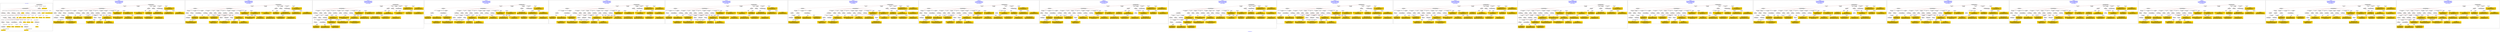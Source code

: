 digraph n0 {
fontcolor="blue"
remincross="true"
label="s28-wildlife-art.csv"
subgraph cluster_0 {
label="1-correct model"
n2[style="filled",color="white",fillcolor="lightgray",label="E12_Production1"];
n3[style="filled",color="white",fillcolor="lightgray",label="E21_Person1"];
n4[style="filled",color="white",fillcolor="lightgray",label="E55_Type2"];
n5[style="filled",color="white",fillcolor="lightgray",label="E53_Place1"];
n6[style="filled",color="white",fillcolor="lightgray",label="E69_Death1"];
n7[style="filled",color="white",fillcolor="lightgray",label="E74_Group1"];
n8[style="filled",color="white",fillcolor="lightgray",label="E82_Actor_Appellation1"];
n9[style="filled",color="white",fillcolor="lightgray",label="E67_Birth1"];
n10[shape="plaintext",style="filled",fillcolor="gold",label="Maker_URI"];
n11[style="filled",color="white",fillcolor="lightgray",label="E22_Man-Made_Object1"];
n12[style="filled",color="white",fillcolor="lightgray",label="E35_Title1"];
n13[style="filled",color="white",fillcolor="lightgray",label="E8_Acquisition1"];
n14[style="filled",color="white",fillcolor="lightgray",label="E55_Type1"];
n15[shape="plaintext",style="filled",fillcolor="gold",label="Description"];
n16[style="filled",color="white",fillcolor="lightgray",label="E54_Dimension1"];
n17[style="filled",color="white",fillcolor="lightgray",label="E40_Legal_Body1"];
n18[style="filled",color="white",fillcolor="lightgray",label="E53_Place2"];
n19[shape="plaintext",style="filled",fillcolor="gold",label="Object_URI"];
n20[style="filled",color="white",fillcolor="lightgray",label="E33_Linguistic_Object2"];
n21[style="filled",color="white",fillcolor="lightgray",label="E55_Type3"];
n22[shape="plaintext",style="filled",fillcolor="gold",label="Collector Information"];
n23[shape="plaintext",style="filled",fillcolor="gold",label="Title"];
n24[shape="plaintext",style="filled",fillcolor="gold",label="Owner"];
n25[style="filled",color="white",fillcolor="lightgray",label="E48_Place_Name1"];
n26[shape="plaintext",style="filled",fillcolor="gold",label="Place Made"];
n27[style="filled",color="white",fillcolor="lightgray",label="E52_Time-Span1"];
n28[shape="plaintext",style="filled",fillcolor="gold",label="Maker Birth Date"];
n29[style="filled",color="white",fillcolor="lightgray",label="E52_Time-Span2"];
n30[shape="plaintext",style="filled",fillcolor="gold",label="Maker Death Date"];
n31[shape="plaintext",style="filled",fillcolor="gold",label="Home Location URI"];
n32[shape="plaintext",style="filled",fillcolor="gold",label="Measurements"];
n33[shape="plaintext",style="filled",fillcolor="gold",label="Category_URI"];
n34[shape="plaintext",style="filled",fillcolor="gold",label="Category"];
n35[shape="plaintext",style="filled",fillcolor="gold",label="Materials_URI"];
n36[shape="plaintext",style="filled",fillcolor="gold",label="Materials"];
n37[shape="plaintext",style="filled",fillcolor="gold",label="Collector_Information_typeURI"];
n38[shape="plaintext",style="filled",fillcolor="gold",label="Nationality_URI"];
n39[shape="plaintext",style="filled",fillcolor="gold",label="Nationality"];
n40[shape="plaintext",style="filled",fillcolor="gold",label="Maker_Appellation_URI"];
n41[shape="plaintext",style="filled",fillcolor="gold",label="Maker"];
n42[shape="plaintext",style="filled",fillcolor="gold",label="Credit Line"];
n43[shape="plaintext",style="filled",fillcolor="gold",label="How Acquired?"];
n44[shape="plaintext",style="filled",fillcolor="gold",label="Acquisition_URI"];
}
subgraph cluster_1 {
label="candidate 0\nlink coherence:0.6904761904761905\nnode coherence:0.7692307692307693\nconfidence:0.38334942837694136\nmapping score:0.422072187081358\ncost:140.99836\n-precision:0.62-recall:0.62"
n46[style="filled",color="white",fillcolor="lightgray",label="E12_Production1"];
n47[style="filled",color="white",fillcolor="lightgray",label="E39_Actor1"];
n48[style="filled",color="white",fillcolor="lightgray",label="E55_Type1"];
n49[style="filled",color="white",fillcolor="lightgray",label="E21_Person1"];
n50[style="filled",color="white",fillcolor="lightgray",label="E67_Birth1"];
n51[style="filled",color="white",fillcolor="lightgray",label="E69_Death1"];
n52[style="filled",color="white",fillcolor="lightgray",label="E74_Group1"];
n53[style="filled",color="white",fillcolor="lightgray",label="E82_Actor_Appellation1"];
n54[style="filled",color="white",fillcolor="lightgray",label="E22_Man-Made_Object1"];
n55[style="filled",color="white",fillcolor="lightgray",label="E30_Right1"];
n56[style="filled",color="white",fillcolor="lightgray",label="E35_Title1"];
n57[style="filled",color="white",fillcolor="lightgray",label="E38_Image1"];
n58[style="filled",color="white",fillcolor="lightgray",label="E54_Dimension1"];
n59[style="filled",color="white",fillcolor="lightgray",label="E78_Collection1"];
n60[style="filled",color="white",fillcolor="lightgray",label="E8_Acquisition1"];
n61[style="filled",color="white",fillcolor="lightgray",label="E33_Linguistic_Object1"];
n62[style="filled",color="white",fillcolor="lightgray",label="E55_Type2"];
n63[style="filled",color="white",fillcolor="lightgray",label="E55_Type3"];
n64[style="filled",color="white",fillcolor="lightgray",label="E52_Time-Span1"];
n65[style="filled",color="white",fillcolor="lightgray",label="E52_Time-Span3"];
n66[style="filled",color="white",fillcolor="lightgray",label="E33_Linguistic_Object2"];
n67[shape="plaintext",style="filled",fillcolor="gold",label="Acquisition_URI\n[E22_Man-Made_Object,classLink,0.526]\n[E38_Image,classLink,0.282]\n[E78_Collection,classLink,0.142]\n[E39_Actor,classLink,0.05]"];
n68[shape="plaintext",style="filled",fillcolor="gold",label="Owner\n[E8_Acquisition,P3_has_note,0.389]\n[E30_Right,P3_has_note,0.262]\n[E40_Legal_Body,label,0.245]\n[E33_Linguistic_Object,P3_has_note,0.105]"];
n69[shape="plaintext",style="filled",fillcolor="gold",label="Materials\n[E29_Design_or_Procedure,P3_has_note,0.337]\n[E55_Type,label,0.292]\n[E57_Material,label,0.194]\n[E12_Production,P3_has_note,0.177]"];
n70[shape="plaintext",style="filled",fillcolor="gold",label="Nationality_URI\n[E74_Group,classLink,0.659]\n[E55_Type,classLink,0.164]\n[E57_Material,classLink,0.15]\n[E55_Type,label,0.027]"];
n71[shape="plaintext",style="filled",fillcolor="gold",label="Collector_Information_typeURI\n[E55_Type,classLink,0.962]\n[E22_Man-Made_Object,P3_has_note,0.014]\n[E73_Information_Object,P3_has_note,0.012]\n[E33_Linguistic_Object,P3_has_note,0.012]"];
n72[shape="plaintext",style="filled",fillcolor="gold",label="Title\n[E22_Man-Made_Object,P3_has_note,0.304]\n[E33_Linguistic_Object,P3_has_note,0.237]\n[E73_Information_Object,P3_has_note,0.234]\n[E35_Title,label,0.225]"];
n73[shape="plaintext",style="filled",fillcolor="gold",label="Category_URI\n[E55_Type,classLink,0.565]\n[E55_Type,label,0.178]\n[E74_Group,classLink,0.133]\n[E57_Material,classLink,0.125]"];
n74[shape="plaintext",style="filled",fillcolor="gold",label="Maker\n[E82_Actor_Appellation,label,0.36]\n[E22_Man-Made_Object,classLink,0.222]\n[E33_Linguistic_Object,P3_has_note,0.21]\n[E8_Acquisition,P3_has_note,0.208]"];
n75[shape="plaintext",style="filled",fillcolor="gold",label="Home Location URI\n[E38_Image,classLink,0.465]\n[E22_Man-Made_Object,classLink,0.236]\n[E78_Collection,classLink,0.221]\n[E39_Actor,classLink,0.078]"];
n76[shape="plaintext",style="filled",fillcolor="gold",label="Place Made\n[E33_Linguistic_Object,P3_has_note,0.389]\n[E74_Group,label,0.258]\n[E73_Information_Object,P3_has_note,0.181]\n[E12_Production,P3_has_note,0.172]"];
n77[shape="plaintext",style="filled",fillcolor="gold",label="Credit Line\n[E8_Acquisition,P3_has_note,0.458]\n[E30_Right,P3_has_note,0.25]\n[E40_Legal_Body,label,0.154]\n[E33_Linguistic_Object,P3_has_note,0.138]"];
n78[shape="plaintext",style="filled",fillcolor="gold",label="Object_URI\n[E22_Man-Made_Object,classLink,0.582]\n[E38_Image,classLink,0.251]\n[E78_Collection,classLink,0.124]\n[E39_Actor,classLink,0.044]"];
n79[shape="plaintext",style="filled",fillcolor="gold",label="Materials_URI\n[E55_Type,classLink,0.421]\n[E57_Material,classLink,0.351]\n[E74_Group,classLink,0.177]\n[E55_Type,label,0.051]"];
n80[shape="plaintext",style="filled",fillcolor="gold",label="Collector Information\n[E8_Acquisition,P3_has_note,0.307]\n[E22_Man-Made_Object,P3_has_note,0.238]\n[E30_Right,P3_has_note,0.237]\n[E33_Linguistic_Object,P3_has_note,0.219]"];
n81[shape="plaintext",style="filled",fillcolor="gold",label="Description\n[E22_Man-Made_Object,P3_has_note,0.329]\n[E73_Information_Object,P3_has_note,0.269]\n[E35_Title,label,0.211]\n[E33_Linguistic_Object,P3_has_note,0.191]"];
n82[shape="plaintext",style="filled",fillcolor="gold",label="Category\n[E55_Type,label,0.445]\n[E55_Type,classLink,0.231]\n[E33_Linguistic_Object,P3_has_note,0.173]\n[E22_Man-Made_Object,P3_has_note,0.15]"];
n83[shape="plaintext",style="filled",fillcolor="gold",label="Maker Death Date\n[E52_Time-Span,P82b_end_of_the_end,0.5]\n[E52_Time-Span,P82_at_some_time_within,0.348]\n[E12_Production,P3_has_note,0.092]\n[E35_Title,label,0.059]"];
n84[shape="plaintext",style="filled",fillcolor="gold",label="Maker_Appellation_URI\n[E82_Actor_Appellation,classLink,0.514]\n[E21_Person,classLink,0.343]\n[E38_Image,classLink,0.08]\n[E39_Actor,classLink,0.062]"];
n85[shape="plaintext",style="filled",fillcolor="gold",label="Maker Birth Date\n[E52_Time-Span,P82_at_some_time_within,0.312]\n[E52_Time-Span,P82a_begin_of_the_begin,0.306]\n[E52_Time-Span,P82b_end_of_the_end,0.292]\n[E12_Production,P3_has_note,0.09]"];
n86[shape="plaintext",style="filled",fillcolor="gold",label="Maker_URI\n[E38_Image,classLink,0.278]\n[E39_Actor,classLink,0.258]\n[E21_Person,classLink,0.248]\n[E82_Actor_Appellation,classLink,0.216]"];
n87[shape="plaintext",style="filled",fillcolor="gold",label="Measurements\n[E54_Dimension,P3_has_note,0.551]\n[E34_Inscription,P3_has_note,0.15]\n[E22_Man-Made_Object,P3_has_note,0.15]\n[E22_Man-Made_Object,classLink,0.149]"];
n88[shape="plaintext",style="filled",fillcolor="gold",label="Nationality\n[E48_Place_Name,label,0.451]\n[E44_Place_Appellation,label,0.372]\n[E12_Production,P3_has_note,0.103]\n[E33_Linguistic_Object,P3_has_note,0.074]"];
}
subgraph cluster_2 {
label="candidate 1\nlink coherence:0.6829268292682927\nnode coherence:0.7692307692307693\nconfidence:0.38334942837694136\nmapping score:0.422072187081358\ncost:139.99845\n-precision:0.59-recall:0.57"
n90[style="filled",color="white",fillcolor="lightgray",label="E12_Production1"];
n91[style="filled",color="white",fillcolor="lightgray",label="E39_Actor1"];
n92[style="filled",color="white",fillcolor="lightgray",label="E52_Time-Span2"];
n93[style="filled",color="white",fillcolor="lightgray",label="E55_Type1"];
n94[style="filled",color="white",fillcolor="lightgray",label="E21_Person1"];
n95[style="filled",color="white",fillcolor="lightgray",label="E67_Birth1"];
n96[style="filled",color="white",fillcolor="lightgray",label="E74_Group1"];
n97[style="filled",color="white",fillcolor="lightgray",label="E82_Actor_Appellation1"];
n98[style="filled",color="white",fillcolor="lightgray",label="E22_Man-Made_Object1"];
n99[style="filled",color="white",fillcolor="lightgray",label="E30_Right1"];
n100[style="filled",color="white",fillcolor="lightgray",label="E35_Title1"];
n101[style="filled",color="white",fillcolor="lightgray",label="E38_Image1"];
n102[style="filled",color="white",fillcolor="lightgray",label="E54_Dimension1"];
n103[style="filled",color="white",fillcolor="lightgray",label="E78_Collection1"];
n104[style="filled",color="white",fillcolor="lightgray",label="E8_Acquisition1"];
n105[style="filled",color="white",fillcolor="lightgray",label="E33_Linguistic_Object1"];
n106[style="filled",color="white",fillcolor="lightgray",label="E55_Type2"];
n107[style="filled",color="white",fillcolor="lightgray",label="E55_Type3"];
n108[style="filled",color="white",fillcolor="lightgray",label="E52_Time-Span1"];
n109[style="filled",color="white",fillcolor="lightgray",label="E33_Linguistic_Object2"];
n110[shape="plaintext",style="filled",fillcolor="gold",label="Acquisition_URI\n[E22_Man-Made_Object,classLink,0.526]\n[E38_Image,classLink,0.282]\n[E78_Collection,classLink,0.142]\n[E39_Actor,classLink,0.05]"];
n111[shape="plaintext",style="filled",fillcolor="gold",label="Owner\n[E8_Acquisition,P3_has_note,0.389]\n[E30_Right,P3_has_note,0.262]\n[E40_Legal_Body,label,0.245]\n[E33_Linguistic_Object,P3_has_note,0.105]"];
n112[shape="plaintext",style="filled",fillcolor="gold",label="Materials\n[E29_Design_or_Procedure,P3_has_note,0.337]\n[E55_Type,label,0.292]\n[E57_Material,label,0.194]\n[E12_Production,P3_has_note,0.177]"];
n113[shape="plaintext",style="filled",fillcolor="gold",label="Nationality_URI\n[E74_Group,classLink,0.659]\n[E55_Type,classLink,0.164]\n[E57_Material,classLink,0.15]\n[E55_Type,label,0.027]"];
n114[shape="plaintext",style="filled",fillcolor="gold",label="Collector_Information_typeURI\n[E55_Type,classLink,0.962]\n[E22_Man-Made_Object,P3_has_note,0.014]\n[E73_Information_Object,P3_has_note,0.012]\n[E33_Linguistic_Object,P3_has_note,0.012]"];
n115[shape="plaintext",style="filled",fillcolor="gold",label="Title\n[E22_Man-Made_Object,P3_has_note,0.304]\n[E33_Linguistic_Object,P3_has_note,0.237]\n[E73_Information_Object,P3_has_note,0.234]\n[E35_Title,label,0.225]"];
n116[shape="plaintext",style="filled",fillcolor="gold",label="Category_URI\n[E55_Type,classLink,0.565]\n[E55_Type,label,0.178]\n[E74_Group,classLink,0.133]\n[E57_Material,classLink,0.125]"];
n117[shape="plaintext",style="filled",fillcolor="gold",label="Maker\n[E82_Actor_Appellation,label,0.36]\n[E22_Man-Made_Object,classLink,0.222]\n[E33_Linguistic_Object,P3_has_note,0.21]\n[E8_Acquisition,P3_has_note,0.208]"];
n118[shape="plaintext",style="filled",fillcolor="gold",label="Home Location URI\n[E38_Image,classLink,0.465]\n[E22_Man-Made_Object,classLink,0.236]\n[E78_Collection,classLink,0.221]\n[E39_Actor,classLink,0.078]"];
n119[shape="plaintext",style="filled",fillcolor="gold",label="Place Made\n[E33_Linguistic_Object,P3_has_note,0.389]\n[E74_Group,label,0.258]\n[E73_Information_Object,P3_has_note,0.181]\n[E12_Production,P3_has_note,0.172]"];
n120[shape="plaintext",style="filled",fillcolor="gold",label="Maker Death Date\n[E52_Time-Span,P82b_end_of_the_end,0.5]\n[E52_Time-Span,P82_at_some_time_within,0.348]\n[E12_Production,P3_has_note,0.092]\n[E35_Title,label,0.059]"];
n121[shape="plaintext",style="filled",fillcolor="gold",label="Credit Line\n[E8_Acquisition,P3_has_note,0.458]\n[E30_Right,P3_has_note,0.25]\n[E40_Legal_Body,label,0.154]\n[E33_Linguistic_Object,P3_has_note,0.138]"];
n122[shape="plaintext",style="filled",fillcolor="gold",label="Object_URI\n[E22_Man-Made_Object,classLink,0.582]\n[E38_Image,classLink,0.251]\n[E78_Collection,classLink,0.124]\n[E39_Actor,classLink,0.044]"];
n123[shape="plaintext",style="filled",fillcolor="gold",label="Materials_URI\n[E55_Type,classLink,0.421]\n[E57_Material,classLink,0.351]\n[E74_Group,classLink,0.177]\n[E55_Type,label,0.051]"];
n124[shape="plaintext",style="filled",fillcolor="gold",label="Collector Information\n[E8_Acquisition,P3_has_note,0.307]\n[E22_Man-Made_Object,P3_has_note,0.238]\n[E30_Right,P3_has_note,0.237]\n[E33_Linguistic_Object,P3_has_note,0.219]"];
n125[shape="plaintext",style="filled",fillcolor="gold",label="Description\n[E22_Man-Made_Object,P3_has_note,0.329]\n[E73_Information_Object,P3_has_note,0.269]\n[E35_Title,label,0.211]\n[E33_Linguistic_Object,P3_has_note,0.191]"];
n126[shape="plaintext",style="filled",fillcolor="gold",label="Category\n[E55_Type,label,0.445]\n[E55_Type,classLink,0.231]\n[E33_Linguistic_Object,P3_has_note,0.173]\n[E22_Man-Made_Object,P3_has_note,0.15]"];
n127[shape="plaintext",style="filled",fillcolor="gold",label="Maker_Appellation_URI\n[E82_Actor_Appellation,classLink,0.514]\n[E21_Person,classLink,0.343]\n[E38_Image,classLink,0.08]\n[E39_Actor,classLink,0.062]"];
n128[shape="plaintext",style="filled",fillcolor="gold",label="Maker Birth Date\n[E52_Time-Span,P82_at_some_time_within,0.312]\n[E52_Time-Span,P82a_begin_of_the_begin,0.306]\n[E52_Time-Span,P82b_end_of_the_end,0.292]\n[E12_Production,P3_has_note,0.09]"];
n129[shape="plaintext",style="filled",fillcolor="gold",label="Maker_URI\n[E38_Image,classLink,0.278]\n[E39_Actor,classLink,0.258]\n[E21_Person,classLink,0.248]\n[E82_Actor_Appellation,classLink,0.216]"];
n130[shape="plaintext",style="filled",fillcolor="gold",label="Measurements\n[E54_Dimension,P3_has_note,0.551]\n[E34_Inscription,P3_has_note,0.15]\n[E22_Man-Made_Object,P3_has_note,0.15]\n[E22_Man-Made_Object,classLink,0.149]"];
n131[shape="plaintext",style="filled",fillcolor="gold",label="Nationality\n[E48_Place_Name,label,0.451]\n[E44_Place_Appellation,label,0.372]\n[E12_Production,P3_has_note,0.103]\n[E33_Linguistic_Object,P3_has_note,0.074]"];
}
subgraph cluster_3 {
label="candidate 10\nlink coherence:0.6410256410256411\nnode coherence:0.7368421052631579\nconfidence:0.3902507844368854\nmapping score:0.4211521753545598\ncost:137.99859\n-precision:0.54-recall:0.5"
n133[style="filled",color="white",fillcolor="lightgray",label="E12_Production1"];
n134[style="filled",color="white",fillcolor="lightgray",label="E21_Person1"];
n135[style="filled",color="white",fillcolor="lightgray",label="E39_Actor1"];
n136[style="filled",color="white",fillcolor="lightgray",label="E52_Time-Span2"];
n137[style="filled",color="white",fillcolor="lightgray",label="E74_Group1"];
n138[style="filled",color="white",fillcolor="lightgray",label="E82_Actor_Appellation1"];
n139[style="filled",color="white",fillcolor="lightgray",label="E22_Man-Made_Object1"];
n140[style="filled",color="white",fillcolor="lightgray",label="E30_Right1"];
n141[style="filled",color="white",fillcolor="lightgray",label="E35_Title1"];
n142[style="filled",color="white",fillcolor="lightgray",label="E38_Image1"];
n143[style="filled",color="white",fillcolor="lightgray",label="E54_Dimension1"];
n144[style="filled",color="white",fillcolor="lightgray",label="E55_Type3"];
n145[style="filled",color="white",fillcolor="lightgray",label="E78_Collection1"];
n146[style="filled",color="white",fillcolor="lightgray",label="E8_Acquisition1"];
n147[style="filled",color="white",fillcolor="lightgray",label="E33_Linguistic_Object2"];
n148[style="filled",color="white",fillcolor="lightgray",label="E55_Type1"];
n149[style="filled",color="white",fillcolor="lightgray",label="E55_Type2"];
n150[style="filled",color="white",fillcolor="lightgray",label="E33_Linguistic_Object1"];
n151[shape="plaintext",style="filled",fillcolor="gold",label="Acquisition_URI\n[E22_Man-Made_Object,classLink,0.526]\n[E38_Image,classLink,0.282]\n[E78_Collection,classLink,0.142]\n[E39_Actor,classLink,0.05]"];
n152[shape="plaintext",style="filled",fillcolor="gold",label="Owner\n[E8_Acquisition,P3_has_note,0.389]\n[E30_Right,P3_has_note,0.262]\n[E40_Legal_Body,label,0.245]\n[E33_Linguistic_Object,P3_has_note,0.105]"];
n153[shape="plaintext",style="filled",fillcolor="gold",label="Materials\n[E29_Design_or_Procedure,P3_has_note,0.337]\n[E55_Type,label,0.292]\n[E57_Material,label,0.194]\n[E12_Production,P3_has_note,0.177]"];
n154[shape="plaintext",style="filled",fillcolor="gold",label="Nationality_URI\n[E74_Group,classLink,0.659]\n[E55_Type,classLink,0.164]\n[E57_Material,classLink,0.15]\n[E55_Type,label,0.027]"];
n155[shape="plaintext",style="filled",fillcolor="gold",label="Collector_Information_typeURI\n[E55_Type,classLink,0.962]\n[E22_Man-Made_Object,P3_has_note,0.014]\n[E73_Information_Object,P3_has_note,0.012]\n[E33_Linguistic_Object,P3_has_note,0.012]"];
n156[shape="plaintext",style="filled",fillcolor="gold",label="Title\n[E22_Man-Made_Object,P3_has_note,0.304]\n[E33_Linguistic_Object,P3_has_note,0.237]\n[E73_Information_Object,P3_has_note,0.234]\n[E35_Title,label,0.225]"];
n157[shape="plaintext",style="filled",fillcolor="gold",label="Category_URI\n[E55_Type,classLink,0.565]\n[E55_Type,label,0.178]\n[E74_Group,classLink,0.133]\n[E57_Material,classLink,0.125]"];
n158[shape="plaintext",style="filled",fillcolor="gold",label="Maker\n[E82_Actor_Appellation,label,0.36]\n[E22_Man-Made_Object,classLink,0.222]\n[E33_Linguistic_Object,P3_has_note,0.21]\n[E8_Acquisition,P3_has_note,0.208]"];
n159[shape="plaintext",style="filled",fillcolor="gold",label="Home Location URI\n[E38_Image,classLink,0.465]\n[E22_Man-Made_Object,classLink,0.236]\n[E78_Collection,classLink,0.221]\n[E39_Actor,classLink,0.078]"];
n160[shape="plaintext",style="filled",fillcolor="gold",label="Maker Birth Date\n[E52_Time-Span,P82_at_some_time_within,0.312]\n[E52_Time-Span,P82a_begin_of_the_begin,0.306]\n[E52_Time-Span,P82b_end_of_the_end,0.292]\n[E12_Production,P3_has_note,0.09]"];
n161[shape="plaintext",style="filled",fillcolor="gold",label="Place Made\n[E33_Linguistic_Object,P3_has_note,0.389]\n[E74_Group,label,0.258]\n[E73_Information_Object,P3_has_note,0.181]\n[E12_Production,P3_has_note,0.172]"];
n162[shape="plaintext",style="filled",fillcolor="gold",label="Maker Death Date\n[E52_Time-Span,P82b_end_of_the_end,0.5]\n[E52_Time-Span,P82_at_some_time_within,0.348]\n[E12_Production,P3_has_note,0.092]\n[E35_Title,label,0.059]"];
n163[shape="plaintext",style="filled",fillcolor="gold",label="Credit Line\n[E8_Acquisition,P3_has_note,0.458]\n[E30_Right,P3_has_note,0.25]\n[E40_Legal_Body,label,0.154]\n[E33_Linguistic_Object,P3_has_note,0.138]"];
n164[shape="plaintext",style="filled",fillcolor="gold",label="Object_URI\n[E22_Man-Made_Object,classLink,0.582]\n[E38_Image,classLink,0.251]\n[E78_Collection,classLink,0.124]\n[E39_Actor,classLink,0.044]"];
n165[shape="plaintext",style="filled",fillcolor="gold",label="Materials_URI\n[E55_Type,classLink,0.421]\n[E57_Material,classLink,0.351]\n[E74_Group,classLink,0.177]\n[E55_Type,label,0.051]"];
n166[shape="plaintext",style="filled",fillcolor="gold",label="Collector Information\n[E8_Acquisition,P3_has_note,0.307]\n[E22_Man-Made_Object,P3_has_note,0.238]\n[E30_Right,P3_has_note,0.237]\n[E33_Linguistic_Object,P3_has_note,0.219]"];
n167[shape="plaintext",style="filled",fillcolor="gold",label="Description\n[E22_Man-Made_Object,P3_has_note,0.329]\n[E73_Information_Object,P3_has_note,0.269]\n[E35_Title,label,0.211]\n[E33_Linguistic_Object,P3_has_note,0.191]"];
n168[shape="plaintext",style="filled",fillcolor="gold",label="Category\n[E55_Type,label,0.445]\n[E55_Type,classLink,0.231]\n[E33_Linguistic_Object,P3_has_note,0.173]\n[E22_Man-Made_Object,P3_has_note,0.15]"];
n169[shape="plaintext",style="filled",fillcolor="gold",label="Maker_Appellation_URI\n[E82_Actor_Appellation,classLink,0.514]\n[E21_Person,classLink,0.343]\n[E38_Image,classLink,0.08]\n[E39_Actor,classLink,0.062]"];
n170[shape="plaintext",style="filled",fillcolor="gold",label="Maker_URI\n[E38_Image,classLink,0.278]\n[E39_Actor,classLink,0.258]\n[E21_Person,classLink,0.248]\n[E82_Actor_Appellation,classLink,0.216]"];
n171[shape="plaintext",style="filled",fillcolor="gold",label="Measurements\n[E54_Dimension,P3_has_note,0.551]\n[E34_Inscription,P3_has_note,0.15]\n[E22_Man-Made_Object,P3_has_note,0.15]\n[E22_Man-Made_Object,classLink,0.149]"];
n172[shape="plaintext",style="filled",fillcolor="gold",label="Nationality\n[E48_Place_Name,label,0.451]\n[E44_Place_Appellation,label,0.372]\n[E12_Production,P3_has_note,0.103]\n[E33_Linguistic_Object,P3_has_note,0.074]"];
}
subgraph cluster_4 {
label="candidate 11\nlink coherence:0.6410256410256411\nnode coherence:0.7368421052631579\nconfidence:0.3902507844368854\nmapping score:0.4211521753545598\ncost:137.99863\n-precision:0.54-recall:0.5"
n174[style="filled",color="white",fillcolor="lightgray",label="E12_Production1"];
n175[style="filled",color="white",fillcolor="lightgray",label="E39_Actor1"];
n176[style="filled",color="white",fillcolor="lightgray",label="E52_Time-Span2"];
n177[style="filled",color="white",fillcolor="lightgray",label="E55_Type1"];
n178[style="filled",color="white",fillcolor="lightgray",label="E21_Person1"];
n179[style="filled",color="white",fillcolor="lightgray",label="E74_Group1"];
n180[style="filled",color="white",fillcolor="lightgray",label="E82_Actor_Appellation1"];
n181[style="filled",color="white",fillcolor="lightgray",label="E22_Man-Made_Object1"];
n182[style="filled",color="white",fillcolor="lightgray",label="E30_Right1"];
n183[style="filled",color="white",fillcolor="lightgray",label="E35_Title1"];
n184[style="filled",color="white",fillcolor="lightgray",label="E38_Image1"];
n185[style="filled",color="white",fillcolor="lightgray",label="E54_Dimension1"];
n186[style="filled",color="white",fillcolor="lightgray",label="E55_Type2"];
n187[style="filled",color="white",fillcolor="lightgray",label="E78_Collection1"];
n188[style="filled",color="white",fillcolor="lightgray",label="E8_Acquisition1"];
n189[style="filled",color="white",fillcolor="lightgray",label="E33_Linguistic_Object1"];
n190[style="filled",color="white",fillcolor="lightgray",label="E55_Type3"];
n191[style="filled",color="white",fillcolor="lightgray",label="E33_Linguistic_Object2"];
n192[shape="plaintext",style="filled",fillcolor="gold",label="Acquisition_URI\n[E22_Man-Made_Object,classLink,0.526]\n[E38_Image,classLink,0.282]\n[E78_Collection,classLink,0.142]\n[E39_Actor,classLink,0.05]"];
n193[shape="plaintext",style="filled",fillcolor="gold",label="Owner\n[E8_Acquisition,P3_has_note,0.389]\n[E30_Right,P3_has_note,0.262]\n[E40_Legal_Body,label,0.245]\n[E33_Linguistic_Object,P3_has_note,0.105]"];
n194[shape="plaintext",style="filled",fillcolor="gold",label="Materials\n[E29_Design_or_Procedure,P3_has_note,0.337]\n[E55_Type,label,0.292]\n[E57_Material,label,0.194]\n[E12_Production,P3_has_note,0.177]"];
n195[shape="plaintext",style="filled",fillcolor="gold",label="Nationality_URI\n[E74_Group,classLink,0.659]\n[E55_Type,classLink,0.164]\n[E57_Material,classLink,0.15]\n[E55_Type,label,0.027]"];
n196[shape="plaintext",style="filled",fillcolor="gold",label="Collector_Information_typeURI\n[E55_Type,classLink,0.962]\n[E22_Man-Made_Object,P3_has_note,0.014]\n[E73_Information_Object,P3_has_note,0.012]\n[E33_Linguistic_Object,P3_has_note,0.012]"];
n197[shape="plaintext",style="filled",fillcolor="gold",label="Title\n[E22_Man-Made_Object,P3_has_note,0.304]\n[E33_Linguistic_Object,P3_has_note,0.237]\n[E73_Information_Object,P3_has_note,0.234]\n[E35_Title,label,0.225]"];
n198[shape="plaintext",style="filled",fillcolor="gold",label="Category_URI\n[E55_Type,classLink,0.565]\n[E55_Type,label,0.178]\n[E74_Group,classLink,0.133]\n[E57_Material,classLink,0.125]"];
n199[shape="plaintext",style="filled",fillcolor="gold",label="Maker\n[E82_Actor_Appellation,label,0.36]\n[E22_Man-Made_Object,classLink,0.222]\n[E33_Linguistic_Object,P3_has_note,0.21]\n[E8_Acquisition,P3_has_note,0.208]"];
n200[shape="plaintext",style="filled",fillcolor="gold",label="Home Location URI\n[E38_Image,classLink,0.465]\n[E22_Man-Made_Object,classLink,0.236]\n[E78_Collection,classLink,0.221]\n[E39_Actor,classLink,0.078]"];
n201[shape="plaintext",style="filled",fillcolor="gold",label="Maker Birth Date\n[E52_Time-Span,P82_at_some_time_within,0.312]\n[E52_Time-Span,P82a_begin_of_the_begin,0.306]\n[E52_Time-Span,P82b_end_of_the_end,0.292]\n[E12_Production,P3_has_note,0.09]"];
n202[shape="plaintext",style="filled",fillcolor="gold",label="Place Made\n[E33_Linguistic_Object,P3_has_note,0.389]\n[E74_Group,label,0.258]\n[E73_Information_Object,P3_has_note,0.181]\n[E12_Production,P3_has_note,0.172]"];
n203[shape="plaintext",style="filled",fillcolor="gold",label="Maker Death Date\n[E52_Time-Span,P82b_end_of_the_end,0.5]\n[E52_Time-Span,P82_at_some_time_within,0.348]\n[E12_Production,P3_has_note,0.092]\n[E35_Title,label,0.059]"];
n204[shape="plaintext",style="filled",fillcolor="gold",label="Credit Line\n[E8_Acquisition,P3_has_note,0.458]\n[E30_Right,P3_has_note,0.25]\n[E40_Legal_Body,label,0.154]\n[E33_Linguistic_Object,P3_has_note,0.138]"];
n205[shape="plaintext",style="filled",fillcolor="gold",label="Object_URI\n[E22_Man-Made_Object,classLink,0.582]\n[E38_Image,classLink,0.251]\n[E78_Collection,classLink,0.124]\n[E39_Actor,classLink,0.044]"];
n206[shape="plaintext",style="filled",fillcolor="gold",label="Materials_URI\n[E55_Type,classLink,0.421]\n[E57_Material,classLink,0.351]\n[E74_Group,classLink,0.177]\n[E55_Type,label,0.051]"];
n207[shape="plaintext",style="filled",fillcolor="gold",label="Collector Information\n[E8_Acquisition,P3_has_note,0.307]\n[E22_Man-Made_Object,P3_has_note,0.238]\n[E30_Right,P3_has_note,0.237]\n[E33_Linguistic_Object,P3_has_note,0.219]"];
n208[shape="plaintext",style="filled",fillcolor="gold",label="Description\n[E22_Man-Made_Object,P3_has_note,0.329]\n[E73_Information_Object,P3_has_note,0.269]\n[E35_Title,label,0.211]\n[E33_Linguistic_Object,P3_has_note,0.191]"];
n209[shape="plaintext",style="filled",fillcolor="gold",label="Category\n[E55_Type,label,0.445]\n[E55_Type,classLink,0.231]\n[E33_Linguistic_Object,P3_has_note,0.173]\n[E22_Man-Made_Object,P3_has_note,0.15]"];
n210[shape="plaintext",style="filled",fillcolor="gold",label="Maker_Appellation_URI\n[E82_Actor_Appellation,classLink,0.514]\n[E21_Person,classLink,0.343]\n[E38_Image,classLink,0.08]\n[E39_Actor,classLink,0.062]"];
n211[shape="plaintext",style="filled",fillcolor="gold",label="Maker_URI\n[E38_Image,classLink,0.278]\n[E39_Actor,classLink,0.258]\n[E21_Person,classLink,0.248]\n[E82_Actor_Appellation,classLink,0.216]"];
n212[shape="plaintext",style="filled",fillcolor="gold",label="Measurements\n[E54_Dimension,P3_has_note,0.551]\n[E34_Inscription,P3_has_note,0.15]\n[E22_Man-Made_Object,P3_has_note,0.15]\n[E22_Man-Made_Object,classLink,0.149]"];
n213[shape="plaintext",style="filled",fillcolor="gold",label="Nationality\n[E48_Place_Name,label,0.451]\n[E44_Place_Appellation,label,0.372]\n[E12_Production,P3_has_note,0.103]\n[E33_Linguistic_Object,P3_has_note,0.074]"];
}
subgraph cluster_5 {
label="candidate 12\nlink coherence:0.6410256410256411\nnode coherence:0.7368421052631579\nconfidence:0.3902507844368854\nmapping score:0.4211521753545598\ncost:137.99868\n-precision:0.54-recall:0.5"
n215[style="filled",color="white",fillcolor="lightgray",label="E12_Production1"];
n216[style="filled",color="white",fillcolor="lightgray",label="E39_Actor1"];
n217[style="filled",color="white",fillcolor="lightgray",label="E52_Time-Span2"];
n218[style="filled",color="white",fillcolor="lightgray",label="E55_Type1"];
n219[style="filled",color="white",fillcolor="lightgray",label="E21_Person1"];
n220[style="filled",color="white",fillcolor="lightgray",label="E74_Group1"];
n221[style="filled",color="white",fillcolor="lightgray",label="E82_Actor_Appellation1"];
n222[style="filled",color="white",fillcolor="lightgray",label="E22_Man-Made_Object1"];
n223[style="filled",color="white",fillcolor="lightgray",label="E30_Right1"];
n224[style="filled",color="white",fillcolor="lightgray",label="E35_Title1"];
n225[style="filled",color="white",fillcolor="lightgray",label="E38_Image1"];
n226[style="filled",color="white",fillcolor="lightgray",label="E54_Dimension1"];
n227[style="filled",color="white",fillcolor="lightgray",label="E55_Type3"];
n228[style="filled",color="white",fillcolor="lightgray",label="E78_Collection1"];
n229[style="filled",color="white",fillcolor="lightgray",label="E8_Acquisition1"];
n230[style="filled",color="white",fillcolor="lightgray",label="E33_Linguistic_Object2"];
n231[style="filled",color="white",fillcolor="lightgray",label="E55_Type2"];
n232[style="filled",color="white",fillcolor="lightgray",label="E33_Linguistic_Object1"];
n233[shape="plaintext",style="filled",fillcolor="gold",label="Acquisition_URI\n[E22_Man-Made_Object,classLink,0.526]\n[E38_Image,classLink,0.282]\n[E78_Collection,classLink,0.142]\n[E39_Actor,classLink,0.05]"];
n234[shape="plaintext",style="filled",fillcolor="gold",label="Owner\n[E8_Acquisition,P3_has_note,0.389]\n[E30_Right,P3_has_note,0.262]\n[E40_Legal_Body,label,0.245]\n[E33_Linguistic_Object,P3_has_note,0.105]"];
n235[shape="plaintext",style="filled",fillcolor="gold",label="Materials\n[E29_Design_or_Procedure,P3_has_note,0.337]\n[E55_Type,label,0.292]\n[E57_Material,label,0.194]\n[E12_Production,P3_has_note,0.177]"];
n236[shape="plaintext",style="filled",fillcolor="gold",label="Nationality_URI\n[E74_Group,classLink,0.659]\n[E55_Type,classLink,0.164]\n[E57_Material,classLink,0.15]\n[E55_Type,label,0.027]"];
n237[shape="plaintext",style="filled",fillcolor="gold",label="Collector_Information_typeURI\n[E55_Type,classLink,0.962]\n[E22_Man-Made_Object,P3_has_note,0.014]\n[E73_Information_Object,P3_has_note,0.012]\n[E33_Linguistic_Object,P3_has_note,0.012]"];
n238[shape="plaintext",style="filled",fillcolor="gold",label="Title\n[E22_Man-Made_Object,P3_has_note,0.304]\n[E33_Linguistic_Object,P3_has_note,0.237]\n[E73_Information_Object,P3_has_note,0.234]\n[E35_Title,label,0.225]"];
n239[shape="plaintext",style="filled",fillcolor="gold",label="Category_URI\n[E55_Type,classLink,0.565]\n[E55_Type,label,0.178]\n[E74_Group,classLink,0.133]\n[E57_Material,classLink,0.125]"];
n240[shape="plaintext",style="filled",fillcolor="gold",label="Maker\n[E82_Actor_Appellation,label,0.36]\n[E22_Man-Made_Object,classLink,0.222]\n[E33_Linguistic_Object,P3_has_note,0.21]\n[E8_Acquisition,P3_has_note,0.208]"];
n241[shape="plaintext",style="filled",fillcolor="gold",label="Home Location URI\n[E38_Image,classLink,0.465]\n[E22_Man-Made_Object,classLink,0.236]\n[E78_Collection,classLink,0.221]\n[E39_Actor,classLink,0.078]"];
n242[shape="plaintext",style="filled",fillcolor="gold",label="Maker Birth Date\n[E52_Time-Span,P82_at_some_time_within,0.312]\n[E52_Time-Span,P82a_begin_of_the_begin,0.306]\n[E52_Time-Span,P82b_end_of_the_end,0.292]\n[E12_Production,P3_has_note,0.09]"];
n243[shape="plaintext",style="filled",fillcolor="gold",label="Place Made\n[E33_Linguistic_Object,P3_has_note,0.389]\n[E74_Group,label,0.258]\n[E73_Information_Object,P3_has_note,0.181]\n[E12_Production,P3_has_note,0.172]"];
n244[shape="plaintext",style="filled",fillcolor="gold",label="Maker Death Date\n[E52_Time-Span,P82b_end_of_the_end,0.5]\n[E52_Time-Span,P82_at_some_time_within,0.348]\n[E12_Production,P3_has_note,0.092]\n[E35_Title,label,0.059]"];
n245[shape="plaintext",style="filled",fillcolor="gold",label="Credit Line\n[E8_Acquisition,P3_has_note,0.458]\n[E30_Right,P3_has_note,0.25]\n[E40_Legal_Body,label,0.154]\n[E33_Linguistic_Object,P3_has_note,0.138]"];
n246[shape="plaintext",style="filled",fillcolor="gold",label="Object_URI\n[E22_Man-Made_Object,classLink,0.582]\n[E38_Image,classLink,0.251]\n[E78_Collection,classLink,0.124]\n[E39_Actor,classLink,0.044]"];
n247[shape="plaintext",style="filled",fillcolor="gold",label="Materials_URI\n[E55_Type,classLink,0.421]\n[E57_Material,classLink,0.351]\n[E74_Group,classLink,0.177]\n[E55_Type,label,0.051]"];
n248[shape="plaintext",style="filled",fillcolor="gold",label="Collector Information\n[E8_Acquisition,P3_has_note,0.307]\n[E22_Man-Made_Object,P3_has_note,0.238]\n[E30_Right,P3_has_note,0.237]\n[E33_Linguistic_Object,P3_has_note,0.219]"];
n249[shape="plaintext",style="filled",fillcolor="gold",label="Description\n[E22_Man-Made_Object,P3_has_note,0.329]\n[E73_Information_Object,P3_has_note,0.269]\n[E35_Title,label,0.211]\n[E33_Linguistic_Object,P3_has_note,0.191]"];
n250[shape="plaintext",style="filled",fillcolor="gold",label="Category\n[E55_Type,label,0.445]\n[E55_Type,classLink,0.231]\n[E33_Linguistic_Object,P3_has_note,0.173]\n[E22_Man-Made_Object,P3_has_note,0.15]"];
n251[shape="plaintext",style="filled",fillcolor="gold",label="Maker_Appellation_URI\n[E82_Actor_Appellation,classLink,0.514]\n[E21_Person,classLink,0.343]\n[E38_Image,classLink,0.08]\n[E39_Actor,classLink,0.062]"];
n252[shape="plaintext",style="filled",fillcolor="gold",label="Maker_URI\n[E38_Image,classLink,0.278]\n[E39_Actor,classLink,0.258]\n[E21_Person,classLink,0.248]\n[E82_Actor_Appellation,classLink,0.216]"];
n253[shape="plaintext",style="filled",fillcolor="gold",label="Measurements\n[E54_Dimension,P3_has_note,0.551]\n[E34_Inscription,P3_has_note,0.15]\n[E22_Man-Made_Object,P3_has_note,0.15]\n[E22_Man-Made_Object,classLink,0.149]"];
n254[shape="plaintext",style="filled",fillcolor="gold",label="Nationality\n[E48_Place_Name,label,0.451]\n[E44_Place_Appellation,label,0.372]\n[E12_Production,P3_has_note,0.103]\n[E33_Linguistic_Object,P3_has_note,0.074]"];
}
subgraph cluster_6 {
label="candidate 13\nlink coherence:0.6410256410256411\nnode coherence:0.7368421052631579\nconfidence:0.3902507844368854\nmapping score:0.4211521753545598\ncost:137.99869\n-precision:0.54-recall:0.5"
n256[style="filled",color="white",fillcolor="lightgray",label="E12_Production1"];
n257[style="filled",color="white",fillcolor="lightgray",label="E39_Actor1"];
n258[style="filled",color="white",fillcolor="lightgray",label="E52_Time-Span2"];
n259[style="filled",color="white",fillcolor="lightgray",label="E55_Type1"];
n260[style="filled",color="white",fillcolor="lightgray",label="E21_Person1"];
n261[style="filled",color="white",fillcolor="lightgray",label="E74_Group1"];
n262[style="filled",color="white",fillcolor="lightgray",label="E82_Actor_Appellation1"];
n263[style="filled",color="white",fillcolor="lightgray",label="E22_Man-Made_Object1"];
n264[style="filled",color="white",fillcolor="lightgray",label="E30_Right1"];
n265[style="filled",color="white",fillcolor="lightgray",label="E35_Title1"];
n266[style="filled",color="white",fillcolor="lightgray",label="E38_Image1"];
n267[style="filled",color="white",fillcolor="lightgray",label="E54_Dimension1"];
n268[style="filled",color="white",fillcolor="lightgray",label="E78_Collection1"];
n269[style="filled",color="white",fillcolor="lightgray",label="E8_Acquisition1"];
n270[style="filled",color="white",fillcolor="lightgray",label="E33_Linguistic_Object1"];
n271[style="filled",color="white",fillcolor="lightgray",label="E55_Type2"];
n272[style="filled",color="white",fillcolor="lightgray",label="E55_Type3"];
n273[style="filled",color="white",fillcolor="lightgray",label="E33_Linguistic_Object2"];
n274[shape="plaintext",style="filled",fillcolor="gold",label="Acquisition_URI\n[E22_Man-Made_Object,classLink,0.526]\n[E38_Image,classLink,0.282]\n[E78_Collection,classLink,0.142]\n[E39_Actor,classLink,0.05]"];
n275[shape="plaintext",style="filled",fillcolor="gold",label="Owner\n[E8_Acquisition,P3_has_note,0.389]\n[E30_Right,P3_has_note,0.262]\n[E40_Legal_Body,label,0.245]\n[E33_Linguistic_Object,P3_has_note,0.105]"];
n276[shape="plaintext",style="filled",fillcolor="gold",label="Materials\n[E29_Design_or_Procedure,P3_has_note,0.337]\n[E55_Type,label,0.292]\n[E57_Material,label,0.194]\n[E12_Production,P3_has_note,0.177]"];
n277[shape="plaintext",style="filled",fillcolor="gold",label="Nationality_URI\n[E74_Group,classLink,0.659]\n[E55_Type,classLink,0.164]\n[E57_Material,classLink,0.15]\n[E55_Type,label,0.027]"];
n278[shape="plaintext",style="filled",fillcolor="gold",label="Collector_Information_typeURI\n[E55_Type,classLink,0.962]\n[E22_Man-Made_Object,P3_has_note,0.014]\n[E73_Information_Object,P3_has_note,0.012]\n[E33_Linguistic_Object,P3_has_note,0.012]"];
n279[shape="plaintext",style="filled",fillcolor="gold",label="Title\n[E22_Man-Made_Object,P3_has_note,0.304]\n[E33_Linguistic_Object,P3_has_note,0.237]\n[E73_Information_Object,P3_has_note,0.234]\n[E35_Title,label,0.225]"];
n280[shape="plaintext",style="filled",fillcolor="gold",label="Category_URI\n[E55_Type,classLink,0.565]\n[E55_Type,label,0.178]\n[E74_Group,classLink,0.133]\n[E57_Material,classLink,0.125]"];
n281[shape="plaintext",style="filled",fillcolor="gold",label="Maker\n[E82_Actor_Appellation,label,0.36]\n[E22_Man-Made_Object,classLink,0.222]\n[E33_Linguistic_Object,P3_has_note,0.21]\n[E8_Acquisition,P3_has_note,0.208]"];
n282[shape="plaintext",style="filled",fillcolor="gold",label="Home Location URI\n[E38_Image,classLink,0.465]\n[E22_Man-Made_Object,classLink,0.236]\n[E78_Collection,classLink,0.221]\n[E39_Actor,classLink,0.078]"];
n283[shape="plaintext",style="filled",fillcolor="gold",label="Maker Birth Date\n[E52_Time-Span,P82_at_some_time_within,0.312]\n[E52_Time-Span,P82a_begin_of_the_begin,0.306]\n[E52_Time-Span,P82b_end_of_the_end,0.292]\n[E12_Production,P3_has_note,0.09]"];
n284[shape="plaintext",style="filled",fillcolor="gold",label="Place Made\n[E33_Linguistic_Object,P3_has_note,0.389]\n[E74_Group,label,0.258]\n[E73_Information_Object,P3_has_note,0.181]\n[E12_Production,P3_has_note,0.172]"];
n285[shape="plaintext",style="filled",fillcolor="gold",label="Maker Death Date\n[E52_Time-Span,P82b_end_of_the_end,0.5]\n[E52_Time-Span,P82_at_some_time_within,0.348]\n[E12_Production,P3_has_note,0.092]\n[E35_Title,label,0.059]"];
n286[shape="plaintext",style="filled",fillcolor="gold",label="Credit Line\n[E8_Acquisition,P3_has_note,0.458]\n[E30_Right,P3_has_note,0.25]\n[E40_Legal_Body,label,0.154]\n[E33_Linguistic_Object,P3_has_note,0.138]"];
n287[shape="plaintext",style="filled",fillcolor="gold",label="Object_URI\n[E22_Man-Made_Object,classLink,0.582]\n[E38_Image,classLink,0.251]\n[E78_Collection,classLink,0.124]\n[E39_Actor,classLink,0.044]"];
n288[shape="plaintext",style="filled",fillcolor="gold",label="Materials_URI\n[E55_Type,classLink,0.421]\n[E57_Material,classLink,0.351]\n[E74_Group,classLink,0.177]\n[E55_Type,label,0.051]"];
n289[shape="plaintext",style="filled",fillcolor="gold",label="Collector Information\n[E8_Acquisition,P3_has_note,0.307]\n[E22_Man-Made_Object,P3_has_note,0.238]\n[E30_Right,P3_has_note,0.237]\n[E33_Linguistic_Object,P3_has_note,0.219]"];
n290[shape="plaintext",style="filled",fillcolor="gold",label="Description\n[E22_Man-Made_Object,P3_has_note,0.329]\n[E73_Information_Object,P3_has_note,0.269]\n[E35_Title,label,0.211]\n[E33_Linguistic_Object,P3_has_note,0.191]"];
n291[shape="plaintext",style="filled",fillcolor="gold",label="Category\n[E55_Type,label,0.445]\n[E55_Type,classLink,0.231]\n[E33_Linguistic_Object,P3_has_note,0.173]\n[E22_Man-Made_Object,P3_has_note,0.15]"];
n292[shape="plaintext",style="filled",fillcolor="gold",label="Maker_Appellation_URI\n[E82_Actor_Appellation,classLink,0.514]\n[E21_Person,classLink,0.343]\n[E38_Image,classLink,0.08]\n[E39_Actor,classLink,0.062]"];
n293[shape="plaintext",style="filled",fillcolor="gold",label="Maker_URI\n[E38_Image,classLink,0.278]\n[E39_Actor,classLink,0.258]\n[E21_Person,classLink,0.248]\n[E82_Actor_Appellation,classLink,0.216]"];
n294[shape="plaintext",style="filled",fillcolor="gold",label="Measurements\n[E54_Dimension,P3_has_note,0.551]\n[E34_Inscription,P3_has_note,0.15]\n[E22_Man-Made_Object,P3_has_note,0.15]\n[E22_Man-Made_Object,classLink,0.149]"];
n295[shape="plaintext",style="filled",fillcolor="gold",label="Nationality\n[E48_Place_Name,label,0.451]\n[E44_Place_Appellation,label,0.372]\n[E12_Production,P3_has_note,0.103]\n[E33_Linguistic_Object,P3_has_note,0.074]"];
}
subgraph cluster_7 {
label="candidate 14\nlink coherence:0.6341463414634146\nnode coherence:0.7692307692307693\nconfidence:0.38334942837694136\nmapping score:0.422072187081358\ncost:139.99851\n-precision:0.59-recall:0.57"
n297[style="filled",color="white",fillcolor="lightgray",label="E12_Production1"];
n298[style="filled",color="white",fillcolor="lightgray",label="E39_Actor1"];
n299[style="filled",color="white",fillcolor="lightgray",label="E52_Time-Span2"];
n300[style="filled",color="white",fillcolor="lightgray",label="E21_Person1"];
n301[style="filled",color="white",fillcolor="lightgray",label="E67_Birth1"];
n302[style="filled",color="white",fillcolor="lightgray",label="E74_Group1"];
n303[style="filled",color="white",fillcolor="lightgray",label="E82_Actor_Appellation1"];
n304[style="filled",color="white",fillcolor="lightgray",label="E22_Man-Made_Object1"];
n305[style="filled",color="white",fillcolor="lightgray",label="E30_Right1"];
n306[style="filled",color="white",fillcolor="lightgray",label="E35_Title1"];
n307[style="filled",color="white",fillcolor="lightgray",label="E38_Image1"];
n308[style="filled",color="white",fillcolor="lightgray",label="E54_Dimension1"];
n309[style="filled",color="white",fillcolor="lightgray",label="E55_Type2"];
n310[style="filled",color="white",fillcolor="lightgray",label="E78_Collection1"];
n311[style="filled",color="white",fillcolor="lightgray",label="E8_Acquisition1"];
n312[style="filled",color="white",fillcolor="lightgray",label="E33_Linguistic_Object2"];
n313[style="filled",color="white",fillcolor="lightgray",label="E55_Type1"];
n314[style="filled",color="white",fillcolor="lightgray",label="E55_Type3"];
n315[style="filled",color="white",fillcolor="lightgray",label="E52_Time-Span1"];
n316[style="filled",color="white",fillcolor="lightgray",label="E33_Linguistic_Object1"];
n317[shape="plaintext",style="filled",fillcolor="gold",label="Acquisition_URI\n[E22_Man-Made_Object,classLink,0.526]\n[E38_Image,classLink,0.282]\n[E78_Collection,classLink,0.142]\n[E39_Actor,classLink,0.05]"];
n318[shape="plaintext",style="filled",fillcolor="gold",label="Owner\n[E8_Acquisition,P3_has_note,0.389]\n[E30_Right,P3_has_note,0.262]\n[E40_Legal_Body,label,0.245]\n[E33_Linguistic_Object,P3_has_note,0.105]"];
n319[shape="plaintext",style="filled",fillcolor="gold",label="Materials\n[E29_Design_or_Procedure,P3_has_note,0.337]\n[E55_Type,label,0.292]\n[E57_Material,label,0.194]\n[E12_Production,P3_has_note,0.177]"];
n320[shape="plaintext",style="filled",fillcolor="gold",label="Nationality_URI\n[E74_Group,classLink,0.659]\n[E55_Type,classLink,0.164]\n[E57_Material,classLink,0.15]\n[E55_Type,label,0.027]"];
n321[shape="plaintext",style="filled",fillcolor="gold",label="Collector_Information_typeURI\n[E55_Type,classLink,0.962]\n[E22_Man-Made_Object,P3_has_note,0.014]\n[E73_Information_Object,P3_has_note,0.012]\n[E33_Linguistic_Object,P3_has_note,0.012]"];
n322[shape="plaintext",style="filled",fillcolor="gold",label="Title\n[E22_Man-Made_Object,P3_has_note,0.304]\n[E33_Linguistic_Object,P3_has_note,0.237]\n[E73_Information_Object,P3_has_note,0.234]\n[E35_Title,label,0.225]"];
n323[shape="plaintext",style="filled",fillcolor="gold",label="Category_URI\n[E55_Type,classLink,0.565]\n[E55_Type,label,0.178]\n[E74_Group,classLink,0.133]\n[E57_Material,classLink,0.125]"];
n324[shape="plaintext",style="filled",fillcolor="gold",label="Maker\n[E82_Actor_Appellation,label,0.36]\n[E22_Man-Made_Object,classLink,0.222]\n[E33_Linguistic_Object,P3_has_note,0.21]\n[E8_Acquisition,P3_has_note,0.208]"];
n325[shape="plaintext",style="filled",fillcolor="gold",label="Home Location URI\n[E38_Image,classLink,0.465]\n[E22_Man-Made_Object,classLink,0.236]\n[E78_Collection,classLink,0.221]\n[E39_Actor,classLink,0.078]"];
n326[shape="plaintext",style="filled",fillcolor="gold",label="Place Made\n[E33_Linguistic_Object,P3_has_note,0.389]\n[E74_Group,label,0.258]\n[E73_Information_Object,P3_has_note,0.181]\n[E12_Production,P3_has_note,0.172]"];
n327[shape="plaintext",style="filled",fillcolor="gold",label="Maker Death Date\n[E52_Time-Span,P82b_end_of_the_end,0.5]\n[E52_Time-Span,P82_at_some_time_within,0.348]\n[E12_Production,P3_has_note,0.092]\n[E35_Title,label,0.059]"];
n328[shape="plaintext",style="filled",fillcolor="gold",label="Credit Line\n[E8_Acquisition,P3_has_note,0.458]\n[E30_Right,P3_has_note,0.25]\n[E40_Legal_Body,label,0.154]\n[E33_Linguistic_Object,P3_has_note,0.138]"];
n329[shape="plaintext",style="filled",fillcolor="gold",label="Object_URI\n[E22_Man-Made_Object,classLink,0.582]\n[E38_Image,classLink,0.251]\n[E78_Collection,classLink,0.124]\n[E39_Actor,classLink,0.044]"];
n330[shape="plaintext",style="filled",fillcolor="gold",label="Materials_URI\n[E55_Type,classLink,0.421]\n[E57_Material,classLink,0.351]\n[E74_Group,classLink,0.177]\n[E55_Type,label,0.051]"];
n331[shape="plaintext",style="filled",fillcolor="gold",label="Collector Information\n[E8_Acquisition,P3_has_note,0.307]\n[E22_Man-Made_Object,P3_has_note,0.238]\n[E30_Right,P3_has_note,0.237]\n[E33_Linguistic_Object,P3_has_note,0.219]"];
n332[shape="plaintext",style="filled",fillcolor="gold",label="Description\n[E22_Man-Made_Object,P3_has_note,0.329]\n[E73_Information_Object,P3_has_note,0.269]\n[E35_Title,label,0.211]\n[E33_Linguistic_Object,P3_has_note,0.191]"];
n333[shape="plaintext",style="filled",fillcolor="gold",label="Category\n[E55_Type,label,0.445]\n[E55_Type,classLink,0.231]\n[E33_Linguistic_Object,P3_has_note,0.173]\n[E22_Man-Made_Object,P3_has_note,0.15]"];
n334[shape="plaintext",style="filled",fillcolor="gold",label="Maker_Appellation_URI\n[E82_Actor_Appellation,classLink,0.514]\n[E21_Person,classLink,0.343]\n[E38_Image,classLink,0.08]\n[E39_Actor,classLink,0.062]"];
n335[shape="plaintext",style="filled",fillcolor="gold",label="Maker Birth Date\n[E52_Time-Span,P82_at_some_time_within,0.312]\n[E52_Time-Span,P82a_begin_of_the_begin,0.306]\n[E52_Time-Span,P82b_end_of_the_end,0.292]\n[E12_Production,P3_has_note,0.09]"];
n336[shape="plaintext",style="filled",fillcolor="gold",label="Maker_URI\n[E38_Image,classLink,0.278]\n[E39_Actor,classLink,0.258]\n[E21_Person,classLink,0.248]\n[E82_Actor_Appellation,classLink,0.216]"];
n337[shape="plaintext",style="filled",fillcolor="gold",label="Measurements\n[E54_Dimension,P3_has_note,0.551]\n[E34_Inscription,P3_has_note,0.15]\n[E22_Man-Made_Object,P3_has_note,0.15]\n[E22_Man-Made_Object,classLink,0.149]"];
n338[shape="plaintext",style="filled",fillcolor="gold",label="Nationality\n[E48_Place_Name,label,0.451]\n[E44_Place_Appellation,label,0.372]\n[E12_Production,P3_has_note,0.103]\n[E33_Linguistic_Object,P3_has_note,0.074]"];
}
subgraph cluster_8 {
label="candidate 15\nlink coherence:0.625\nnode coherence:0.7368421052631579\nconfidence:0.3902507844368854\nmapping score:0.4211521753545598\ncost:237.99862\n-precision:0.55-recall:0.52"
n340[style="filled",color="white",fillcolor="lightgray",label="E12_Production1"];
n341[style="filled",color="white",fillcolor="lightgray",label="E39_Actor1"];
n342[style="filled",color="white",fillcolor="lightgray",label="E55_Type1"];
n343[style="filled",color="white",fillcolor="lightgray",label="E21_Person1"];
n344[style="filled",color="white",fillcolor="lightgray",label="E67_Birth1"];
n345[style="filled",color="white",fillcolor="lightgray",label="E74_Group1"];
n346[style="filled",color="white",fillcolor="lightgray",label="E82_Actor_Appellation1"];
n347[style="filled",color="white",fillcolor="lightgray",label="E22_Man-Made_Object1"];
n348[style="filled",color="white",fillcolor="lightgray",label="E30_Right1"];
n349[style="filled",color="white",fillcolor="lightgray",label="E35_Title1"];
n350[style="filled",color="white",fillcolor="lightgray",label="E38_Image1"];
n351[style="filled",color="white",fillcolor="lightgray",label="E54_Dimension1"];
n352[style="filled",color="white",fillcolor="lightgray",label="E78_Collection1"];
n353[style="filled",color="white",fillcolor="lightgray",label="E8_Acquisition1"];
n354[style="filled",color="white",fillcolor="lightgray",label="E33_Linguistic_Object1"];
n355[style="filled",color="white",fillcolor="lightgray",label="E55_Type2"];
n356[style="filled",color="white",fillcolor="lightgray",label="E55_Type3"];
n357[style="filled",color="white",fillcolor="lightgray",label="E52_Time-Span1"];
n358[style="filled",color="white",fillcolor="lightgray",label="E33_Linguistic_Object2"];
n359[shape="plaintext",style="filled",fillcolor="gold",label="Acquisition_URI\n[E22_Man-Made_Object,classLink,0.526]\n[E38_Image,classLink,0.282]\n[E78_Collection,classLink,0.142]\n[E39_Actor,classLink,0.05]"];
n360[shape="plaintext",style="filled",fillcolor="gold",label="Owner\n[E8_Acquisition,P3_has_note,0.389]\n[E30_Right,P3_has_note,0.262]\n[E40_Legal_Body,label,0.245]\n[E33_Linguistic_Object,P3_has_note,0.105]"];
n361[shape="plaintext",style="filled",fillcolor="gold",label="Materials\n[E29_Design_or_Procedure,P3_has_note,0.337]\n[E55_Type,label,0.292]\n[E57_Material,label,0.194]\n[E12_Production,P3_has_note,0.177]"];
n362[shape="plaintext",style="filled",fillcolor="gold",label="Nationality_URI\n[E74_Group,classLink,0.659]\n[E55_Type,classLink,0.164]\n[E57_Material,classLink,0.15]\n[E55_Type,label,0.027]"];
n363[shape="plaintext",style="filled",fillcolor="gold",label="Collector_Information_typeURI\n[E55_Type,classLink,0.962]\n[E22_Man-Made_Object,P3_has_note,0.014]\n[E73_Information_Object,P3_has_note,0.012]\n[E33_Linguistic_Object,P3_has_note,0.012]"];
n364[shape="plaintext",style="filled",fillcolor="gold",label="Title\n[E22_Man-Made_Object,P3_has_note,0.304]\n[E33_Linguistic_Object,P3_has_note,0.237]\n[E73_Information_Object,P3_has_note,0.234]\n[E35_Title,label,0.225]"];
n365[shape="plaintext",style="filled",fillcolor="gold",label="Category_URI\n[E55_Type,classLink,0.565]\n[E55_Type,label,0.178]\n[E74_Group,classLink,0.133]\n[E57_Material,classLink,0.125]"];
n366[shape="plaintext",style="filled",fillcolor="gold",label="Maker Death Date\n[E52_Time-Span,P82b_end_of_the_end,0.5]\n[E52_Time-Span,P82_at_some_time_within,0.348]\n[E12_Production,P3_has_note,0.092]\n[E35_Title,label,0.059]"];
n367[shape="plaintext",style="filled",fillcolor="gold",label="Maker\n[E82_Actor_Appellation,label,0.36]\n[E22_Man-Made_Object,classLink,0.222]\n[E33_Linguistic_Object,P3_has_note,0.21]\n[E8_Acquisition,P3_has_note,0.208]"];
n368[shape="plaintext",style="filled",fillcolor="gold",label="Home Location URI\n[E38_Image,classLink,0.465]\n[E22_Man-Made_Object,classLink,0.236]\n[E78_Collection,classLink,0.221]\n[E39_Actor,classLink,0.078]"];
n369[shape="plaintext",style="filled",fillcolor="gold",label="Place Made\n[E33_Linguistic_Object,P3_has_note,0.389]\n[E74_Group,label,0.258]\n[E73_Information_Object,P3_has_note,0.181]\n[E12_Production,P3_has_note,0.172]"];
n370[shape="plaintext",style="filled",fillcolor="gold",label="Credit Line\n[E8_Acquisition,P3_has_note,0.458]\n[E30_Right,P3_has_note,0.25]\n[E40_Legal_Body,label,0.154]\n[E33_Linguistic_Object,P3_has_note,0.138]"];
n371[shape="plaintext",style="filled",fillcolor="gold",label="Object_URI\n[E22_Man-Made_Object,classLink,0.582]\n[E38_Image,classLink,0.251]\n[E78_Collection,classLink,0.124]\n[E39_Actor,classLink,0.044]"];
n372[shape="plaintext",style="filled",fillcolor="gold",label="Materials_URI\n[E55_Type,classLink,0.421]\n[E57_Material,classLink,0.351]\n[E74_Group,classLink,0.177]\n[E55_Type,label,0.051]"];
n373[shape="plaintext",style="filled",fillcolor="gold",label="Collector Information\n[E8_Acquisition,P3_has_note,0.307]\n[E22_Man-Made_Object,P3_has_note,0.238]\n[E30_Right,P3_has_note,0.237]\n[E33_Linguistic_Object,P3_has_note,0.219]"];
n374[shape="plaintext",style="filled",fillcolor="gold",label="Description\n[E22_Man-Made_Object,P3_has_note,0.329]\n[E73_Information_Object,P3_has_note,0.269]\n[E35_Title,label,0.211]\n[E33_Linguistic_Object,P3_has_note,0.191]"];
n375[shape="plaintext",style="filled",fillcolor="gold",label="Category\n[E55_Type,label,0.445]\n[E55_Type,classLink,0.231]\n[E33_Linguistic_Object,P3_has_note,0.173]\n[E22_Man-Made_Object,P3_has_note,0.15]"];
n376[shape="plaintext",style="filled",fillcolor="gold",label="Maker_Appellation_URI\n[E82_Actor_Appellation,classLink,0.514]\n[E21_Person,classLink,0.343]\n[E38_Image,classLink,0.08]\n[E39_Actor,classLink,0.062]"];
n377[shape="plaintext",style="filled",fillcolor="gold",label="Maker Birth Date\n[E52_Time-Span,P82_at_some_time_within,0.312]\n[E52_Time-Span,P82a_begin_of_the_begin,0.306]\n[E52_Time-Span,P82b_end_of_the_end,0.292]\n[E12_Production,P3_has_note,0.09]"];
n378[shape="plaintext",style="filled",fillcolor="gold",label="Maker_URI\n[E38_Image,classLink,0.278]\n[E39_Actor,classLink,0.258]\n[E21_Person,classLink,0.248]\n[E82_Actor_Appellation,classLink,0.216]"];
n379[shape="plaintext",style="filled",fillcolor="gold",label="Measurements\n[E54_Dimension,P3_has_note,0.551]\n[E34_Inscription,P3_has_note,0.15]\n[E22_Man-Made_Object,P3_has_note,0.15]\n[E22_Man-Made_Object,classLink,0.149]"];
n380[shape="plaintext",style="filled",fillcolor="gold",label="Nationality\n[E48_Place_Name,label,0.451]\n[E44_Place_Appellation,label,0.372]\n[E12_Production,P3_has_note,0.103]\n[E33_Linguistic_Object,P3_has_note,0.074]"];
}
subgraph cluster_9 {
label="candidate 16\nlink coherence:0.625\nnode coherence:0.7368421052631579\nconfidence:0.3902507844368854\nmapping score:0.4211521753545598\ncost:237.9987\n-precision:0.58-recall:0.55"
n382[style="filled",color="white",fillcolor="lightgray",label="E12_Production1"];
n383[style="filled",color="white",fillcolor="lightgray",label="E39_Actor1"];
n384[style="filled",color="white",fillcolor="lightgray",label="E21_Person1"];
n385[style="filled",color="white",fillcolor="lightgray",label="E67_Birth1"];
n386[style="filled",color="white",fillcolor="lightgray",label="E74_Group1"];
n387[style="filled",color="white",fillcolor="lightgray",label="E82_Actor_Appellation1"];
n388[style="filled",color="white",fillcolor="lightgray",label="E22_Man-Made_Object1"];
n389[style="filled",color="white",fillcolor="lightgray",label="E30_Right1"];
n390[style="filled",color="white",fillcolor="lightgray",label="E35_Title1"];
n391[style="filled",color="white",fillcolor="lightgray",label="E38_Image1"];
n392[style="filled",color="white",fillcolor="lightgray",label="E54_Dimension1"];
n393[style="filled",color="white",fillcolor="lightgray",label="E78_Collection1"];
n394[style="filled",color="white",fillcolor="lightgray",label="E8_Acquisition1"];
n395[style="filled",color="white",fillcolor="lightgray",label="E33_Linguistic_Object2"];
n396[style="filled",color="white",fillcolor="lightgray",label="E55_Type1"];
n397[style="filled",color="white",fillcolor="lightgray",label="E55_Type2"];
n398[style="filled",color="white",fillcolor="lightgray",label="E55_Type3"];
n399[style="filled",color="white",fillcolor="lightgray",label="E52_Time-Span1"];
n400[style="filled",color="white",fillcolor="lightgray",label="E33_Linguistic_Object1"];
n401[shape="plaintext",style="filled",fillcolor="gold",label="Acquisition_URI\n[E22_Man-Made_Object,classLink,0.526]\n[E38_Image,classLink,0.282]\n[E78_Collection,classLink,0.142]\n[E39_Actor,classLink,0.05]"];
n402[shape="plaintext",style="filled",fillcolor="gold",label="Owner\n[E8_Acquisition,P3_has_note,0.389]\n[E30_Right,P3_has_note,0.262]\n[E40_Legal_Body,label,0.245]\n[E33_Linguistic_Object,P3_has_note,0.105]"];
n403[shape="plaintext",style="filled",fillcolor="gold",label="Materials\n[E29_Design_or_Procedure,P3_has_note,0.337]\n[E55_Type,label,0.292]\n[E57_Material,label,0.194]\n[E12_Production,P3_has_note,0.177]"];
n404[shape="plaintext",style="filled",fillcolor="gold",label="Nationality_URI\n[E74_Group,classLink,0.659]\n[E55_Type,classLink,0.164]\n[E57_Material,classLink,0.15]\n[E55_Type,label,0.027]"];
n405[shape="plaintext",style="filled",fillcolor="gold",label="Collector_Information_typeURI\n[E55_Type,classLink,0.962]\n[E22_Man-Made_Object,P3_has_note,0.014]\n[E73_Information_Object,P3_has_note,0.012]\n[E33_Linguistic_Object,P3_has_note,0.012]"];
n406[shape="plaintext",style="filled",fillcolor="gold",label="Title\n[E22_Man-Made_Object,P3_has_note,0.304]\n[E33_Linguistic_Object,P3_has_note,0.237]\n[E73_Information_Object,P3_has_note,0.234]\n[E35_Title,label,0.225]"];
n407[shape="plaintext",style="filled",fillcolor="gold",label="Category_URI\n[E55_Type,classLink,0.565]\n[E55_Type,label,0.178]\n[E74_Group,classLink,0.133]\n[E57_Material,classLink,0.125]"];
n408[shape="plaintext",style="filled",fillcolor="gold",label="Maker Death Date\n[E52_Time-Span,P82b_end_of_the_end,0.5]\n[E52_Time-Span,P82_at_some_time_within,0.348]\n[E12_Production,P3_has_note,0.092]\n[E35_Title,label,0.059]"];
n409[shape="plaintext",style="filled",fillcolor="gold",label="Maker\n[E82_Actor_Appellation,label,0.36]\n[E22_Man-Made_Object,classLink,0.222]\n[E33_Linguistic_Object,P3_has_note,0.21]\n[E8_Acquisition,P3_has_note,0.208]"];
n410[shape="plaintext",style="filled",fillcolor="gold",label="Home Location URI\n[E38_Image,classLink,0.465]\n[E22_Man-Made_Object,classLink,0.236]\n[E78_Collection,classLink,0.221]\n[E39_Actor,classLink,0.078]"];
n411[shape="plaintext",style="filled",fillcolor="gold",label="Place Made\n[E33_Linguistic_Object,P3_has_note,0.389]\n[E74_Group,label,0.258]\n[E73_Information_Object,P3_has_note,0.181]\n[E12_Production,P3_has_note,0.172]"];
n412[shape="plaintext",style="filled",fillcolor="gold",label="Credit Line\n[E8_Acquisition,P3_has_note,0.458]\n[E30_Right,P3_has_note,0.25]\n[E40_Legal_Body,label,0.154]\n[E33_Linguistic_Object,P3_has_note,0.138]"];
n413[shape="plaintext",style="filled",fillcolor="gold",label="Object_URI\n[E22_Man-Made_Object,classLink,0.582]\n[E38_Image,classLink,0.251]\n[E78_Collection,classLink,0.124]\n[E39_Actor,classLink,0.044]"];
n414[shape="plaintext",style="filled",fillcolor="gold",label="Materials_URI\n[E55_Type,classLink,0.421]\n[E57_Material,classLink,0.351]\n[E74_Group,classLink,0.177]\n[E55_Type,label,0.051]"];
n415[shape="plaintext",style="filled",fillcolor="gold",label="Collector Information\n[E8_Acquisition,P3_has_note,0.307]\n[E22_Man-Made_Object,P3_has_note,0.238]\n[E30_Right,P3_has_note,0.237]\n[E33_Linguistic_Object,P3_has_note,0.219]"];
n416[shape="plaintext",style="filled",fillcolor="gold",label="Description\n[E22_Man-Made_Object,P3_has_note,0.329]\n[E73_Information_Object,P3_has_note,0.269]\n[E35_Title,label,0.211]\n[E33_Linguistic_Object,P3_has_note,0.191]"];
n417[shape="plaintext",style="filled",fillcolor="gold",label="Category\n[E55_Type,label,0.445]\n[E55_Type,classLink,0.231]\n[E33_Linguistic_Object,P3_has_note,0.173]\n[E22_Man-Made_Object,P3_has_note,0.15]"];
n418[shape="plaintext",style="filled",fillcolor="gold",label="Maker_Appellation_URI\n[E82_Actor_Appellation,classLink,0.514]\n[E21_Person,classLink,0.343]\n[E38_Image,classLink,0.08]\n[E39_Actor,classLink,0.062]"];
n419[shape="plaintext",style="filled",fillcolor="gold",label="Maker Birth Date\n[E52_Time-Span,P82_at_some_time_within,0.312]\n[E52_Time-Span,P82a_begin_of_the_begin,0.306]\n[E52_Time-Span,P82b_end_of_the_end,0.292]\n[E12_Production,P3_has_note,0.09]"];
n420[shape="plaintext",style="filled",fillcolor="gold",label="Maker_URI\n[E38_Image,classLink,0.278]\n[E39_Actor,classLink,0.258]\n[E21_Person,classLink,0.248]\n[E82_Actor_Appellation,classLink,0.216]"];
n421[shape="plaintext",style="filled",fillcolor="gold",label="Measurements\n[E54_Dimension,P3_has_note,0.551]\n[E34_Inscription,P3_has_note,0.15]\n[E22_Man-Made_Object,P3_has_note,0.15]\n[E22_Man-Made_Object,classLink,0.149]"];
n422[shape="plaintext",style="filled",fillcolor="gold",label="Nationality\n[E48_Place_Name,label,0.451]\n[E44_Place_Appellation,label,0.372]\n[E12_Production,P3_has_note,0.103]\n[E33_Linguistic_Object,P3_has_note,0.074]"];
}
subgraph cluster_10 {
label="candidate 17\nlink coherence:0.6153846153846154\nnode coherence:0.7368421052631579\nconfidence:0.3902507844368854\nmapping score:0.4211521753545598\ncost:137.99855\n-precision:0.54-recall:0.5"
n424[style="filled",color="white",fillcolor="lightgray",label="E12_Production1"];
n425[style="filled",color="white",fillcolor="lightgray",label="E21_Person1"];
n426[style="filled",color="white",fillcolor="lightgray",label="E39_Actor1"];
n427[style="filled",color="white",fillcolor="lightgray",label="E52_Time-Span2"];
n428[style="filled",color="white",fillcolor="lightgray",label="E74_Group1"];
n429[style="filled",color="white",fillcolor="lightgray",label="E82_Actor_Appellation1"];
n430[style="filled",color="white",fillcolor="lightgray",label="E22_Man-Made_Object1"];
n431[style="filled",color="white",fillcolor="lightgray",label="E30_Right1"];
n432[style="filled",color="white",fillcolor="lightgray",label="E35_Title1"];
n433[style="filled",color="white",fillcolor="lightgray",label="E38_Image1"];
n434[style="filled",color="white",fillcolor="lightgray",label="E54_Dimension1"];
n435[style="filled",color="white",fillcolor="lightgray",label="E55_Type2"];
n436[style="filled",color="white",fillcolor="lightgray",label="E55_Type3"];
n437[style="filled",color="white",fillcolor="lightgray",label="E78_Collection1"];
n438[style="filled",color="white",fillcolor="lightgray",label="E8_Acquisition1"];
n439[style="filled",color="white",fillcolor="lightgray",label="E33_Linguistic_Object2"];
n440[style="filled",color="white",fillcolor="lightgray",label="E55_Type1"];
n441[style="filled",color="white",fillcolor="lightgray",label="E33_Linguistic_Object1"];
n442[shape="plaintext",style="filled",fillcolor="gold",label="Acquisition_URI\n[E22_Man-Made_Object,classLink,0.526]\n[E38_Image,classLink,0.282]\n[E78_Collection,classLink,0.142]\n[E39_Actor,classLink,0.05]"];
n443[shape="plaintext",style="filled",fillcolor="gold",label="Owner\n[E8_Acquisition,P3_has_note,0.389]\n[E30_Right,P3_has_note,0.262]\n[E40_Legal_Body,label,0.245]\n[E33_Linguistic_Object,P3_has_note,0.105]"];
n444[shape="plaintext",style="filled",fillcolor="gold",label="Materials\n[E29_Design_or_Procedure,P3_has_note,0.337]\n[E55_Type,label,0.292]\n[E57_Material,label,0.194]\n[E12_Production,P3_has_note,0.177]"];
n445[shape="plaintext",style="filled",fillcolor="gold",label="Nationality_URI\n[E74_Group,classLink,0.659]\n[E55_Type,classLink,0.164]\n[E57_Material,classLink,0.15]\n[E55_Type,label,0.027]"];
n446[shape="plaintext",style="filled",fillcolor="gold",label="Collector_Information_typeURI\n[E55_Type,classLink,0.962]\n[E22_Man-Made_Object,P3_has_note,0.014]\n[E73_Information_Object,P3_has_note,0.012]\n[E33_Linguistic_Object,P3_has_note,0.012]"];
n447[shape="plaintext",style="filled",fillcolor="gold",label="Title\n[E22_Man-Made_Object,P3_has_note,0.304]\n[E33_Linguistic_Object,P3_has_note,0.237]\n[E73_Information_Object,P3_has_note,0.234]\n[E35_Title,label,0.225]"];
n448[shape="plaintext",style="filled",fillcolor="gold",label="Category_URI\n[E55_Type,classLink,0.565]\n[E55_Type,label,0.178]\n[E74_Group,classLink,0.133]\n[E57_Material,classLink,0.125]"];
n449[shape="plaintext",style="filled",fillcolor="gold",label="Maker\n[E82_Actor_Appellation,label,0.36]\n[E22_Man-Made_Object,classLink,0.222]\n[E33_Linguistic_Object,P3_has_note,0.21]\n[E8_Acquisition,P3_has_note,0.208]"];
n450[shape="plaintext",style="filled",fillcolor="gold",label="Home Location URI\n[E38_Image,classLink,0.465]\n[E22_Man-Made_Object,classLink,0.236]\n[E78_Collection,classLink,0.221]\n[E39_Actor,classLink,0.078]"];
n451[shape="plaintext",style="filled",fillcolor="gold",label="Maker Birth Date\n[E52_Time-Span,P82_at_some_time_within,0.312]\n[E52_Time-Span,P82a_begin_of_the_begin,0.306]\n[E52_Time-Span,P82b_end_of_the_end,0.292]\n[E12_Production,P3_has_note,0.09]"];
n452[shape="plaintext",style="filled",fillcolor="gold",label="Place Made\n[E33_Linguistic_Object,P3_has_note,0.389]\n[E74_Group,label,0.258]\n[E73_Information_Object,P3_has_note,0.181]\n[E12_Production,P3_has_note,0.172]"];
n453[shape="plaintext",style="filled",fillcolor="gold",label="Maker Death Date\n[E52_Time-Span,P82b_end_of_the_end,0.5]\n[E52_Time-Span,P82_at_some_time_within,0.348]\n[E12_Production,P3_has_note,0.092]\n[E35_Title,label,0.059]"];
n454[shape="plaintext",style="filled",fillcolor="gold",label="Credit Line\n[E8_Acquisition,P3_has_note,0.458]\n[E30_Right,P3_has_note,0.25]\n[E40_Legal_Body,label,0.154]\n[E33_Linguistic_Object,P3_has_note,0.138]"];
n455[shape="plaintext",style="filled",fillcolor="gold",label="Object_URI\n[E22_Man-Made_Object,classLink,0.582]\n[E38_Image,classLink,0.251]\n[E78_Collection,classLink,0.124]\n[E39_Actor,classLink,0.044]"];
n456[shape="plaintext",style="filled",fillcolor="gold",label="Materials_URI\n[E55_Type,classLink,0.421]\n[E57_Material,classLink,0.351]\n[E74_Group,classLink,0.177]\n[E55_Type,label,0.051]"];
n457[shape="plaintext",style="filled",fillcolor="gold",label="Collector Information\n[E8_Acquisition,P3_has_note,0.307]\n[E22_Man-Made_Object,P3_has_note,0.238]\n[E30_Right,P3_has_note,0.237]\n[E33_Linguistic_Object,P3_has_note,0.219]"];
n458[shape="plaintext",style="filled",fillcolor="gold",label="Description\n[E22_Man-Made_Object,P3_has_note,0.329]\n[E73_Information_Object,P3_has_note,0.269]\n[E35_Title,label,0.211]\n[E33_Linguistic_Object,P3_has_note,0.191]"];
n459[shape="plaintext",style="filled",fillcolor="gold",label="Category\n[E55_Type,label,0.445]\n[E55_Type,classLink,0.231]\n[E33_Linguistic_Object,P3_has_note,0.173]\n[E22_Man-Made_Object,P3_has_note,0.15]"];
n460[shape="plaintext",style="filled",fillcolor="gold",label="Maker_Appellation_URI\n[E82_Actor_Appellation,classLink,0.514]\n[E21_Person,classLink,0.343]\n[E38_Image,classLink,0.08]\n[E39_Actor,classLink,0.062]"];
n461[shape="plaintext",style="filled",fillcolor="gold",label="Maker_URI\n[E38_Image,classLink,0.278]\n[E39_Actor,classLink,0.258]\n[E21_Person,classLink,0.248]\n[E82_Actor_Appellation,classLink,0.216]"];
n462[shape="plaintext",style="filled",fillcolor="gold",label="Measurements\n[E54_Dimension,P3_has_note,0.551]\n[E34_Inscription,P3_has_note,0.15]\n[E22_Man-Made_Object,P3_has_note,0.15]\n[E22_Man-Made_Object,classLink,0.149]"];
n463[shape="plaintext",style="filled",fillcolor="gold",label="Nationality\n[E48_Place_Name,label,0.451]\n[E44_Place_Appellation,label,0.372]\n[E12_Production,P3_has_note,0.103]\n[E33_Linguistic_Object,P3_has_note,0.074]"];
}
subgraph cluster_11 {
label="candidate 18\nlink coherence:0.6153846153846154\nnode coherence:0.7368421052631579\nconfidence:0.3902507844368854\nmapping score:0.4211521753545598\ncost:137.99871\n-precision:0.51-recall:0.48"
n465[style="filled",color="white",fillcolor="lightgray",label="E12_Production1"];
n466[style="filled",color="white",fillcolor="lightgray",label="E39_Actor1"];
n467[style="filled",color="white",fillcolor="lightgray",label="E52_Time-Span2"];
n468[style="filled",color="white",fillcolor="lightgray",label="E55_Type1"];
n469[style="filled",color="white",fillcolor="lightgray",label="E21_Person1"];
n470[style="filled",color="white",fillcolor="lightgray",label="E74_Group1"];
n471[style="filled",color="white",fillcolor="lightgray",label="E82_Actor_Appellation1"];
n472[style="filled",color="white",fillcolor="lightgray",label="E22_Man-Made_Object1"];
n473[style="filled",color="white",fillcolor="lightgray",label="E30_Right1"];
n474[style="filled",color="white",fillcolor="lightgray",label="E35_Title1"];
n475[style="filled",color="white",fillcolor="lightgray",label="E38_Image1"];
n476[style="filled",color="white",fillcolor="lightgray",label="E54_Dimension1"];
n477[style="filled",color="white",fillcolor="lightgray",label="E55_Type3"];
n478[style="filled",color="white",fillcolor="lightgray",label="E78_Collection1"];
n479[style="filled",color="white",fillcolor="lightgray",label="E8_Acquisition1"];
n480[style="filled",color="white",fillcolor="lightgray",label="E33_Linguistic_Object1"];
n481[style="filled",color="white",fillcolor="lightgray",label="E55_Type2"];
n482[style="filled",color="white",fillcolor="lightgray",label="E33_Linguistic_Object2"];
n483[shape="plaintext",style="filled",fillcolor="gold",label="Acquisition_URI\n[E22_Man-Made_Object,classLink,0.526]\n[E38_Image,classLink,0.282]\n[E78_Collection,classLink,0.142]\n[E39_Actor,classLink,0.05]"];
n484[shape="plaintext",style="filled",fillcolor="gold",label="Owner\n[E8_Acquisition,P3_has_note,0.389]\n[E30_Right,P3_has_note,0.262]\n[E40_Legal_Body,label,0.245]\n[E33_Linguistic_Object,P3_has_note,0.105]"];
n485[shape="plaintext",style="filled",fillcolor="gold",label="Materials\n[E29_Design_or_Procedure,P3_has_note,0.337]\n[E55_Type,label,0.292]\n[E57_Material,label,0.194]\n[E12_Production,P3_has_note,0.177]"];
n486[shape="plaintext",style="filled",fillcolor="gold",label="Nationality_URI\n[E74_Group,classLink,0.659]\n[E55_Type,classLink,0.164]\n[E57_Material,classLink,0.15]\n[E55_Type,label,0.027]"];
n487[shape="plaintext",style="filled",fillcolor="gold",label="Collector_Information_typeURI\n[E55_Type,classLink,0.962]\n[E22_Man-Made_Object,P3_has_note,0.014]\n[E73_Information_Object,P3_has_note,0.012]\n[E33_Linguistic_Object,P3_has_note,0.012]"];
n488[shape="plaintext",style="filled",fillcolor="gold",label="Title\n[E22_Man-Made_Object,P3_has_note,0.304]\n[E33_Linguistic_Object,P3_has_note,0.237]\n[E73_Information_Object,P3_has_note,0.234]\n[E35_Title,label,0.225]"];
n489[shape="plaintext",style="filled",fillcolor="gold",label="Category_URI\n[E55_Type,classLink,0.565]\n[E55_Type,label,0.178]\n[E74_Group,classLink,0.133]\n[E57_Material,classLink,0.125]"];
n490[shape="plaintext",style="filled",fillcolor="gold",label="Maker\n[E82_Actor_Appellation,label,0.36]\n[E22_Man-Made_Object,classLink,0.222]\n[E33_Linguistic_Object,P3_has_note,0.21]\n[E8_Acquisition,P3_has_note,0.208]"];
n491[shape="plaintext",style="filled",fillcolor="gold",label="Home Location URI\n[E38_Image,classLink,0.465]\n[E22_Man-Made_Object,classLink,0.236]\n[E78_Collection,classLink,0.221]\n[E39_Actor,classLink,0.078]"];
n492[shape="plaintext",style="filled",fillcolor="gold",label="Maker Birth Date\n[E52_Time-Span,P82_at_some_time_within,0.312]\n[E52_Time-Span,P82a_begin_of_the_begin,0.306]\n[E52_Time-Span,P82b_end_of_the_end,0.292]\n[E12_Production,P3_has_note,0.09]"];
n493[shape="plaintext",style="filled",fillcolor="gold",label="Place Made\n[E33_Linguistic_Object,P3_has_note,0.389]\n[E74_Group,label,0.258]\n[E73_Information_Object,P3_has_note,0.181]\n[E12_Production,P3_has_note,0.172]"];
n494[shape="plaintext",style="filled",fillcolor="gold",label="Maker Death Date\n[E52_Time-Span,P82b_end_of_the_end,0.5]\n[E52_Time-Span,P82_at_some_time_within,0.348]\n[E12_Production,P3_has_note,0.092]\n[E35_Title,label,0.059]"];
n495[shape="plaintext",style="filled",fillcolor="gold",label="Credit Line\n[E8_Acquisition,P3_has_note,0.458]\n[E30_Right,P3_has_note,0.25]\n[E40_Legal_Body,label,0.154]\n[E33_Linguistic_Object,P3_has_note,0.138]"];
n496[shape="plaintext",style="filled",fillcolor="gold",label="Object_URI\n[E22_Man-Made_Object,classLink,0.582]\n[E38_Image,classLink,0.251]\n[E78_Collection,classLink,0.124]\n[E39_Actor,classLink,0.044]"];
n497[shape="plaintext",style="filled",fillcolor="gold",label="Materials_URI\n[E55_Type,classLink,0.421]\n[E57_Material,classLink,0.351]\n[E74_Group,classLink,0.177]\n[E55_Type,label,0.051]"];
n498[shape="plaintext",style="filled",fillcolor="gold",label="Collector Information\n[E8_Acquisition,P3_has_note,0.307]\n[E22_Man-Made_Object,P3_has_note,0.238]\n[E30_Right,P3_has_note,0.237]\n[E33_Linguistic_Object,P3_has_note,0.219]"];
n499[shape="plaintext",style="filled",fillcolor="gold",label="Description\n[E22_Man-Made_Object,P3_has_note,0.329]\n[E73_Information_Object,P3_has_note,0.269]\n[E35_Title,label,0.211]\n[E33_Linguistic_Object,P3_has_note,0.191]"];
n500[shape="plaintext",style="filled",fillcolor="gold",label="Category\n[E55_Type,label,0.445]\n[E55_Type,classLink,0.231]\n[E33_Linguistic_Object,P3_has_note,0.173]\n[E22_Man-Made_Object,P3_has_note,0.15]"];
n501[shape="plaintext",style="filled",fillcolor="gold",label="Maker_Appellation_URI\n[E82_Actor_Appellation,classLink,0.514]\n[E21_Person,classLink,0.343]\n[E38_Image,classLink,0.08]\n[E39_Actor,classLink,0.062]"];
n502[shape="plaintext",style="filled",fillcolor="gold",label="Maker_URI\n[E38_Image,classLink,0.278]\n[E39_Actor,classLink,0.258]\n[E21_Person,classLink,0.248]\n[E82_Actor_Appellation,classLink,0.216]"];
n503[shape="plaintext",style="filled",fillcolor="gold",label="Measurements\n[E54_Dimension,P3_has_note,0.551]\n[E34_Inscription,P3_has_note,0.15]\n[E22_Man-Made_Object,P3_has_note,0.15]\n[E22_Man-Made_Object,classLink,0.149]"];
n504[shape="plaintext",style="filled",fillcolor="gold",label="Nationality\n[E48_Place_Name,label,0.451]\n[E44_Place_Appellation,label,0.372]\n[E12_Production,P3_has_note,0.103]\n[E33_Linguistic_Object,P3_has_note,0.074]"];
}
subgraph cluster_12 {
label="candidate 19\nlink coherence:0.6153846153846154\nnode coherence:0.7368421052631579\nconfidence:0.3902507844368854\nmapping score:0.4211521753545598\ncost:137.99879\n-precision:0.54-recall:0.5"
n506[style="filled",color="white",fillcolor="lightgray",label="E12_Production1"];
n507[style="filled",color="white",fillcolor="lightgray",label="E39_Actor1"];
n508[style="filled",color="white",fillcolor="lightgray",label="E52_Time-Span2"];
n509[style="filled",color="white",fillcolor="lightgray",label="E21_Person1"];
n510[style="filled",color="white",fillcolor="lightgray",label="E74_Group1"];
n511[style="filled",color="white",fillcolor="lightgray",label="E82_Actor_Appellation1"];
n512[style="filled",color="white",fillcolor="lightgray",label="E22_Man-Made_Object1"];
n513[style="filled",color="white",fillcolor="lightgray",label="E30_Right1"];
n514[style="filled",color="white",fillcolor="lightgray",label="E35_Title1"];
n515[style="filled",color="white",fillcolor="lightgray",label="E38_Image1"];
n516[style="filled",color="white",fillcolor="lightgray",label="E54_Dimension1"];
n517[style="filled",color="white",fillcolor="lightgray",label="E55_Type3"];
n518[style="filled",color="white",fillcolor="lightgray",label="E78_Collection1"];
n519[style="filled",color="white",fillcolor="lightgray",label="E8_Acquisition1"];
n520[style="filled",color="white",fillcolor="lightgray",label="E33_Linguistic_Object2"];
n521[style="filled",color="white",fillcolor="lightgray",label="E55_Type1"];
n522[style="filled",color="white",fillcolor="lightgray",label="E55_Type2"];
n523[style="filled",color="white",fillcolor="lightgray",label="E33_Linguistic_Object1"];
n524[shape="plaintext",style="filled",fillcolor="gold",label="Acquisition_URI\n[E22_Man-Made_Object,classLink,0.526]\n[E38_Image,classLink,0.282]\n[E78_Collection,classLink,0.142]\n[E39_Actor,classLink,0.05]"];
n525[shape="plaintext",style="filled",fillcolor="gold",label="Owner\n[E8_Acquisition,P3_has_note,0.389]\n[E30_Right,P3_has_note,0.262]\n[E40_Legal_Body,label,0.245]\n[E33_Linguistic_Object,P3_has_note,0.105]"];
n526[shape="plaintext",style="filled",fillcolor="gold",label="Materials\n[E29_Design_or_Procedure,P3_has_note,0.337]\n[E55_Type,label,0.292]\n[E57_Material,label,0.194]\n[E12_Production,P3_has_note,0.177]"];
n527[shape="plaintext",style="filled",fillcolor="gold",label="Nationality_URI\n[E74_Group,classLink,0.659]\n[E55_Type,classLink,0.164]\n[E57_Material,classLink,0.15]\n[E55_Type,label,0.027]"];
n528[shape="plaintext",style="filled",fillcolor="gold",label="Collector_Information_typeURI\n[E55_Type,classLink,0.962]\n[E22_Man-Made_Object,P3_has_note,0.014]\n[E73_Information_Object,P3_has_note,0.012]\n[E33_Linguistic_Object,P3_has_note,0.012]"];
n529[shape="plaintext",style="filled",fillcolor="gold",label="Title\n[E22_Man-Made_Object,P3_has_note,0.304]\n[E33_Linguistic_Object,P3_has_note,0.237]\n[E73_Information_Object,P3_has_note,0.234]\n[E35_Title,label,0.225]"];
n530[shape="plaintext",style="filled",fillcolor="gold",label="Category_URI\n[E55_Type,classLink,0.565]\n[E55_Type,label,0.178]\n[E74_Group,classLink,0.133]\n[E57_Material,classLink,0.125]"];
n531[shape="plaintext",style="filled",fillcolor="gold",label="Maker\n[E82_Actor_Appellation,label,0.36]\n[E22_Man-Made_Object,classLink,0.222]\n[E33_Linguistic_Object,P3_has_note,0.21]\n[E8_Acquisition,P3_has_note,0.208]"];
n532[shape="plaintext",style="filled",fillcolor="gold",label="Home Location URI\n[E38_Image,classLink,0.465]\n[E22_Man-Made_Object,classLink,0.236]\n[E78_Collection,classLink,0.221]\n[E39_Actor,classLink,0.078]"];
n533[shape="plaintext",style="filled",fillcolor="gold",label="Maker Birth Date\n[E52_Time-Span,P82_at_some_time_within,0.312]\n[E52_Time-Span,P82a_begin_of_the_begin,0.306]\n[E52_Time-Span,P82b_end_of_the_end,0.292]\n[E12_Production,P3_has_note,0.09]"];
n534[shape="plaintext",style="filled",fillcolor="gold",label="Place Made\n[E33_Linguistic_Object,P3_has_note,0.389]\n[E74_Group,label,0.258]\n[E73_Information_Object,P3_has_note,0.181]\n[E12_Production,P3_has_note,0.172]"];
n535[shape="plaintext",style="filled",fillcolor="gold",label="Maker Death Date\n[E52_Time-Span,P82b_end_of_the_end,0.5]\n[E52_Time-Span,P82_at_some_time_within,0.348]\n[E12_Production,P3_has_note,0.092]\n[E35_Title,label,0.059]"];
n536[shape="plaintext",style="filled",fillcolor="gold",label="Credit Line\n[E8_Acquisition,P3_has_note,0.458]\n[E30_Right,P3_has_note,0.25]\n[E40_Legal_Body,label,0.154]\n[E33_Linguistic_Object,P3_has_note,0.138]"];
n537[shape="plaintext",style="filled",fillcolor="gold",label="Object_URI\n[E22_Man-Made_Object,classLink,0.582]\n[E38_Image,classLink,0.251]\n[E78_Collection,classLink,0.124]\n[E39_Actor,classLink,0.044]"];
n538[shape="plaintext",style="filled",fillcolor="gold",label="Materials_URI\n[E55_Type,classLink,0.421]\n[E57_Material,classLink,0.351]\n[E74_Group,classLink,0.177]\n[E55_Type,label,0.051]"];
n539[shape="plaintext",style="filled",fillcolor="gold",label="Collector Information\n[E8_Acquisition,P3_has_note,0.307]\n[E22_Man-Made_Object,P3_has_note,0.238]\n[E30_Right,P3_has_note,0.237]\n[E33_Linguistic_Object,P3_has_note,0.219]"];
n540[shape="plaintext",style="filled",fillcolor="gold",label="Description\n[E22_Man-Made_Object,P3_has_note,0.329]\n[E73_Information_Object,P3_has_note,0.269]\n[E35_Title,label,0.211]\n[E33_Linguistic_Object,P3_has_note,0.191]"];
n541[shape="plaintext",style="filled",fillcolor="gold",label="Category\n[E55_Type,label,0.445]\n[E55_Type,classLink,0.231]\n[E33_Linguistic_Object,P3_has_note,0.173]\n[E22_Man-Made_Object,P3_has_note,0.15]"];
n542[shape="plaintext",style="filled",fillcolor="gold",label="Maker_Appellation_URI\n[E82_Actor_Appellation,classLink,0.514]\n[E21_Person,classLink,0.343]\n[E38_Image,classLink,0.08]\n[E39_Actor,classLink,0.062]"];
n543[shape="plaintext",style="filled",fillcolor="gold",label="Maker_URI\n[E38_Image,classLink,0.278]\n[E39_Actor,classLink,0.258]\n[E21_Person,classLink,0.248]\n[E82_Actor_Appellation,classLink,0.216]"];
n544[shape="plaintext",style="filled",fillcolor="gold",label="Measurements\n[E54_Dimension,P3_has_note,0.551]\n[E34_Inscription,P3_has_note,0.15]\n[E22_Man-Made_Object,P3_has_note,0.15]\n[E22_Man-Made_Object,classLink,0.149]"];
n545[shape="plaintext",style="filled",fillcolor="gold",label="Nationality\n[E48_Place_Name,label,0.451]\n[E44_Place_Appellation,label,0.372]\n[E12_Production,P3_has_note,0.103]\n[E33_Linguistic_Object,P3_has_note,0.074]"];
}
subgraph cluster_13 {
label="candidate 2\nlink coherence:0.6666666666666666\nnode coherence:0.7368421052631579\nconfidence:0.3902507844368854\nmapping score:0.4211521753545598\ncost:137.99849\n-precision:0.54-recall:0.5"
n547[style="filled",color="white",fillcolor="lightgray",label="E12_Production1"];
n548[style="filled",color="white",fillcolor="lightgray",label="E21_Person1"];
n549[style="filled",color="white",fillcolor="lightgray",label="E39_Actor1"];
n550[style="filled",color="white",fillcolor="lightgray",label="E52_Time-Span2"];
n551[style="filled",color="white",fillcolor="lightgray",label="E55_Type1"];
n552[style="filled",color="white",fillcolor="lightgray",label="E74_Group1"];
n553[style="filled",color="white",fillcolor="lightgray",label="E82_Actor_Appellation1"];
n554[style="filled",color="white",fillcolor="lightgray",label="E22_Man-Made_Object1"];
n555[style="filled",color="white",fillcolor="lightgray",label="E30_Right1"];
n556[style="filled",color="white",fillcolor="lightgray",label="E35_Title1"];
n557[style="filled",color="white",fillcolor="lightgray",label="E38_Image1"];
n558[style="filled",color="white",fillcolor="lightgray",label="E54_Dimension1"];
n559[style="filled",color="white",fillcolor="lightgray",label="E78_Collection1"];
n560[style="filled",color="white",fillcolor="lightgray",label="E8_Acquisition1"];
n561[style="filled",color="white",fillcolor="lightgray",label="E33_Linguistic_Object1"];
n562[style="filled",color="white",fillcolor="lightgray",label="E55_Type2"];
n563[style="filled",color="white",fillcolor="lightgray",label="E55_Type3"];
n564[style="filled",color="white",fillcolor="lightgray",label="E33_Linguistic_Object2"];
n565[shape="plaintext",style="filled",fillcolor="gold",label="Acquisition_URI\n[E22_Man-Made_Object,classLink,0.526]\n[E38_Image,classLink,0.282]\n[E78_Collection,classLink,0.142]\n[E39_Actor,classLink,0.05]"];
n566[shape="plaintext",style="filled",fillcolor="gold",label="Owner\n[E8_Acquisition,P3_has_note,0.389]\n[E30_Right,P3_has_note,0.262]\n[E40_Legal_Body,label,0.245]\n[E33_Linguistic_Object,P3_has_note,0.105]"];
n567[shape="plaintext",style="filled",fillcolor="gold",label="Materials\n[E29_Design_or_Procedure,P3_has_note,0.337]\n[E55_Type,label,0.292]\n[E57_Material,label,0.194]\n[E12_Production,P3_has_note,0.177]"];
n568[shape="plaintext",style="filled",fillcolor="gold",label="Nationality_URI\n[E74_Group,classLink,0.659]\n[E55_Type,classLink,0.164]\n[E57_Material,classLink,0.15]\n[E55_Type,label,0.027]"];
n569[shape="plaintext",style="filled",fillcolor="gold",label="Collector_Information_typeURI\n[E55_Type,classLink,0.962]\n[E22_Man-Made_Object,P3_has_note,0.014]\n[E73_Information_Object,P3_has_note,0.012]\n[E33_Linguistic_Object,P3_has_note,0.012]"];
n570[shape="plaintext",style="filled",fillcolor="gold",label="Title\n[E22_Man-Made_Object,P3_has_note,0.304]\n[E33_Linguistic_Object,P3_has_note,0.237]\n[E73_Information_Object,P3_has_note,0.234]\n[E35_Title,label,0.225]"];
n571[shape="plaintext",style="filled",fillcolor="gold",label="Category_URI\n[E55_Type,classLink,0.565]\n[E55_Type,label,0.178]\n[E74_Group,classLink,0.133]\n[E57_Material,classLink,0.125]"];
n572[shape="plaintext",style="filled",fillcolor="gold",label="Maker\n[E82_Actor_Appellation,label,0.36]\n[E22_Man-Made_Object,classLink,0.222]\n[E33_Linguistic_Object,P3_has_note,0.21]\n[E8_Acquisition,P3_has_note,0.208]"];
n573[shape="plaintext",style="filled",fillcolor="gold",label="Home Location URI\n[E38_Image,classLink,0.465]\n[E22_Man-Made_Object,classLink,0.236]\n[E78_Collection,classLink,0.221]\n[E39_Actor,classLink,0.078]"];
n574[shape="plaintext",style="filled",fillcolor="gold",label="Maker Birth Date\n[E52_Time-Span,P82_at_some_time_within,0.312]\n[E52_Time-Span,P82a_begin_of_the_begin,0.306]\n[E52_Time-Span,P82b_end_of_the_end,0.292]\n[E12_Production,P3_has_note,0.09]"];
n575[shape="plaintext",style="filled",fillcolor="gold",label="Place Made\n[E33_Linguistic_Object,P3_has_note,0.389]\n[E74_Group,label,0.258]\n[E73_Information_Object,P3_has_note,0.181]\n[E12_Production,P3_has_note,0.172]"];
n576[shape="plaintext",style="filled",fillcolor="gold",label="Maker Death Date\n[E52_Time-Span,P82b_end_of_the_end,0.5]\n[E52_Time-Span,P82_at_some_time_within,0.348]\n[E12_Production,P3_has_note,0.092]\n[E35_Title,label,0.059]"];
n577[shape="plaintext",style="filled",fillcolor="gold",label="Credit Line\n[E8_Acquisition,P3_has_note,0.458]\n[E30_Right,P3_has_note,0.25]\n[E40_Legal_Body,label,0.154]\n[E33_Linguistic_Object,P3_has_note,0.138]"];
n578[shape="plaintext",style="filled",fillcolor="gold",label="Object_URI\n[E22_Man-Made_Object,classLink,0.582]\n[E38_Image,classLink,0.251]\n[E78_Collection,classLink,0.124]\n[E39_Actor,classLink,0.044]"];
n579[shape="plaintext",style="filled",fillcolor="gold",label="Materials_URI\n[E55_Type,classLink,0.421]\n[E57_Material,classLink,0.351]\n[E74_Group,classLink,0.177]\n[E55_Type,label,0.051]"];
n580[shape="plaintext",style="filled",fillcolor="gold",label="Collector Information\n[E8_Acquisition,P3_has_note,0.307]\n[E22_Man-Made_Object,P3_has_note,0.238]\n[E30_Right,P3_has_note,0.237]\n[E33_Linguistic_Object,P3_has_note,0.219]"];
n581[shape="plaintext",style="filled",fillcolor="gold",label="Description\n[E22_Man-Made_Object,P3_has_note,0.329]\n[E73_Information_Object,P3_has_note,0.269]\n[E35_Title,label,0.211]\n[E33_Linguistic_Object,P3_has_note,0.191]"];
n582[shape="plaintext",style="filled",fillcolor="gold",label="Category\n[E55_Type,label,0.445]\n[E55_Type,classLink,0.231]\n[E33_Linguistic_Object,P3_has_note,0.173]\n[E22_Man-Made_Object,P3_has_note,0.15]"];
n583[shape="plaintext",style="filled",fillcolor="gold",label="Maker_Appellation_URI\n[E82_Actor_Appellation,classLink,0.514]\n[E21_Person,classLink,0.343]\n[E38_Image,classLink,0.08]\n[E39_Actor,classLink,0.062]"];
n584[shape="plaintext",style="filled",fillcolor="gold",label="Maker_URI\n[E38_Image,classLink,0.278]\n[E39_Actor,classLink,0.258]\n[E21_Person,classLink,0.248]\n[E82_Actor_Appellation,classLink,0.216]"];
n585[shape="plaintext",style="filled",fillcolor="gold",label="Measurements\n[E54_Dimension,P3_has_note,0.551]\n[E34_Inscription,P3_has_note,0.15]\n[E22_Man-Made_Object,P3_has_note,0.15]\n[E22_Man-Made_Object,classLink,0.149]"];
n586[shape="plaintext",style="filled",fillcolor="gold",label="Nationality\n[E48_Place_Name,label,0.451]\n[E44_Place_Appellation,label,0.372]\n[E12_Production,P3_has_note,0.103]\n[E33_Linguistic_Object,P3_has_note,0.074]"];
}
subgraph cluster_14 {
label="candidate 3\nlink coherence:0.6666666666666666\nnode coherence:0.7692307692307693\nconfidence:0.38334942837694136\nmapping score:0.422072187081358\ncost:140.99838\n-precision:0.6-recall:0.6"
n588[style="filled",color="white",fillcolor="lightgray",label="E12_Production1"];
n589[style="filled",color="white",fillcolor="lightgray",label="E39_Actor1"];
n590[style="filled",color="white",fillcolor="lightgray",label="E55_Type1"];
n591[style="filled",color="white",fillcolor="lightgray",label="E21_Person1"];
n592[style="filled",color="white",fillcolor="lightgray",label="E67_Birth1"];
n593[style="filled",color="white",fillcolor="lightgray",label="E69_Death1"];
n594[style="filled",color="white",fillcolor="lightgray",label="E74_Group1"];
n595[style="filled",color="white",fillcolor="lightgray",label="E82_Actor_Appellation1"];
n596[style="filled",color="white",fillcolor="lightgray",label="E22_Man-Made_Object1"];
n597[style="filled",color="white",fillcolor="lightgray",label="E30_Right1"];
n598[style="filled",color="white",fillcolor="lightgray",label="E35_Title1"];
n599[style="filled",color="white",fillcolor="lightgray",label="E38_Image1"];
n600[style="filled",color="white",fillcolor="lightgray",label="E54_Dimension1"];
n601[style="filled",color="white",fillcolor="lightgray",label="E78_Collection1"];
n602[style="filled",color="white",fillcolor="lightgray",label="E8_Acquisition1"];
n603[style="filled",color="white",fillcolor="lightgray",label="E33_Linguistic_Object1"];
n604[style="filled",color="white",fillcolor="lightgray",label="E55_Type2"];
n605[style="filled",color="white",fillcolor="lightgray",label="E55_Type3"];
n606[style="filled",color="white",fillcolor="lightgray",label="E52_Time-Span1"];
n607[style="filled",color="white",fillcolor="lightgray",label="E52_Time-Span3"];
n608[style="filled",color="white",fillcolor="lightgray",label="E33_Linguistic_Object2"];
n609[shape="plaintext",style="filled",fillcolor="gold",label="Acquisition_URI\n[E22_Man-Made_Object,classLink,0.526]\n[E38_Image,classLink,0.282]\n[E78_Collection,classLink,0.142]\n[E39_Actor,classLink,0.05]"];
n610[shape="plaintext",style="filled",fillcolor="gold",label="Owner\n[E8_Acquisition,P3_has_note,0.389]\n[E30_Right,P3_has_note,0.262]\n[E40_Legal_Body,label,0.245]\n[E33_Linguistic_Object,P3_has_note,0.105]"];
n611[shape="plaintext",style="filled",fillcolor="gold",label="Materials\n[E29_Design_or_Procedure,P3_has_note,0.337]\n[E55_Type,label,0.292]\n[E57_Material,label,0.194]\n[E12_Production,P3_has_note,0.177]"];
n612[shape="plaintext",style="filled",fillcolor="gold",label="Nationality_URI\n[E74_Group,classLink,0.659]\n[E55_Type,classLink,0.164]\n[E57_Material,classLink,0.15]\n[E55_Type,label,0.027]"];
n613[shape="plaintext",style="filled",fillcolor="gold",label="Collector_Information_typeURI\n[E55_Type,classLink,0.962]\n[E22_Man-Made_Object,P3_has_note,0.014]\n[E73_Information_Object,P3_has_note,0.012]\n[E33_Linguistic_Object,P3_has_note,0.012]"];
n614[shape="plaintext",style="filled",fillcolor="gold",label="Title\n[E22_Man-Made_Object,P3_has_note,0.304]\n[E33_Linguistic_Object,P3_has_note,0.237]\n[E73_Information_Object,P3_has_note,0.234]\n[E35_Title,label,0.225]"];
n615[shape="plaintext",style="filled",fillcolor="gold",label="Category_URI\n[E55_Type,classLink,0.565]\n[E55_Type,label,0.178]\n[E74_Group,classLink,0.133]\n[E57_Material,classLink,0.125]"];
n616[shape="plaintext",style="filled",fillcolor="gold",label="Maker\n[E82_Actor_Appellation,label,0.36]\n[E22_Man-Made_Object,classLink,0.222]\n[E33_Linguistic_Object,P3_has_note,0.21]\n[E8_Acquisition,P3_has_note,0.208]"];
n617[shape="plaintext",style="filled",fillcolor="gold",label="Home Location URI\n[E38_Image,classLink,0.465]\n[E22_Man-Made_Object,classLink,0.236]\n[E78_Collection,classLink,0.221]\n[E39_Actor,classLink,0.078]"];
n618[shape="plaintext",style="filled",fillcolor="gold",label="Place Made\n[E33_Linguistic_Object,P3_has_note,0.389]\n[E74_Group,label,0.258]\n[E73_Information_Object,P3_has_note,0.181]\n[E12_Production,P3_has_note,0.172]"];
n619[shape="plaintext",style="filled",fillcolor="gold",label="Credit Line\n[E8_Acquisition,P3_has_note,0.458]\n[E30_Right,P3_has_note,0.25]\n[E40_Legal_Body,label,0.154]\n[E33_Linguistic_Object,P3_has_note,0.138]"];
n620[shape="plaintext",style="filled",fillcolor="gold",label="Object_URI\n[E22_Man-Made_Object,classLink,0.582]\n[E38_Image,classLink,0.251]\n[E78_Collection,classLink,0.124]\n[E39_Actor,classLink,0.044]"];
n621[shape="plaintext",style="filled",fillcolor="gold",label="Materials_URI\n[E55_Type,classLink,0.421]\n[E57_Material,classLink,0.351]\n[E74_Group,classLink,0.177]\n[E55_Type,label,0.051]"];
n622[shape="plaintext",style="filled",fillcolor="gold",label="Collector Information\n[E8_Acquisition,P3_has_note,0.307]\n[E22_Man-Made_Object,P3_has_note,0.238]\n[E30_Right,P3_has_note,0.237]\n[E33_Linguistic_Object,P3_has_note,0.219]"];
n623[shape="plaintext",style="filled",fillcolor="gold",label="Description\n[E22_Man-Made_Object,P3_has_note,0.329]\n[E73_Information_Object,P3_has_note,0.269]\n[E35_Title,label,0.211]\n[E33_Linguistic_Object,P3_has_note,0.191]"];
n624[shape="plaintext",style="filled",fillcolor="gold",label="Category\n[E55_Type,label,0.445]\n[E55_Type,classLink,0.231]\n[E33_Linguistic_Object,P3_has_note,0.173]\n[E22_Man-Made_Object,P3_has_note,0.15]"];
n625[shape="plaintext",style="filled",fillcolor="gold",label="Maker Death Date\n[E52_Time-Span,P82b_end_of_the_end,0.5]\n[E52_Time-Span,P82_at_some_time_within,0.348]\n[E12_Production,P3_has_note,0.092]\n[E35_Title,label,0.059]"];
n626[shape="plaintext",style="filled",fillcolor="gold",label="Maker_Appellation_URI\n[E82_Actor_Appellation,classLink,0.514]\n[E21_Person,classLink,0.343]\n[E38_Image,classLink,0.08]\n[E39_Actor,classLink,0.062]"];
n627[shape="plaintext",style="filled",fillcolor="gold",label="Maker Birth Date\n[E52_Time-Span,P82_at_some_time_within,0.312]\n[E52_Time-Span,P82a_begin_of_the_begin,0.306]\n[E52_Time-Span,P82b_end_of_the_end,0.292]\n[E12_Production,P3_has_note,0.09]"];
n628[shape="plaintext",style="filled",fillcolor="gold",label="Maker_URI\n[E38_Image,classLink,0.278]\n[E39_Actor,classLink,0.258]\n[E21_Person,classLink,0.248]\n[E82_Actor_Appellation,classLink,0.216]"];
n629[shape="plaintext",style="filled",fillcolor="gold",label="Measurements\n[E54_Dimension,P3_has_note,0.551]\n[E34_Inscription,P3_has_note,0.15]\n[E22_Man-Made_Object,P3_has_note,0.15]\n[E22_Man-Made_Object,classLink,0.149]"];
n630[shape="plaintext",style="filled",fillcolor="gold",label="Nationality\n[E48_Place_Name,label,0.451]\n[E44_Place_Appellation,label,0.372]\n[E12_Production,P3_has_note,0.103]\n[E33_Linguistic_Object,P3_has_note,0.074]"];
}
subgraph cluster_15 {
label="candidate 4\nlink coherence:0.6666666666666666\nnode coherence:0.7692307692307693\nconfidence:0.38334942837694136\nmapping score:0.422072187081358\ncost:140.99846\n-precision:0.62-recall:0.62"
n632[style="filled",color="white",fillcolor="lightgray",label="E12_Production1"];
n633[style="filled",color="white",fillcolor="lightgray",label="E39_Actor1"];
n634[style="filled",color="white",fillcolor="lightgray",label="E21_Person1"];
n635[style="filled",color="white",fillcolor="lightgray",label="E67_Birth1"];
n636[style="filled",color="white",fillcolor="lightgray",label="E69_Death1"];
n637[style="filled",color="white",fillcolor="lightgray",label="E74_Group1"];
n638[style="filled",color="white",fillcolor="lightgray",label="E82_Actor_Appellation1"];
n639[style="filled",color="white",fillcolor="lightgray",label="E22_Man-Made_Object1"];
n640[style="filled",color="white",fillcolor="lightgray",label="E30_Right1"];
n641[style="filled",color="white",fillcolor="lightgray",label="E35_Title1"];
n642[style="filled",color="white",fillcolor="lightgray",label="E38_Image1"];
n643[style="filled",color="white",fillcolor="lightgray",label="E54_Dimension1"];
n644[style="filled",color="white",fillcolor="lightgray",label="E78_Collection1"];
n645[style="filled",color="white",fillcolor="lightgray",label="E8_Acquisition1"];
n646[style="filled",color="white",fillcolor="lightgray",label="E33_Linguistic_Object2"];
n647[style="filled",color="white",fillcolor="lightgray",label="E55_Type1"];
n648[style="filled",color="white",fillcolor="lightgray",label="E55_Type2"];
n649[style="filled",color="white",fillcolor="lightgray",label="E55_Type3"];
n650[style="filled",color="white",fillcolor="lightgray",label="E52_Time-Span1"];
n651[style="filled",color="white",fillcolor="lightgray",label="E52_Time-Span3"];
n652[style="filled",color="white",fillcolor="lightgray",label="E33_Linguistic_Object1"];
n653[shape="plaintext",style="filled",fillcolor="gold",label="Acquisition_URI\n[E22_Man-Made_Object,classLink,0.526]\n[E38_Image,classLink,0.282]\n[E78_Collection,classLink,0.142]\n[E39_Actor,classLink,0.05]"];
n654[shape="plaintext",style="filled",fillcolor="gold",label="Owner\n[E8_Acquisition,P3_has_note,0.389]\n[E30_Right,P3_has_note,0.262]\n[E40_Legal_Body,label,0.245]\n[E33_Linguistic_Object,P3_has_note,0.105]"];
n655[shape="plaintext",style="filled",fillcolor="gold",label="Materials\n[E29_Design_or_Procedure,P3_has_note,0.337]\n[E55_Type,label,0.292]\n[E57_Material,label,0.194]\n[E12_Production,P3_has_note,0.177]"];
n656[shape="plaintext",style="filled",fillcolor="gold",label="Nationality_URI\n[E74_Group,classLink,0.659]\n[E55_Type,classLink,0.164]\n[E57_Material,classLink,0.15]\n[E55_Type,label,0.027]"];
n657[shape="plaintext",style="filled",fillcolor="gold",label="Collector_Information_typeURI\n[E55_Type,classLink,0.962]\n[E22_Man-Made_Object,P3_has_note,0.014]\n[E73_Information_Object,P3_has_note,0.012]\n[E33_Linguistic_Object,P3_has_note,0.012]"];
n658[shape="plaintext",style="filled",fillcolor="gold",label="Title\n[E22_Man-Made_Object,P3_has_note,0.304]\n[E33_Linguistic_Object,P3_has_note,0.237]\n[E73_Information_Object,P3_has_note,0.234]\n[E35_Title,label,0.225]"];
n659[shape="plaintext",style="filled",fillcolor="gold",label="Category_URI\n[E55_Type,classLink,0.565]\n[E55_Type,label,0.178]\n[E74_Group,classLink,0.133]\n[E57_Material,classLink,0.125]"];
n660[shape="plaintext",style="filled",fillcolor="gold",label="Maker\n[E82_Actor_Appellation,label,0.36]\n[E22_Man-Made_Object,classLink,0.222]\n[E33_Linguistic_Object,P3_has_note,0.21]\n[E8_Acquisition,P3_has_note,0.208]"];
n661[shape="plaintext",style="filled",fillcolor="gold",label="Home Location URI\n[E38_Image,classLink,0.465]\n[E22_Man-Made_Object,classLink,0.236]\n[E78_Collection,classLink,0.221]\n[E39_Actor,classLink,0.078]"];
n662[shape="plaintext",style="filled",fillcolor="gold",label="Place Made\n[E33_Linguistic_Object,P3_has_note,0.389]\n[E74_Group,label,0.258]\n[E73_Information_Object,P3_has_note,0.181]\n[E12_Production,P3_has_note,0.172]"];
n663[shape="plaintext",style="filled",fillcolor="gold",label="Credit Line\n[E8_Acquisition,P3_has_note,0.458]\n[E30_Right,P3_has_note,0.25]\n[E40_Legal_Body,label,0.154]\n[E33_Linguistic_Object,P3_has_note,0.138]"];
n664[shape="plaintext",style="filled",fillcolor="gold",label="Object_URI\n[E22_Man-Made_Object,classLink,0.582]\n[E38_Image,classLink,0.251]\n[E78_Collection,classLink,0.124]\n[E39_Actor,classLink,0.044]"];
n665[shape="plaintext",style="filled",fillcolor="gold",label="Materials_URI\n[E55_Type,classLink,0.421]\n[E57_Material,classLink,0.351]\n[E74_Group,classLink,0.177]\n[E55_Type,label,0.051]"];
n666[shape="plaintext",style="filled",fillcolor="gold",label="Collector Information\n[E8_Acquisition,P3_has_note,0.307]\n[E22_Man-Made_Object,P3_has_note,0.238]\n[E30_Right,P3_has_note,0.237]\n[E33_Linguistic_Object,P3_has_note,0.219]"];
n667[shape="plaintext",style="filled",fillcolor="gold",label="Description\n[E22_Man-Made_Object,P3_has_note,0.329]\n[E73_Information_Object,P3_has_note,0.269]\n[E35_Title,label,0.211]\n[E33_Linguistic_Object,P3_has_note,0.191]"];
n668[shape="plaintext",style="filled",fillcolor="gold",label="Category\n[E55_Type,label,0.445]\n[E55_Type,classLink,0.231]\n[E33_Linguistic_Object,P3_has_note,0.173]\n[E22_Man-Made_Object,P3_has_note,0.15]"];
n669[shape="plaintext",style="filled",fillcolor="gold",label="Maker Death Date\n[E52_Time-Span,P82b_end_of_the_end,0.5]\n[E52_Time-Span,P82_at_some_time_within,0.348]\n[E12_Production,P3_has_note,0.092]\n[E35_Title,label,0.059]"];
n670[shape="plaintext",style="filled",fillcolor="gold",label="Maker_Appellation_URI\n[E82_Actor_Appellation,classLink,0.514]\n[E21_Person,classLink,0.343]\n[E38_Image,classLink,0.08]\n[E39_Actor,classLink,0.062]"];
n671[shape="plaintext",style="filled",fillcolor="gold",label="Maker Birth Date\n[E52_Time-Span,P82_at_some_time_within,0.312]\n[E52_Time-Span,P82a_begin_of_the_begin,0.306]\n[E52_Time-Span,P82b_end_of_the_end,0.292]\n[E12_Production,P3_has_note,0.09]"];
n672[shape="plaintext",style="filled",fillcolor="gold",label="Maker_URI\n[E38_Image,classLink,0.278]\n[E39_Actor,classLink,0.258]\n[E21_Person,classLink,0.248]\n[E82_Actor_Appellation,classLink,0.216]"];
n673[shape="plaintext",style="filled",fillcolor="gold",label="Measurements\n[E54_Dimension,P3_has_note,0.551]\n[E34_Inscription,P3_has_note,0.15]\n[E22_Man-Made_Object,P3_has_note,0.15]\n[E22_Man-Made_Object,classLink,0.149]"];
n674[shape="plaintext",style="filled",fillcolor="gold",label="Nationality\n[E48_Place_Name,label,0.451]\n[E44_Place_Appellation,label,0.372]\n[E12_Production,P3_has_note,0.103]\n[E33_Linguistic_Object,P3_has_note,0.074]"];
}
subgraph cluster_16 {
label="candidate 5\nlink coherence:0.6585365853658537\nnode coherence:0.7692307692307693\nconfidence:0.38334942837694136\nmapping score:0.422072187081358\ncost:139.99847\n-precision:0.56-recall:0.55"
n676[style="filled",color="white",fillcolor="lightgray",label="E12_Production1"];
n677[style="filled",color="white",fillcolor="lightgray",label="E39_Actor1"];
n678[style="filled",color="white",fillcolor="lightgray",label="E52_Time-Span2"];
n679[style="filled",color="white",fillcolor="lightgray",label="E55_Type1"];
n680[style="filled",color="white",fillcolor="lightgray",label="E21_Person1"];
n681[style="filled",color="white",fillcolor="lightgray",label="E67_Birth1"];
n682[style="filled",color="white",fillcolor="lightgray",label="E74_Group1"];
n683[style="filled",color="white",fillcolor="lightgray",label="E82_Actor_Appellation1"];
n684[style="filled",color="white",fillcolor="lightgray",label="E22_Man-Made_Object1"];
n685[style="filled",color="white",fillcolor="lightgray",label="E30_Right1"];
n686[style="filled",color="white",fillcolor="lightgray",label="E35_Title1"];
n687[style="filled",color="white",fillcolor="lightgray",label="E38_Image1"];
n688[style="filled",color="white",fillcolor="lightgray",label="E54_Dimension1"];
n689[style="filled",color="white",fillcolor="lightgray",label="E78_Collection1"];
n690[style="filled",color="white",fillcolor="lightgray",label="E8_Acquisition1"];
n691[style="filled",color="white",fillcolor="lightgray",label="E33_Linguistic_Object1"];
n692[style="filled",color="white",fillcolor="lightgray",label="E55_Type2"];
n693[style="filled",color="white",fillcolor="lightgray",label="E55_Type3"];
n694[style="filled",color="white",fillcolor="lightgray",label="E52_Time-Span1"];
n695[style="filled",color="white",fillcolor="lightgray",label="E33_Linguistic_Object2"];
n696[shape="plaintext",style="filled",fillcolor="gold",label="Acquisition_URI\n[E22_Man-Made_Object,classLink,0.526]\n[E38_Image,classLink,0.282]\n[E78_Collection,classLink,0.142]\n[E39_Actor,classLink,0.05]"];
n697[shape="plaintext",style="filled",fillcolor="gold",label="Owner\n[E8_Acquisition,P3_has_note,0.389]\n[E30_Right,P3_has_note,0.262]\n[E40_Legal_Body,label,0.245]\n[E33_Linguistic_Object,P3_has_note,0.105]"];
n698[shape="plaintext",style="filled",fillcolor="gold",label="Materials\n[E29_Design_or_Procedure,P3_has_note,0.337]\n[E55_Type,label,0.292]\n[E57_Material,label,0.194]\n[E12_Production,P3_has_note,0.177]"];
n699[shape="plaintext",style="filled",fillcolor="gold",label="Nationality_URI\n[E74_Group,classLink,0.659]\n[E55_Type,classLink,0.164]\n[E57_Material,classLink,0.15]\n[E55_Type,label,0.027]"];
n700[shape="plaintext",style="filled",fillcolor="gold",label="Collector_Information_typeURI\n[E55_Type,classLink,0.962]\n[E22_Man-Made_Object,P3_has_note,0.014]\n[E73_Information_Object,P3_has_note,0.012]\n[E33_Linguistic_Object,P3_has_note,0.012]"];
n701[shape="plaintext",style="filled",fillcolor="gold",label="Title\n[E22_Man-Made_Object,P3_has_note,0.304]\n[E33_Linguistic_Object,P3_has_note,0.237]\n[E73_Information_Object,P3_has_note,0.234]\n[E35_Title,label,0.225]"];
n702[shape="plaintext",style="filled",fillcolor="gold",label="Category_URI\n[E55_Type,classLink,0.565]\n[E55_Type,label,0.178]\n[E74_Group,classLink,0.133]\n[E57_Material,classLink,0.125]"];
n703[shape="plaintext",style="filled",fillcolor="gold",label="Maker\n[E82_Actor_Appellation,label,0.36]\n[E22_Man-Made_Object,classLink,0.222]\n[E33_Linguistic_Object,P3_has_note,0.21]\n[E8_Acquisition,P3_has_note,0.208]"];
n704[shape="plaintext",style="filled",fillcolor="gold",label="Home Location URI\n[E38_Image,classLink,0.465]\n[E22_Man-Made_Object,classLink,0.236]\n[E78_Collection,classLink,0.221]\n[E39_Actor,classLink,0.078]"];
n705[shape="plaintext",style="filled",fillcolor="gold",label="Place Made\n[E33_Linguistic_Object,P3_has_note,0.389]\n[E74_Group,label,0.258]\n[E73_Information_Object,P3_has_note,0.181]\n[E12_Production,P3_has_note,0.172]"];
n706[shape="plaintext",style="filled",fillcolor="gold",label="Maker Death Date\n[E52_Time-Span,P82b_end_of_the_end,0.5]\n[E52_Time-Span,P82_at_some_time_within,0.348]\n[E12_Production,P3_has_note,0.092]\n[E35_Title,label,0.059]"];
n707[shape="plaintext",style="filled",fillcolor="gold",label="Credit Line\n[E8_Acquisition,P3_has_note,0.458]\n[E30_Right,P3_has_note,0.25]\n[E40_Legal_Body,label,0.154]\n[E33_Linguistic_Object,P3_has_note,0.138]"];
n708[shape="plaintext",style="filled",fillcolor="gold",label="Object_URI\n[E22_Man-Made_Object,classLink,0.582]\n[E38_Image,classLink,0.251]\n[E78_Collection,classLink,0.124]\n[E39_Actor,classLink,0.044]"];
n709[shape="plaintext",style="filled",fillcolor="gold",label="Materials_URI\n[E55_Type,classLink,0.421]\n[E57_Material,classLink,0.351]\n[E74_Group,classLink,0.177]\n[E55_Type,label,0.051]"];
n710[shape="plaintext",style="filled",fillcolor="gold",label="Collector Information\n[E8_Acquisition,P3_has_note,0.307]\n[E22_Man-Made_Object,P3_has_note,0.238]\n[E30_Right,P3_has_note,0.237]\n[E33_Linguistic_Object,P3_has_note,0.219]"];
n711[shape="plaintext",style="filled",fillcolor="gold",label="Description\n[E22_Man-Made_Object,P3_has_note,0.329]\n[E73_Information_Object,P3_has_note,0.269]\n[E35_Title,label,0.211]\n[E33_Linguistic_Object,P3_has_note,0.191]"];
n712[shape="plaintext",style="filled",fillcolor="gold",label="Category\n[E55_Type,label,0.445]\n[E55_Type,classLink,0.231]\n[E33_Linguistic_Object,P3_has_note,0.173]\n[E22_Man-Made_Object,P3_has_note,0.15]"];
n713[shape="plaintext",style="filled",fillcolor="gold",label="Maker_Appellation_URI\n[E82_Actor_Appellation,classLink,0.514]\n[E21_Person,classLink,0.343]\n[E38_Image,classLink,0.08]\n[E39_Actor,classLink,0.062]"];
n714[shape="plaintext",style="filled",fillcolor="gold",label="Maker Birth Date\n[E52_Time-Span,P82_at_some_time_within,0.312]\n[E52_Time-Span,P82a_begin_of_the_begin,0.306]\n[E52_Time-Span,P82b_end_of_the_end,0.292]\n[E12_Production,P3_has_note,0.09]"];
n715[shape="plaintext",style="filled",fillcolor="gold",label="Maker_URI\n[E38_Image,classLink,0.278]\n[E39_Actor,classLink,0.258]\n[E21_Person,classLink,0.248]\n[E82_Actor_Appellation,classLink,0.216]"];
n716[shape="plaintext",style="filled",fillcolor="gold",label="Measurements\n[E54_Dimension,P3_has_note,0.551]\n[E34_Inscription,P3_has_note,0.15]\n[E22_Man-Made_Object,P3_has_note,0.15]\n[E22_Man-Made_Object,classLink,0.149]"];
n717[shape="plaintext",style="filled",fillcolor="gold",label="Nationality\n[E48_Place_Name,label,0.451]\n[E44_Place_Appellation,label,0.372]\n[E12_Production,P3_has_note,0.103]\n[E33_Linguistic_Object,P3_has_note,0.074]"];
}
subgraph cluster_17 {
label="candidate 6\nlink coherence:0.6585365853658537\nnode coherence:0.7692307692307693\nconfidence:0.38334942837694136\nmapping score:0.422072187081358\ncost:139.99855\n-precision:0.59-recall:0.57"
n719[style="filled",color="white",fillcolor="lightgray",label="E12_Production1"];
n720[style="filled",color="white",fillcolor="lightgray",label="E39_Actor1"];
n721[style="filled",color="white",fillcolor="lightgray",label="E52_Time-Span2"];
n722[style="filled",color="white",fillcolor="lightgray",label="E21_Person1"];
n723[style="filled",color="white",fillcolor="lightgray",label="E67_Birth1"];
n724[style="filled",color="white",fillcolor="lightgray",label="E74_Group1"];
n725[style="filled",color="white",fillcolor="lightgray",label="E82_Actor_Appellation1"];
n726[style="filled",color="white",fillcolor="lightgray",label="E22_Man-Made_Object1"];
n727[style="filled",color="white",fillcolor="lightgray",label="E30_Right1"];
n728[style="filled",color="white",fillcolor="lightgray",label="E35_Title1"];
n729[style="filled",color="white",fillcolor="lightgray",label="E38_Image1"];
n730[style="filled",color="white",fillcolor="lightgray",label="E54_Dimension1"];
n731[style="filled",color="white",fillcolor="lightgray",label="E78_Collection1"];
n732[style="filled",color="white",fillcolor="lightgray",label="E8_Acquisition1"];
n733[style="filled",color="white",fillcolor="lightgray",label="E33_Linguistic_Object2"];
n734[style="filled",color="white",fillcolor="lightgray",label="E55_Type1"];
n735[style="filled",color="white",fillcolor="lightgray",label="E55_Type2"];
n736[style="filled",color="white",fillcolor="lightgray",label="E55_Type3"];
n737[style="filled",color="white",fillcolor="lightgray",label="E52_Time-Span1"];
n738[style="filled",color="white",fillcolor="lightgray",label="E33_Linguistic_Object1"];
n739[shape="plaintext",style="filled",fillcolor="gold",label="Acquisition_URI\n[E22_Man-Made_Object,classLink,0.526]\n[E38_Image,classLink,0.282]\n[E78_Collection,classLink,0.142]\n[E39_Actor,classLink,0.05]"];
n740[shape="plaintext",style="filled",fillcolor="gold",label="Owner\n[E8_Acquisition,P3_has_note,0.389]\n[E30_Right,P3_has_note,0.262]\n[E40_Legal_Body,label,0.245]\n[E33_Linguistic_Object,P3_has_note,0.105]"];
n741[shape="plaintext",style="filled",fillcolor="gold",label="Materials\n[E29_Design_or_Procedure,P3_has_note,0.337]\n[E55_Type,label,0.292]\n[E57_Material,label,0.194]\n[E12_Production,P3_has_note,0.177]"];
n742[shape="plaintext",style="filled",fillcolor="gold",label="Nationality_URI\n[E74_Group,classLink,0.659]\n[E55_Type,classLink,0.164]\n[E57_Material,classLink,0.15]\n[E55_Type,label,0.027]"];
n743[shape="plaintext",style="filled",fillcolor="gold",label="Collector_Information_typeURI\n[E55_Type,classLink,0.962]\n[E22_Man-Made_Object,P3_has_note,0.014]\n[E73_Information_Object,P3_has_note,0.012]\n[E33_Linguistic_Object,P3_has_note,0.012]"];
n744[shape="plaintext",style="filled",fillcolor="gold",label="Title\n[E22_Man-Made_Object,P3_has_note,0.304]\n[E33_Linguistic_Object,P3_has_note,0.237]\n[E73_Information_Object,P3_has_note,0.234]\n[E35_Title,label,0.225]"];
n745[shape="plaintext",style="filled",fillcolor="gold",label="Category_URI\n[E55_Type,classLink,0.565]\n[E55_Type,label,0.178]\n[E74_Group,classLink,0.133]\n[E57_Material,classLink,0.125]"];
n746[shape="plaintext",style="filled",fillcolor="gold",label="Maker\n[E82_Actor_Appellation,label,0.36]\n[E22_Man-Made_Object,classLink,0.222]\n[E33_Linguistic_Object,P3_has_note,0.21]\n[E8_Acquisition,P3_has_note,0.208]"];
n747[shape="plaintext",style="filled",fillcolor="gold",label="Home Location URI\n[E38_Image,classLink,0.465]\n[E22_Man-Made_Object,classLink,0.236]\n[E78_Collection,classLink,0.221]\n[E39_Actor,classLink,0.078]"];
n748[shape="plaintext",style="filled",fillcolor="gold",label="Place Made\n[E33_Linguistic_Object,P3_has_note,0.389]\n[E74_Group,label,0.258]\n[E73_Information_Object,P3_has_note,0.181]\n[E12_Production,P3_has_note,0.172]"];
n749[shape="plaintext",style="filled",fillcolor="gold",label="Maker Death Date\n[E52_Time-Span,P82b_end_of_the_end,0.5]\n[E52_Time-Span,P82_at_some_time_within,0.348]\n[E12_Production,P3_has_note,0.092]\n[E35_Title,label,0.059]"];
n750[shape="plaintext",style="filled",fillcolor="gold",label="Credit Line\n[E8_Acquisition,P3_has_note,0.458]\n[E30_Right,P3_has_note,0.25]\n[E40_Legal_Body,label,0.154]\n[E33_Linguistic_Object,P3_has_note,0.138]"];
n751[shape="plaintext",style="filled",fillcolor="gold",label="Object_URI\n[E22_Man-Made_Object,classLink,0.582]\n[E38_Image,classLink,0.251]\n[E78_Collection,classLink,0.124]\n[E39_Actor,classLink,0.044]"];
n752[shape="plaintext",style="filled",fillcolor="gold",label="Materials_URI\n[E55_Type,classLink,0.421]\n[E57_Material,classLink,0.351]\n[E74_Group,classLink,0.177]\n[E55_Type,label,0.051]"];
n753[shape="plaintext",style="filled",fillcolor="gold",label="Collector Information\n[E8_Acquisition,P3_has_note,0.307]\n[E22_Man-Made_Object,P3_has_note,0.238]\n[E30_Right,P3_has_note,0.237]\n[E33_Linguistic_Object,P3_has_note,0.219]"];
n754[shape="plaintext",style="filled",fillcolor="gold",label="Description\n[E22_Man-Made_Object,P3_has_note,0.329]\n[E73_Information_Object,P3_has_note,0.269]\n[E35_Title,label,0.211]\n[E33_Linguistic_Object,P3_has_note,0.191]"];
n755[shape="plaintext",style="filled",fillcolor="gold",label="Category\n[E55_Type,label,0.445]\n[E55_Type,classLink,0.231]\n[E33_Linguistic_Object,P3_has_note,0.173]\n[E22_Man-Made_Object,P3_has_note,0.15]"];
n756[shape="plaintext",style="filled",fillcolor="gold",label="Maker_Appellation_URI\n[E82_Actor_Appellation,classLink,0.514]\n[E21_Person,classLink,0.343]\n[E38_Image,classLink,0.08]\n[E39_Actor,classLink,0.062]"];
n757[shape="plaintext",style="filled",fillcolor="gold",label="Maker Birth Date\n[E52_Time-Span,P82_at_some_time_within,0.312]\n[E52_Time-Span,P82a_begin_of_the_begin,0.306]\n[E52_Time-Span,P82b_end_of_the_end,0.292]\n[E12_Production,P3_has_note,0.09]"];
n758[shape="plaintext",style="filled",fillcolor="gold",label="Maker_URI\n[E38_Image,classLink,0.278]\n[E39_Actor,classLink,0.258]\n[E21_Person,classLink,0.248]\n[E82_Actor_Appellation,classLink,0.216]"];
n759[shape="plaintext",style="filled",fillcolor="gold",label="Measurements\n[E54_Dimension,P3_has_note,0.551]\n[E34_Inscription,P3_has_note,0.15]\n[E22_Man-Made_Object,P3_has_note,0.15]\n[E22_Man-Made_Object,classLink,0.149]"];
n760[shape="plaintext",style="filled",fillcolor="gold",label="Nationality\n[E48_Place_Name,label,0.451]\n[E44_Place_Appellation,label,0.372]\n[E12_Production,P3_has_note,0.103]\n[E33_Linguistic_Object,P3_has_note,0.074]"];
}
subgraph cluster_18 {
label="candidate 7\nlink coherence:0.65\nnode coherence:0.7368421052631579\nconfidence:0.3902507844368854\nmapping score:0.4211521753545598\ncost:237.9986\n-precision:0.58-recall:0.55"
n762[style="filled",color="white",fillcolor="lightgray",label="E12_Production1"];
n763[style="filled",color="white",fillcolor="lightgray",label="E39_Actor1"];
n764[style="filled",color="white",fillcolor="lightgray",label="E55_Type1"];
n765[style="filled",color="white",fillcolor="lightgray",label="E21_Person1"];
n766[style="filled",color="white",fillcolor="lightgray",label="E67_Birth1"];
n767[style="filled",color="white",fillcolor="lightgray",label="E74_Group1"];
n768[style="filled",color="white",fillcolor="lightgray",label="E82_Actor_Appellation1"];
n769[style="filled",color="white",fillcolor="lightgray",label="E22_Man-Made_Object1"];
n770[style="filled",color="white",fillcolor="lightgray",label="E30_Right1"];
n771[style="filled",color="white",fillcolor="lightgray",label="E35_Title1"];
n772[style="filled",color="white",fillcolor="lightgray",label="E38_Image1"];
n773[style="filled",color="white",fillcolor="lightgray",label="E54_Dimension1"];
n774[style="filled",color="white",fillcolor="lightgray",label="E78_Collection1"];
n775[style="filled",color="white",fillcolor="lightgray",label="E8_Acquisition1"];
n776[style="filled",color="white",fillcolor="lightgray",label="E33_Linguistic_Object1"];
n777[style="filled",color="white",fillcolor="lightgray",label="E55_Type2"];
n778[style="filled",color="white",fillcolor="lightgray",label="E55_Type3"];
n779[style="filled",color="white",fillcolor="lightgray",label="E52_Time-Span1"];
n780[style="filled",color="white",fillcolor="lightgray",label="E33_Linguistic_Object2"];
n781[shape="plaintext",style="filled",fillcolor="gold",label="Acquisition_URI\n[E22_Man-Made_Object,classLink,0.526]\n[E38_Image,classLink,0.282]\n[E78_Collection,classLink,0.142]\n[E39_Actor,classLink,0.05]"];
n782[shape="plaintext",style="filled",fillcolor="gold",label="Owner\n[E8_Acquisition,P3_has_note,0.389]\n[E30_Right,P3_has_note,0.262]\n[E40_Legal_Body,label,0.245]\n[E33_Linguistic_Object,P3_has_note,0.105]"];
n783[shape="plaintext",style="filled",fillcolor="gold",label="Materials\n[E29_Design_or_Procedure,P3_has_note,0.337]\n[E55_Type,label,0.292]\n[E57_Material,label,0.194]\n[E12_Production,P3_has_note,0.177]"];
n784[shape="plaintext",style="filled",fillcolor="gold",label="Nationality_URI\n[E74_Group,classLink,0.659]\n[E55_Type,classLink,0.164]\n[E57_Material,classLink,0.15]\n[E55_Type,label,0.027]"];
n785[shape="plaintext",style="filled",fillcolor="gold",label="Collector_Information_typeURI\n[E55_Type,classLink,0.962]\n[E22_Man-Made_Object,P3_has_note,0.014]\n[E73_Information_Object,P3_has_note,0.012]\n[E33_Linguistic_Object,P3_has_note,0.012]"];
n786[shape="plaintext",style="filled",fillcolor="gold",label="Title\n[E22_Man-Made_Object,P3_has_note,0.304]\n[E33_Linguistic_Object,P3_has_note,0.237]\n[E73_Information_Object,P3_has_note,0.234]\n[E35_Title,label,0.225]"];
n787[shape="plaintext",style="filled",fillcolor="gold",label="Category_URI\n[E55_Type,classLink,0.565]\n[E55_Type,label,0.178]\n[E74_Group,classLink,0.133]\n[E57_Material,classLink,0.125]"];
n788[shape="plaintext",style="filled",fillcolor="gold",label="Maker Death Date\n[E52_Time-Span,P82b_end_of_the_end,0.5]\n[E52_Time-Span,P82_at_some_time_within,0.348]\n[E12_Production,P3_has_note,0.092]\n[E35_Title,label,0.059]"];
n789[shape="plaintext",style="filled",fillcolor="gold",label="Maker\n[E82_Actor_Appellation,label,0.36]\n[E22_Man-Made_Object,classLink,0.222]\n[E33_Linguistic_Object,P3_has_note,0.21]\n[E8_Acquisition,P3_has_note,0.208]"];
n790[shape="plaintext",style="filled",fillcolor="gold",label="Home Location URI\n[E38_Image,classLink,0.465]\n[E22_Man-Made_Object,classLink,0.236]\n[E78_Collection,classLink,0.221]\n[E39_Actor,classLink,0.078]"];
n791[shape="plaintext",style="filled",fillcolor="gold",label="Place Made\n[E33_Linguistic_Object,P3_has_note,0.389]\n[E74_Group,label,0.258]\n[E73_Information_Object,P3_has_note,0.181]\n[E12_Production,P3_has_note,0.172]"];
n792[shape="plaintext",style="filled",fillcolor="gold",label="Credit Line\n[E8_Acquisition,P3_has_note,0.458]\n[E30_Right,P3_has_note,0.25]\n[E40_Legal_Body,label,0.154]\n[E33_Linguistic_Object,P3_has_note,0.138]"];
n793[shape="plaintext",style="filled",fillcolor="gold",label="Object_URI\n[E22_Man-Made_Object,classLink,0.582]\n[E38_Image,classLink,0.251]\n[E78_Collection,classLink,0.124]\n[E39_Actor,classLink,0.044]"];
n794[shape="plaintext",style="filled",fillcolor="gold",label="Materials_URI\n[E55_Type,classLink,0.421]\n[E57_Material,classLink,0.351]\n[E74_Group,classLink,0.177]\n[E55_Type,label,0.051]"];
n795[shape="plaintext",style="filled",fillcolor="gold",label="Collector Information\n[E8_Acquisition,P3_has_note,0.307]\n[E22_Man-Made_Object,P3_has_note,0.238]\n[E30_Right,P3_has_note,0.237]\n[E33_Linguistic_Object,P3_has_note,0.219]"];
n796[shape="plaintext",style="filled",fillcolor="gold",label="Description\n[E22_Man-Made_Object,P3_has_note,0.329]\n[E73_Information_Object,P3_has_note,0.269]\n[E35_Title,label,0.211]\n[E33_Linguistic_Object,P3_has_note,0.191]"];
n797[shape="plaintext",style="filled",fillcolor="gold",label="Category\n[E55_Type,label,0.445]\n[E55_Type,classLink,0.231]\n[E33_Linguistic_Object,P3_has_note,0.173]\n[E22_Man-Made_Object,P3_has_note,0.15]"];
n798[shape="plaintext",style="filled",fillcolor="gold",label="Maker_Appellation_URI\n[E82_Actor_Appellation,classLink,0.514]\n[E21_Person,classLink,0.343]\n[E38_Image,classLink,0.08]\n[E39_Actor,classLink,0.062]"];
n799[shape="plaintext",style="filled",fillcolor="gold",label="Maker Birth Date\n[E52_Time-Span,P82_at_some_time_within,0.312]\n[E52_Time-Span,P82a_begin_of_the_begin,0.306]\n[E52_Time-Span,P82b_end_of_the_end,0.292]\n[E12_Production,P3_has_note,0.09]"];
n800[shape="plaintext",style="filled",fillcolor="gold",label="Maker_URI\n[E38_Image,classLink,0.278]\n[E39_Actor,classLink,0.258]\n[E21_Person,classLink,0.248]\n[E82_Actor_Appellation,classLink,0.216]"];
n801[shape="plaintext",style="filled",fillcolor="gold",label="Measurements\n[E54_Dimension,P3_has_note,0.551]\n[E34_Inscription,P3_has_note,0.15]\n[E22_Man-Made_Object,P3_has_note,0.15]\n[E22_Man-Made_Object,classLink,0.149]"];
n802[shape="plaintext",style="filled",fillcolor="gold",label="Nationality\n[E48_Place_Name,label,0.451]\n[E44_Place_Appellation,label,0.372]\n[E12_Production,P3_has_note,0.103]\n[E33_Linguistic_Object,P3_has_note,0.074]"];
}
subgraph cluster_19 {
label="candidate 8\nlink coherence:0.6428571428571429\nnode coherence:0.7692307692307693\nconfidence:0.38334942837694136\nmapping score:0.422072187081358\ncost:140.99842\n-precision:0.62-recall:0.62"
n804[style="filled",color="white",fillcolor="lightgray",label="E12_Production1"];
n805[style="filled",color="white",fillcolor="lightgray",label="E39_Actor1"];
n806[style="filled",color="white",fillcolor="lightgray",label="E21_Person1"];
n807[style="filled",color="white",fillcolor="lightgray",label="E67_Birth1"];
n808[style="filled",color="white",fillcolor="lightgray",label="E69_Death1"];
n809[style="filled",color="white",fillcolor="lightgray",label="E74_Group1"];
n810[style="filled",color="white",fillcolor="lightgray",label="E82_Actor_Appellation1"];
n811[style="filled",color="white",fillcolor="lightgray",label="E22_Man-Made_Object1"];
n812[style="filled",color="white",fillcolor="lightgray",label="E30_Right1"];
n813[style="filled",color="white",fillcolor="lightgray",label="E35_Title1"];
n814[style="filled",color="white",fillcolor="lightgray",label="E38_Image1"];
n815[style="filled",color="white",fillcolor="lightgray",label="E54_Dimension1"];
n816[style="filled",color="white",fillcolor="lightgray",label="E55_Type2"];
n817[style="filled",color="white",fillcolor="lightgray",label="E78_Collection1"];
n818[style="filled",color="white",fillcolor="lightgray",label="E8_Acquisition1"];
n819[style="filled",color="white",fillcolor="lightgray",label="E33_Linguistic_Object2"];
n820[style="filled",color="white",fillcolor="lightgray",label="E55_Type1"];
n821[style="filled",color="white",fillcolor="lightgray",label="E55_Type3"];
n822[style="filled",color="white",fillcolor="lightgray",label="E52_Time-Span1"];
n823[style="filled",color="white",fillcolor="lightgray",label="E52_Time-Span3"];
n824[style="filled",color="white",fillcolor="lightgray",label="E33_Linguistic_Object1"];
n825[shape="plaintext",style="filled",fillcolor="gold",label="Acquisition_URI\n[E22_Man-Made_Object,classLink,0.526]\n[E38_Image,classLink,0.282]\n[E78_Collection,classLink,0.142]\n[E39_Actor,classLink,0.05]"];
n826[shape="plaintext",style="filled",fillcolor="gold",label="Owner\n[E8_Acquisition,P3_has_note,0.389]\n[E30_Right,P3_has_note,0.262]\n[E40_Legal_Body,label,0.245]\n[E33_Linguistic_Object,P3_has_note,0.105]"];
n827[shape="plaintext",style="filled",fillcolor="gold",label="Materials\n[E29_Design_or_Procedure,P3_has_note,0.337]\n[E55_Type,label,0.292]\n[E57_Material,label,0.194]\n[E12_Production,P3_has_note,0.177]"];
n828[shape="plaintext",style="filled",fillcolor="gold",label="Nationality_URI\n[E74_Group,classLink,0.659]\n[E55_Type,classLink,0.164]\n[E57_Material,classLink,0.15]\n[E55_Type,label,0.027]"];
n829[shape="plaintext",style="filled",fillcolor="gold",label="Collector_Information_typeURI\n[E55_Type,classLink,0.962]\n[E22_Man-Made_Object,P3_has_note,0.014]\n[E73_Information_Object,P3_has_note,0.012]\n[E33_Linguistic_Object,P3_has_note,0.012]"];
n830[shape="plaintext",style="filled",fillcolor="gold",label="Title\n[E22_Man-Made_Object,P3_has_note,0.304]\n[E33_Linguistic_Object,P3_has_note,0.237]\n[E73_Information_Object,P3_has_note,0.234]\n[E35_Title,label,0.225]"];
n831[shape="plaintext",style="filled",fillcolor="gold",label="Category_URI\n[E55_Type,classLink,0.565]\n[E55_Type,label,0.178]\n[E74_Group,classLink,0.133]\n[E57_Material,classLink,0.125]"];
n832[shape="plaintext",style="filled",fillcolor="gold",label="Maker\n[E82_Actor_Appellation,label,0.36]\n[E22_Man-Made_Object,classLink,0.222]\n[E33_Linguistic_Object,P3_has_note,0.21]\n[E8_Acquisition,P3_has_note,0.208]"];
n833[shape="plaintext",style="filled",fillcolor="gold",label="Home Location URI\n[E38_Image,classLink,0.465]\n[E22_Man-Made_Object,classLink,0.236]\n[E78_Collection,classLink,0.221]\n[E39_Actor,classLink,0.078]"];
n834[shape="plaintext",style="filled",fillcolor="gold",label="Place Made\n[E33_Linguistic_Object,P3_has_note,0.389]\n[E74_Group,label,0.258]\n[E73_Information_Object,P3_has_note,0.181]\n[E12_Production,P3_has_note,0.172]"];
n835[shape="plaintext",style="filled",fillcolor="gold",label="Credit Line\n[E8_Acquisition,P3_has_note,0.458]\n[E30_Right,P3_has_note,0.25]\n[E40_Legal_Body,label,0.154]\n[E33_Linguistic_Object,P3_has_note,0.138]"];
n836[shape="plaintext",style="filled",fillcolor="gold",label="Object_URI\n[E22_Man-Made_Object,classLink,0.582]\n[E38_Image,classLink,0.251]\n[E78_Collection,classLink,0.124]\n[E39_Actor,classLink,0.044]"];
n837[shape="plaintext",style="filled",fillcolor="gold",label="Materials_URI\n[E55_Type,classLink,0.421]\n[E57_Material,classLink,0.351]\n[E74_Group,classLink,0.177]\n[E55_Type,label,0.051]"];
n838[shape="plaintext",style="filled",fillcolor="gold",label="Collector Information\n[E8_Acquisition,P3_has_note,0.307]\n[E22_Man-Made_Object,P3_has_note,0.238]\n[E30_Right,P3_has_note,0.237]\n[E33_Linguistic_Object,P3_has_note,0.219]"];
n839[shape="plaintext",style="filled",fillcolor="gold",label="Description\n[E22_Man-Made_Object,P3_has_note,0.329]\n[E73_Information_Object,P3_has_note,0.269]\n[E35_Title,label,0.211]\n[E33_Linguistic_Object,P3_has_note,0.191]"];
n840[shape="plaintext",style="filled",fillcolor="gold",label="Category\n[E55_Type,label,0.445]\n[E55_Type,classLink,0.231]\n[E33_Linguistic_Object,P3_has_note,0.173]\n[E22_Man-Made_Object,P3_has_note,0.15]"];
n841[shape="plaintext",style="filled",fillcolor="gold",label="Maker Death Date\n[E52_Time-Span,P82b_end_of_the_end,0.5]\n[E52_Time-Span,P82_at_some_time_within,0.348]\n[E12_Production,P3_has_note,0.092]\n[E35_Title,label,0.059]"];
n842[shape="plaintext",style="filled",fillcolor="gold",label="Maker_Appellation_URI\n[E82_Actor_Appellation,classLink,0.514]\n[E21_Person,classLink,0.343]\n[E38_Image,classLink,0.08]\n[E39_Actor,classLink,0.062]"];
n843[shape="plaintext",style="filled",fillcolor="gold",label="Maker Birth Date\n[E52_Time-Span,P82_at_some_time_within,0.312]\n[E52_Time-Span,P82a_begin_of_the_begin,0.306]\n[E52_Time-Span,P82b_end_of_the_end,0.292]\n[E12_Production,P3_has_note,0.09]"];
n844[shape="plaintext",style="filled",fillcolor="gold",label="Maker_URI\n[E38_Image,classLink,0.278]\n[E39_Actor,classLink,0.258]\n[E21_Person,classLink,0.248]\n[E82_Actor_Appellation,classLink,0.216]"];
n845[shape="plaintext",style="filled",fillcolor="gold",label="Measurements\n[E54_Dimension,P3_has_note,0.551]\n[E34_Inscription,P3_has_note,0.15]\n[E22_Man-Made_Object,P3_has_note,0.15]\n[E22_Man-Made_Object,classLink,0.149]"];
n846[shape="plaintext",style="filled",fillcolor="gold",label="Nationality\n[E48_Place_Name,label,0.451]\n[E44_Place_Appellation,label,0.372]\n[E12_Production,P3_has_note,0.103]\n[E33_Linguistic_Object,P3_has_note,0.074]"];
}
subgraph cluster_20 {
label="candidate 9\nlink coherence:0.6410256410256411\nnode coherence:0.7368421052631579\nconfidence:0.3902507844368854\nmapping score:0.4211521753545598\ncost:137.99851\n-precision:0.51-recall:0.48"
n848[style="filled",color="white",fillcolor="lightgray",label="E12_Production1"];
n849[style="filled",color="white",fillcolor="lightgray",label="E21_Person1"];
n850[style="filled",color="white",fillcolor="lightgray",label="E39_Actor1"];
n851[style="filled",color="white",fillcolor="lightgray",label="E52_Time-Span2"];
n852[style="filled",color="white",fillcolor="lightgray",label="E55_Type1"];
n853[style="filled",color="white",fillcolor="lightgray",label="E74_Group1"];
n854[style="filled",color="white",fillcolor="lightgray",label="E82_Actor_Appellation1"];
n855[style="filled",color="white",fillcolor="lightgray",label="E22_Man-Made_Object1"];
n856[style="filled",color="white",fillcolor="lightgray",label="E30_Right1"];
n857[style="filled",color="white",fillcolor="lightgray",label="E35_Title1"];
n858[style="filled",color="white",fillcolor="lightgray",label="E38_Image1"];
n859[style="filled",color="white",fillcolor="lightgray",label="E54_Dimension1"];
n860[style="filled",color="white",fillcolor="lightgray",label="E55_Type3"];
n861[style="filled",color="white",fillcolor="lightgray",label="E78_Collection1"];
n862[style="filled",color="white",fillcolor="lightgray",label="E8_Acquisition1"];
n863[style="filled",color="white",fillcolor="lightgray",label="E33_Linguistic_Object1"];
n864[style="filled",color="white",fillcolor="lightgray",label="E55_Type2"];
n865[style="filled",color="white",fillcolor="lightgray",label="E33_Linguistic_Object2"];
n866[shape="plaintext",style="filled",fillcolor="gold",label="Acquisition_URI\n[E22_Man-Made_Object,classLink,0.526]\n[E38_Image,classLink,0.282]\n[E78_Collection,classLink,0.142]\n[E39_Actor,classLink,0.05]"];
n867[shape="plaintext",style="filled",fillcolor="gold",label="Owner\n[E8_Acquisition,P3_has_note,0.389]\n[E30_Right,P3_has_note,0.262]\n[E40_Legal_Body,label,0.245]\n[E33_Linguistic_Object,P3_has_note,0.105]"];
n868[shape="plaintext",style="filled",fillcolor="gold",label="Materials\n[E29_Design_or_Procedure,P3_has_note,0.337]\n[E55_Type,label,0.292]\n[E57_Material,label,0.194]\n[E12_Production,P3_has_note,0.177]"];
n869[shape="plaintext",style="filled",fillcolor="gold",label="Nationality_URI\n[E74_Group,classLink,0.659]\n[E55_Type,classLink,0.164]\n[E57_Material,classLink,0.15]\n[E55_Type,label,0.027]"];
n870[shape="plaintext",style="filled",fillcolor="gold",label="Collector_Information_typeURI\n[E55_Type,classLink,0.962]\n[E22_Man-Made_Object,P3_has_note,0.014]\n[E73_Information_Object,P3_has_note,0.012]\n[E33_Linguistic_Object,P3_has_note,0.012]"];
n871[shape="plaintext",style="filled",fillcolor="gold",label="Title\n[E22_Man-Made_Object,P3_has_note,0.304]\n[E33_Linguistic_Object,P3_has_note,0.237]\n[E73_Information_Object,P3_has_note,0.234]\n[E35_Title,label,0.225]"];
n872[shape="plaintext",style="filled",fillcolor="gold",label="Category_URI\n[E55_Type,classLink,0.565]\n[E55_Type,label,0.178]\n[E74_Group,classLink,0.133]\n[E57_Material,classLink,0.125]"];
n873[shape="plaintext",style="filled",fillcolor="gold",label="Maker\n[E82_Actor_Appellation,label,0.36]\n[E22_Man-Made_Object,classLink,0.222]\n[E33_Linguistic_Object,P3_has_note,0.21]\n[E8_Acquisition,P3_has_note,0.208]"];
n874[shape="plaintext",style="filled",fillcolor="gold",label="Home Location URI\n[E38_Image,classLink,0.465]\n[E22_Man-Made_Object,classLink,0.236]\n[E78_Collection,classLink,0.221]\n[E39_Actor,classLink,0.078]"];
n875[shape="plaintext",style="filled",fillcolor="gold",label="Maker Birth Date\n[E52_Time-Span,P82_at_some_time_within,0.312]\n[E52_Time-Span,P82a_begin_of_the_begin,0.306]\n[E52_Time-Span,P82b_end_of_the_end,0.292]\n[E12_Production,P3_has_note,0.09]"];
n876[shape="plaintext",style="filled",fillcolor="gold",label="Place Made\n[E33_Linguistic_Object,P3_has_note,0.389]\n[E74_Group,label,0.258]\n[E73_Information_Object,P3_has_note,0.181]\n[E12_Production,P3_has_note,0.172]"];
n877[shape="plaintext",style="filled",fillcolor="gold",label="Maker Death Date\n[E52_Time-Span,P82b_end_of_the_end,0.5]\n[E52_Time-Span,P82_at_some_time_within,0.348]\n[E12_Production,P3_has_note,0.092]\n[E35_Title,label,0.059]"];
n878[shape="plaintext",style="filled",fillcolor="gold",label="Credit Line\n[E8_Acquisition,P3_has_note,0.458]\n[E30_Right,P3_has_note,0.25]\n[E40_Legal_Body,label,0.154]\n[E33_Linguistic_Object,P3_has_note,0.138]"];
n879[shape="plaintext",style="filled",fillcolor="gold",label="Object_URI\n[E22_Man-Made_Object,classLink,0.582]\n[E38_Image,classLink,0.251]\n[E78_Collection,classLink,0.124]\n[E39_Actor,classLink,0.044]"];
n880[shape="plaintext",style="filled",fillcolor="gold",label="Materials_URI\n[E55_Type,classLink,0.421]\n[E57_Material,classLink,0.351]\n[E74_Group,classLink,0.177]\n[E55_Type,label,0.051]"];
n881[shape="plaintext",style="filled",fillcolor="gold",label="Collector Information\n[E8_Acquisition,P3_has_note,0.307]\n[E22_Man-Made_Object,P3_has_note,0.238]\n[E30_Right,P3_has_note,0.237]\n[E33_Linguistic_Object,P3_has_note,0.219]"];
n882[shape="plaintext",style="filled",fillcolor="gold",label="Description\n[E22_Man-Made_Object,P3_has_note,0.329]\n[E73_Information_Object,P3_has_note,0.269]\n[E35_Title,label,0.211]\n[E33_Linguistic_Object,P3_has_note,0.191]"];
n883[shape="plaintext",style="filled",fillcolor="gold",label="Category\n[E55_Type,label,0.445]\n[E55_Type,classLink,0.231]\n[E33_Linguistic_Object,P3_has_note,0.173]\n[E22_Man-Made_Object,P3_has_note,0.15]"];
n884[shape="plaintext",style="filled",fillcolor="gold",label="Maker_Appellation_URI\n[E82_Actor_Appellation,classLink,0.514]\n[E21_Person,classLink,0.343]\n[E38_Image,classLink,0.08]\n[E39_Actor,classLink,0.062]"];
n885[shape="plaintext",style="filled",fillcolor="gold",label="Maker_URI\n[E38_Image,classLink,0.278]\n[E39_Actor,classLink,0.258]\n[E21_Person,classLink,0.248]\n[E82_Actor_Appellation,classLink,0.216]"];
n886[shape="plaintext",style="filled",fillcolor="gold",label="Measurements\n[E54_Dimension,P3_has_note,0.551]\n[E34_Inscription,P3_has_note,0.15]\n[E22_Man-Made_Object,P3_has_note,0.15]\n[E22_Man-Made_Object,classLink,0.149]"];
n887[shape="plaintext",style="filled",fillcolor="gold",label="Nationality\n[E48_Place_Name,label,0.451]\n[E44_Place_Appellation,label,0.372]\n[E12_Production,P3_has_note,0.103]\n[E33_Linguistic_Object,P3_has_note,0.074]"];
}
n2 -> n3[color="brown",fontcolor="black",label="P108i_was_produced_by"]
n2 -> n4[color="brown",fontcolor="black",label="P32_used_general_technique"]
n2 -> n5[color="brown",fontcolor="black",label="P7_took_place_at"]
n3 -> n6[color="brown",fontcolor="black",label="P100i_died_in"]
n3 -> n7[color="brown",fontcolor="black",label="P107i_is_current_or_former_member_of"]
n3 -> n8[color="brown",fontcolor="black",label="P131_is_identified_by"]
n3 -> n9[color="brown",fontcolor="black",label="P98i_was_born"]
n3 -> n10[color="brown",fontcolor="black",label="classLink"]
n11 -> n12[color="brown",fontcolor="black",label="P102_has_title"]
n11 -> n2[color="brown",fontcolor="black",label="P108i_was_produced_by"]
n11 -> n13[color="brown",fontcolor="black",label="P24i_changed_ownership_through"]
n11 -> n14[color="brown",fontcolor="black",label="P2_has_type"]
n11 -> n15[color="brown",fontcolor="black",label="P3_has_note"]
n11 -> n16[color="brown",fontcolor="black",label="P43_has_dimension"]
n11 -> n17[color="brown",fontcolor="black",label="P51_has_former_or_current_owner"]
n11 -> n18[color="brown",fontcolor="black",label="P55_has_current_location"]
n11 -> n19[color="brown",fontcolor="black",label="classLink"]
n20 -> n11[color="brown",fontcolor="black",label="P129_is_about"]
n20 -> n21[color="brown",fontcolor="black",label="P2_has_type"]
n20 -> n22[color="brown",fontcolor="black",label="P3_has_note"]
n12 -> n23[color="brown",fontcolor="black",label="label"]
n17 -> n24[color="brown",fontcolor="black",label="label"]
n25 -> n26[color="brown",fontcolor="black",label="label"]
n27 -> n28[color="brown",fontcolor="black",label="P82_at_some_time_within"]
n29 -> n30[color="brown",fontcolor="black",label="P82_at_some_time_within"]
n5 -> n25[color="brown",fontcolor="black",label="P87_is_identified_by"]
n18 -> n31[color="brown",fontcolor="black",label="classLink"]
n16 -> n32[color="brown",fontcolor="black",label="P3_has_note"]
n14 -> n33[color="brown",fontcolor="black",label="classLink"]
n14 -> n34[color="brown",fontcolor="black",label="label"]
n4 -> n35[color="brown",fontcolor="black",label="classLink"]
n4 -> n36[color="brown",fontcolor="black",label="label"]
n21 -> n37[color="brown",fontcolor="black",label="classLink"]
n9 -> n27[color="brown",fontcolor="black",label="P4_has_time-span"]
n6 -> n29[color="brown",fontcolor="black",label="P4_has_time-span"]
n7 -> n38[color="brown",fontcolor="black",label="classLink"]
n7 -> n39[color="brown",fontcolor="black",label="label"]
n8 -> n40[color="brown",fontcolor="black",label="classLink"]
n8 -> n41[color="brown",fontcolor="black",label="label"]
n13 -> n42[color="brown",fontcolor="black",label="P3_has_note"]
n13 -> n43[color="brown",fontcolor="black",label="P3_has_note"]
n13 -> n44[color="brown",fontcolor="black",label="classLink"]
n46 -> n47[color="brown",fontcolor="black",label="P14_carried_out_by\nw=1.0"]
n46 -> n48[color="brown",fontcolor="black",label="P32_used_general_technique\nw=0.99989"]
n49 -> n50[color="brown",fontcolor="black",label="P98i_was_born\nw=0.99986"]
n49 -> n51[color="brown",fontcolor="black",label="P100i_died_in\nw=0.99986"]
n49 -> n52[color="brown",fontcolor="black",label="P107i_is_current_or_former_member_of\nw=0.99988"]
n49 -> n53[color="brown",fontcolor="black",label="P131_is_identified_by\nw=0.9998"]
n54 -> n46[color="brown",fontcolor="black",label="P108i_was_produced_by\nw=0.99979"]
n54 -> n55[color="brown",fontcolor="black",label="P104_is_subject_to\nw=1.0"]
n54 -> n56[color="brown",fontcolor="black",label="P102_has_title\nw=0.99982"]
n54 -> n57[color="brown",fontcolor="black",label="P138i_has_representation\nw=1.0"]
n54 -> n58[color="brown",fontcolor="black",label="P43_has_dimension\nw=0.99984"]
n54 -> n59[color="brown",fontcolor="black",label="P46i_forms_part_of\nw=0.99999"]
n54 -> n60[color="brown",fontcolor="black",label="P24i_changed_ownership_through\nw=0.99987"]
n61 -> n49[color="brown",fontcolor="black",label="P129_is_about\nw=1.0"]
n61 -> n54[color="brown",fontcolor="black",label="P129_is_about\nw=0.99998"]
n61 -> n62[color="brown",fontcolor="black",label="P2_has_type\nw=1.0"]
n61 -> n63[color="brown",fontcolor="black",label="P2_has_type\nw=0.99998"]
n50 -> n64[color="brown",fontcolor="black",label="P4_has_time-span\nw=0.9999"]
n51 -> n65[color="brown",fontcolor="black",label="P4_has_time-span\nw=0.9999"]
n61 -> n66[color="brown",fontcolor="black",label="P73_has_translation\nw=100.0"]
n47 -> n67[color="brown",fontcolor="black",label="classLink\nw=1.0"]
n60 -> n68[color="brown",fontcolor="black",label="P3_has_note\nw=1.0"]
n62 -> n69[color="brown",fontcolor="black",label="label\nw=1.0"]
n52 -> n70[color="brown",fontcolor="black",label="classLink\nw=1.0"]
n63 -> n71[color="brown",fontcolor="black",label="classLink\nw=1.0"]
n56 -> n72[color="brown",fontcolor="black",label="label\nw=1.0"]
n48 -> n73[color="brown",fontcolor="black",label="classLink\nw=1.0"]
n53 -> n74[color="brown",fontcolor="black",label="label\nw=1.0"]
n59 -> n75[color="brown",fontcolor="black",label="classLink\nw=1.0"]
n61 -> n76[color="brown",fontcolor="black",label="P3_has_note\nw=1.0"]
n55 -> n77[color="brown",fontcolor="black",label="P3_has_note\nw=1.0"]
n54 -> n78[color="brown",fontcolor="black",label="classLink\nw=1.0"]
n62 -> n79[color="brown",fontcolor="black",label="classLink\nw=1.0"]
n66 -> n80[color="brown",fontcolor="black",label="P3_has_note\nw=1.0"]
n54 -> n81[color="brown",fontcolor="black",label="P3_has_note\nw=1.0"]
n48 -> n82[color="brown",fontcolor="black",label="label\nw=1.0"]
n65 -> n83[color="brown",fontcolor="black",label="P82_at_some_time_within\nw=1.0"]
n53 -> n84[color="brown",fontcolor="black",label="classLink\nw=1.0"]
n64 -> n85[color="brown",fontcolor="black",label="P82_at_some_time_within\nw=1.0"]
n57 -> n86[color="brown",fontcolor="black",label="classLink\nw=1.0"]
n58 -> n87[color="brown",fontcolor="black",label="P3_has_note\nw=1.0"]
n66 -> n88[color="brown",fontcolor="black",label="P3_has_note\nw=1.0"]
n90 -> n91[color="brown",fontcolor="black",label="P14_carried_out_by\nw=1.0"]
n90 -> n92[color="brown",fontcolor="black",label="P4_has_time-span\nw=0.99985"]
n90 -> n93[color="brown",fontcolor="black",label="P32_used_general_technique\nw=0.99989"]
n94 -> n95[color="brown",fontcolor="black",label="P98i_was_born\nw=0.99986"]
n94 -> n96[color="brown",fontcolor="black",label="P107i_is_current_or_former_member_of\nw=0.99988"]
n94 -> n97[color="brown",fontcolor="black",label="P131_is_identified_by\nw=0.9998"]
n98 -> n90[color="brown",fontcolor="black",label="P108i_was_produced_by\nw=0.99979"]
n98 -> n99[color="brown",fontcolor="black",label="P104_is_subject_to\nw=1.0"]
n98 -> n100[color="brown",fontcolor="black",label="P102_has_title\nw=0.99982"]
n98 -> n101[color="brown",fontcolor="black",label="P138i_has_representation\nw=1.0"]
n98 -> n102[color="brown",fontcolor="black",label="P43_has_dimension\nw=0.99984"]
n98 -> n103[color="brown",fontcolor="black",label="P46i_forms_part_of\nw=0.99999"]
n98 -> n104[color="brown",fontcolor="black",label="P24i_changed_ownership_through\nw=0.99987"]
n105 -> n94[color="brown",fontcolor="black",label="P129_is_about\nw=1.0"]
n105 -> n98[color="brown",fontcolor="black",label="P129_is_about\nw=0.99998"]
n105 -> n106[color="brown",fontcolor="black",label="P2_has_type\nw=1.0"]
n105 -> n107[color="brown",fontcolor="black",label="P2_has_type\nw=0.99998"]
n95 -> n108[color="brown",fontcolor="black",label="P4_has_time-span\nw=0.9999"]
n105 -> n109[color="brown",fontcolor="black",label="P73_has_translation\nw=100.0"]
n91 -> n110[color="brown",fontcolor="black",label="classLink\nw=1.0"]
n104 -> n111[color="brown",fontcolor="black",label="P3_has_note\nw=1.0"]
n106 -> n112[color="brown",fontcolor="black",label="label\nw=1.0"]
n96 -> n113[color="brown",fontcolor="black",label="classLink\nw=1.0"]
n107 -> n114[color="brown",fontcolor="black",label="classLink\nw=1.0"]
n100 -> n115[color="brown",fontcolor="black",label="label\nw=1.0"]
n93 -> n116[color="brown",fontcolor="black",label="classLink\nw=1.0"]
n97 -> n117[color="brown",fontcolor="black",label="label\nw=1.0"]
n103 -> n118[color="brown",fontcolor="black",label="classLink\nw=1.0"]
n105 -> n119[color="brown",fontcolor="black",label="P3_has_note\nw=1.0"]
n92 -> n120[color="brown",fontcolor="black",label="P82_at_some_time_within\nw=1.0"]
n99 -> n121[color="brown",fontcolor="black",label="P3_has_note\nw=1.0"]
n98 -> n122[color="brown",fontcolor="black",label="classLink\nw=1.0"]
n106 -> n123[color="brown",fontcolor="black",label="classLink\nw=1.0"]
n109 -> n124[color="brown",fontcolor="black",label="P3_has_note\nw=1.0"]
n98 -> n125[color="brown",fontcolor="black",label="P3_has_note\nw=1.0"]
n93 -> n126[color="brown",fontcolor="black",label="label\nw=1.0"]
n97 -> n127[color="brown",fontcolor="black",label="classLink\nw=1.0"]
n108 -> n128[color="brown",fontcolor="black",label="P82_at_some_time_within\nw=1.0"]
n101 -> n129[color="brown",fontcolor="black",label="classLink\nw=1.0"]
n102 -> n130[color="brown",fontcolor="black",label="P3_has_note\nw=1.0"]
n109 -> n131[color="brown",fontcolor="black",label="P3_has_note\nw=1.0"]
n133 -> n134[color="brown",fontcolor="black",label="P14_carried_out_by\nw=0.9998"]
n133 -> n135[color="brown",fontcolor="black",label="P14_carried_out_by\nw=1.0"]
n133 -> n136[color="brown",fontcolor="black",label="P4_has_time-span\nw=0.99985"]
n134 -> n137[color="brown",fontcolor="black",label="P107i_is_current_or_former_member_of\nw=0.99988"]
n134 -> n138[color="brown",fontcolor="black",label="P131_is_identified_by\nw=0.9998"]
n139 -> n133[color="brown",fontcolor="black",label="P108i_was_produced_by\nw=0.99979"]
n139 -> n140[color="brown",fontcolor="black",label="P104_is_subject_to\nw=1.0"]
n139 -> n141[color="brown",fontcolor="black",label="P102_has_title\nw=0.99982"]
n139 -> n142[color="brown",fontcolor="black",label="P138i_has_representation\nw=1.0"]
n139 -> n143[color="brown",fontcolor="black",label="P43_has_dimension\nw=0.99984"]
n139 -> n144[color="brown",fontcolor="black",label="P2_has_type\nw=1.0"]
n139 -> n145[color="brown",fontcolor="black",label="P46i_forms_part_of\nw=0.99999"]
n139 -> n146[color="brown",fontcolor="black",label="P24i_changed_ownership_through\nw=0.99987"]
n147 -> n139[color="brown",fontcolor="black",label="P129_is_about\nw=0.99997"]
n147 -> n148[color="brown",fontcolor="black",label="P2_has_type\nw=1.0"]
n147 -> n149[color="brown",fontcolor="black",label="P2_has_type\nw=0.99998"]
n147 -> n150[color="brown",fontcolor="black",label="P73_has_translation\nw=100.0"]
n135 -> n151[color="brown",fontcolor="black",label="classLink\nw=1.0"]
n146 -> n152[color="brown",fontcolor="black",label="P3_has_note\nw=1.0"]
n149 -> n153[color="brown",fontcolor="black",label="label\nw=1.0"]
n137 -> n154[color="brown",fontcolor="black",label="classLink\nw=1.0"]
n144 -> n155[color="brown",fontcolor="black",label="classLink\nw=1.0"]
n141 -> n156[color="brown",fontcolor="black",label="label\nw=1.0"]
n148 -> n157[color="brown",fontcolor="black",label="classLink\nw=1.0"]
n138 -> n158[color="brown",fontcolor="black",label="label\nw=1.0"]
n145 -> n159[color="brown",fontcolor="black",label="classLink\nw=1.0"]
n136 -> n160[color="brown",fontcolor="black",label="P82_at_some_time_within\nw=1.0"]
n150 -> n161[color="brown",fontcolor="black",label="P3_has_note\nw=1.0"]
n136 -> n162[color="brown",fontcolor="black",label="P82b_end_of_the_end\nw=1.0"]
n140 -> n163[color="brown",fontcolor="black",label="P3_has_note\nw=1.0"]
n139 -> n164[color="brown",fontcolor="black",label="classLink\nw=1.0"]
n149 -> n165[color="brown",fontcolor="black",label="classLink\nw=1.0"]
n147 -> n166[color="brown",fontcolor="black",label="P3_has_note\nw=1.0"]
n139 -> n167[color="brown",fontcolor="black",label="P3_has_note\nw=1.0"]
n148 -> n168[color="brown",fontcolor="black",label="label\nw=1.0"]
n138 -> n169[color="brown",fontcolor="black",label="classLink\nw=1.0"]
n142 -> n170[color="brown",fontcolor="black",label="classLink\nw=1.0"]
n143 -> n171[color="brown",fontcolor="black",label="P3_has_note\nw=1.0"]
n147 -> n172[color="brown",fontcolor="black",label="P3_has_note\nw=1.0"]
n174 -> n175[color="brown",fontcolor="black",label="P14_carried_out_by\nw=1.0"]
n174 -> n176[color="brown",fontcolor="black",label="P4_has_time-span\nw=0.99985"]
n174 -> n177[color="brown",fontcolor="black",label="P32_used_general_technique\nw=0.99989"]
n178 -> n179[color="brown",fontcolor="black",label="P107i_is_current_or_former_member_of\nw=0.99988"]
n178 -> n180[color="brown",fontcolor="black",label="P131_is_identified_by\nw=0.9998"]
n181 -> n174[color="brown",fontcolor="black",label="P108i_was_produced_by\nw=0.99979"]
n181 -> n182[color="brown",fontcolor="black",label="P104_is_subject_to\nw=1.0"]
n181 -> n183[color="brown",fontcolor="black",label="P102_has_title\nw=0.99982"]
n181 -> n184[color="brown",fontcolor="black",label="P138i_has_representation\nw=1.0"]
n181 -> n185[color="brown",fontcolor="black",label="P43_has_dimension\nw=0.99984"]
n181 -> n186[color="brown",fontcolor="black",label="P2_has_type\nw=0.99994"]
n181 -> n187[color="brown",fontcolor="black",label="P46i_forms_part_of\nw=0.99999"]
n181 -> n188[color="brown",fontcolor="black",label="P24i_changed_ownership_through\nw=0.99987"]
n189 -> n178[color="brown",fontcolor="black",label="P129_is_about\nw=1.0"]
n189 -> n181[color="brown",fontcolor="black",label="P129_is_about\nw=0.99998"]
n189 -> n190[color="brown",fontcolor="black",label="P2_has_type\nw=0.99998"]
n189 -> n191[color="brown",fontcolor="black",label="P73_has_translation\nw=100.0"]
n175 -> n192[color="brown",fontcolor="black",label="classLink\nw=1.0"]
n188 -> n193[color="brown",fontcolor="black",label="P3_has_note\nw=1.0"]
n186 -> n194[color="brown",fontcolor="black",label="label\nw=1.0"]
n179 -> n195[color="brown",fontcolor="black",label="classLink\nw=1.0"]
n190 -> n196[color="brown",fontcolor="black",label="classLink\nw=1.0"]
n183 -> n197[color="brown",fontcolor="black",label="label\nw=1.0"]
n177 -> n198[color="brown",fontcolor="black",label="classLink\nw=1.0"]
n180 -> n199[color="brown",fontcolor="black",label="label\nw=1.0"]
n187 -> n200[color="brown",fontcolor="black",label="classLink\nw=1.0"]
n176 -> n201[color="brown",fontcolor="black",label="P82_at_some_time_within\nw=1.0"]
n189 -> n202[color="brown",fontcolor="black",label="P3_has_note\nw=1.0"]
n176 -> n203[color="brown",fontcolor="black",label="P82b_end_of_the_end\nw=1.0"]
n182 -> n204[color="brown",fontcolor="black",label="P3_has_note\nw=1.0"]
n181 -> n205[color="brown",fontcolor="black",label="classLink\nw=1.0"]
n186 -> n206[color="brown",fontcolor="black",label="classLink\nw=1.0"]
n191 -> n207[color="brown",fontcolor="black",label="P3_has_note\nw=1.0"]
n181 -> n208[color="brown",fontcolor="black",label="P3_has_note\nw=1.0"]
n177 -> n209[color="brown",fontcolor="black",label="label\nw=1.0"]
n180 -> n210[color="brown",fontcolor="black",label="classLink\nw=1.0"]
n184 -> n211[color="brown",fontcolor="black",label="classLink\nw=1.0"]
n185 -> n212[color="brown",fontcolor="black",label="P3_has_note\nw=1.0"]
n191 -> n213[color="brown",fontcolor="black",label="P3_has_note\nw=1.0"]
n215 -> n216[color="brown",fontcolor="black",label="P14_carried_out_by\nw=1.0"]
n215 -> n217[color="brown",fontcolor="black",label="P4_has_time-span\nw=0.99985"]
n215 -> n218[color="brown",fontcolor="black",label="P32_used_general_technique\nw=0.99989"]
n219 -> n220[color="brown",fontcolor="black",label="P107i_is_current_or_former_member_of\nw=0.99988"]
n219 -> n221[color="brown",fontcolor="black",label="P131_is_identified_by\nw=0.9998"]
n222 -> n215[color="brown",fontcolor="black",label="P108i_was_produced_by\nw=0.99979"]
n222 -> n223[color="brown",fontcolor="black",label="P104_is_subject_to\nw=1.0"]
n222 -> n224[color="brown",fontcolor="black",label="P102_has_title\nw=0.99982"]
n222 -> n225[color="brown",fontcolor="black",label="P138i_has_representation\nw=1.0"]
n222 -> n226[color="brown",fontcolor="black",label="P43_has_dimension\nw=0.99984"]
n222 -> n227[color="brown",fontcolor="black",label="P2_has_type\nw=1.0"]
n222 -> n228[color="brown",fontcolor="black",label="P46i_forms_part_of\nw=0.99999"]
n222 -> n229[color="brown",fontcolor="black",label="P24i_changed_ownership_through\nw=0.99987"]
n230 -> n219[color="brown",fontcolor="black",label="P129_is_about\nw=1.0"]
n230 -> n222[color="brown",fontcolor="black",label="P129_is_about\nw=0.99997"]
n230 -> n231[color="brown",fontcolor="black",label="P2_has_type\nw=0.99998"]
n230 -> n232[color="brown",fontcolor="black",label="P73_has_translation\nw=100.0"]
n216 -> n233[color="brown",fontcolor="black",label="classLink\nw=1.0"]
n229 -> n234[color="brown",fontcolor="black",label="P3_has_note\nw=1.0"]
n231 -> n235[color="brown",fontcolor="black",label="label\nw=1.0"]
n220 -> n236[color="brown",fontcolor="black",label="classLink\nw=1.0"]
n227 -> n237[color="brown",fontcolor="black",label="classLink\nw=1.0"]
n224 -> n238[color="brown",fontcolor="black",label="label\nw=1.0"]
n218 -> n239[color="brown",fontcolor="black",label="classLink\nw=1.0"]
n221 -> n240[color="brown",fontcolor="black",label="label\nw=1.0"]
n228 -> n241[color="brown",fontcolor="black",label="classLink\nw=1.0"]
n217 -> n242[color="brown",fontcolor="black",label="P82_at_some_time_within\nw=1.0"]
n232 -> n243[color="brown",fontcolor="black",label="P3_has_note\nw=1.0"]
n217 -> n244[color="brown",fontcolor="black",label="P82b_end_of_the_end\nw=1.0"]
n223 -> n245[color="brown",fontcolor="black",label="P3_has_note\nw=1.0"]
n222 -> n246[color="brown",fontcolor="black",label="classLink\nw=1.0"]
n231 -> n247[color="brown",fontcolor="black",label="classLink\nw=1.0"]
n230 -> n248[color="brown",fontcolor="black",label="P3_has_note\nw=1.0"]
n222 -> n249[color="brown",fontcolor="black",label="P3_has_note\nw=1.0"]
n218 -> n250[color="brown",fontcolor="black",label="label\nw=1.0"]
n221 -> n251[color="brown",fontcolor="black",label="classLink\nw=1.0"]
n225 -> n252[color="brown",fontcolor="black",label="classLink\nw=1.0"]
n226 -> n253[color="brown",fontcolor="black",label="P3_has_note\nw=1.0"]
n230 -> n254[color="brown",fontcolor="black",label="P3_has_note\nw=1.0"]
n256 -> n257[color="brown",fontcolor="black",label="P14_carried_out_by\nw=1.0"]
n256 -> n258[color="brown",fontcolor="black",label="P4_has_time-span\nw=0.99985"]
n256 -> n259[color="brown",fontcolor="black",label="P32_used_general_technique\nw=0.99989"]
n260 -> n261[color="brown",fontcolor="black",label="P107i_is_current_or_former_member_of\nw=0.99988"]
n260 -> n262[color="brown",fontcolor="black",label="P131_is_identified_by\nw=0.9998"]
n263 -> n256[color="brown",fontcolor="black",label="P108i_was_produced_by\nw=0.99979"]
n263 -> n264[color="brown",fontcolor="black",label="P104_is_subject_to\nw=1.0"]
n263 -> n265[color="brown",fontcolor="black",label="P102_has_title\nw=0.99982"]
n263 -> n266[color="brown",fontcolor="black",label="P138i_has_representation\nw=1.0"]
n263 -> n267[color="brown",fontcolor="black",label="P43_has_dimension\nw=0.99984"]
n263 -> n268[color="brown",fontcolor="black",label="P46i_forms_part_of\nw=0.99999"]
n263 -> n269[color="brown",fontcolor="black",label="P24i_changed_ownership_through\nw=0.99987"]
n270 -> n260[color="brown",fontcolor="black",label="P129_is_about\nw=1.0"]
n270 -> n263[color="brown",fontcolor="black",label="P129_is_about\nw=0.99998"]
n270 -> n271[color="brown",fontcolor="black",label="P2_has_type\nw=1.0"]
n270 -> n272[color="brown",fontcolor="black",label="P2_has_type\nw=0.99998"]
n270 -> n273[color="brown",fontcolor="black",label="P73_has_translation\nw=100.0"]
n257 -> n274[color="brown",fontcolor="black",label="classLink\nw=1.0"]
n269 -> n275[color="brown",fontcolor="black",label="P3_has_note\nw=1.0"]
n271 -> n276[color="brown",fontcolor="black",label="label\nw=1.0"]
n261 -> n277[color="brown",fontcolor="black",label="classLink\nw=1.0"]
n272 -> n278[color="brown",fontcolor="black",label="classLink\nw=1.0"]
n265 -> n279[color="brown",fontcolor="black",label="label\nw=1.0"]
n259 -> n280[color="brown",fontcolor="black",label="classLink\nw=1.0"]
n262 -> n281[color="brown",fontcolor="black",label="label\nw=1.0"]
n268 -> n282[color="brown",fontcolor="black",label="classLink\nw=1.0"]
n258 -> n283[color="brown",fontcolor="black",label="P82_at_some_time_within\nw=1.0"]
n270 -> n284[color="brown",fontcolor="black",label="P3_has_note\nw=1.0"]
n258 -> n285[color="brown",fontcolor="black",label="P82b_end_of_the_end\nw=1.0"]
n264 -> n286[color="brown",fontcolor="black",label="P3_has_note\nw=1.0"]
n263 -> n287[color="brown",fontcolor="black",label="classLink\nw=1.0"]
n271 -> n288[color="brown",fontcolor="black",label="classLink\nw=1.0"]
n273 -> n289[color="brown",fontcolor="black",label="P3_has_note\nw=1.0"]
n263 -> n290[color="brown",fontcolor="black",label="P3_has_note\nw=1.0"]
n259 -> n291[color="brown",fontcolor="black",label="label\nw=1.0"]
n262 -> n292[color="brown",fontcolor="black",label="classLink\nw=1.0"]
n266 -> n293[color="brown",fontcolor="black",label="classLink\nw=1.0"]
n267 -> n294[color="brown",fontcolor="black",label="P3_has_note\nw=1.0"]
n273 -> n295[color="brown",fontcolor="black",label="P3_has_note\nw=1.0"]
n297 -> n298[color="brown",fontcolor="black",label="P14_carried_out_by\nw=1.0"]
n297 -> n299[color="brown",fontcolor="black",label="P4_has_time-span\nw=0.99985"]
n300 -> n301[color="brown",fontcolor="black",label="P98i_was_born\nw=0.99986"]
n300 -> n302[color="brown",fontcolor="black",label="P107i_is_current_or_former_member_of\nw=0.99988"]
n300 -> n303[color="brown",fontcolor="black",label="P131_is_identified_by\nw=0.9998"]
n304 -> n297[color="brown",fontcolor="black",label="P108i_was_produced_by\nw=0.99979"]
n304 -> n305[color="brown",fontcolor="black",label="P104_is_subject_to\nw=1.0"]
n304 -> n306[color="brown",fontcolor="black",label="P102_has_title\nw=0.99982"]
n304 -> n307[color="brown",fontcolor="black",label="P138i_has_representation\nw=1.0"]
n304 -> n308[color="brown",fontcolor="black",label="P43_has_dimension\nw=0.99984"]
n304 -> n309[color="brown",fontcolor="black",label="P2_has_type\nw=0.99994"]
n304 -> n310[color="brown",fontcolor="black",label="P46i_forms_part_of\nw=0.99999"]
n304 -> n311[color="brown",fontcolor="black",label="P24i_changed_ownership_through\nw=0.99987"]
n312 -> n300[color="brown",fontcolor="black",label="P129_is_about\nw=1.0"]
n312 -> n304[color="brown",fontcolor="black",label="P129_is_about\nw=0.99997"]
n312 -> n313[color="brown",fontcolor="black",label="P2_has_type\nw=1.0"]
n309 -> n314[color="brown",fontcolor="black",label="P127_has_broader_term\nw=1.0"]
n301 -> n315[color="brown",fontcolor="black",label="P4_has_time-span\nw=0.9999"]
n312 -> n316[color="brown",fontcolor="black",label="P73_has_translation\nw=100.0"]
n298 -> n317[color="brown",fontcolor="black",label="classLink\nw=1.0"]
n311 -> n318[color="brown",fontcolor="black",label="P3_has_note\nw=1.0"]
n309 -> n319[color="brown",fontcolor="black",label="label\nw=1.0"]
n302 -> n320[color="brown",fontcolor="black",label="classLink\nw=1.0"]
n314 -> n321[color="brown",fontcolor="black",label="classLink\nw=1.0"]
n306 -> n322[color="brown",fontcolor="black",label="label\nw=1.0"]
n313 -> n323[color="brown",fontcolor="black",label="classLink\nw=1.0"]
n303 -> n324[color="brown",fontcolor="black",label="label\nw=1.0"]
n310 -> n325[color="brown",fontcolor="black",label="classLink\nw=1.0"]
n316 -> n326[color="brown",fontcolor="black",label="P3_has_note\nw=1.0"]
n299 -> n327[color="brown",fontcolor="black",label="P82_at_some_time_within\nw=1.0"]
n305 -> n328[color="brown",fontcolor="black",label="P3_has_note\nw=1.0"]
n304 -> n329[color="brown",fontcolor="black",label="classLink\nw=1.0"]
n309 -> n330[color="brown",fontcolor="black",label="classLink\nw=1.0"]
n312 -> n331[color="brown",fontcolor="black",label="P3_has_note\nw=1.0"]
n304 -> n332[color="brown",fontcolor="black",label="P3_has_note\nw=1.0"]
n313 -> n333[color="brown",fontcolor="black",label="label\nw=1.0"]
n303 -> n334[color="brown",fontcolor="black",label="classLink\nw=1.0"]
n315 -> n335[color="brown",fontcolor="black",label="P82_at_some_time_within\nw=1.0"]
n307 -> n336[color="brown",fontcolor="black",label="classLink\nw=1.0"]
n308 -> n337[color="brown",fontcolor="black",label="P3_has_note\nw=1.0"]
n312 -> n338[color="brown",fontcolor="black",label="P3_has_note\nw=1.0"]
n340 -> n341[color="brown",fontcolor="black",label="P14_carried_out_by\nw=1.0"]
n340 -> n342[color="brown",fontcolor="black",label="P32_used_general_technique\nw=0.99989"]
n343 -> n344[color="brown",fontcolor="black",label="P98i_was_born\nw=0.99986"]
n343 -> n345[color="brown",fontcolor="black",label="P107i_is_current_or_former_member_of\nw=0.99988"]
n343 -> n346[color="brown",fontcolor="black",label="P131_is_identified_by\nw=0.9998"]
n347 -> n340[color="brown",fontcolor="black",label="P108i_was_produced_by\nw=0.99979"]
n347 -> n348[color="brown",fontcolor="black",label="P104_is_subject_to\nw=1.0"]
n347 -> n349[color="brown",fontcolor="black",label="P102_has_title\nw=0.99982"]
n347 -> n350[color="brown",fontcolor="black",label="P138i_has_representation\nw=1.0"]
n347 -> n351[color="brown",fontcolor="black",label="P43_has_dimension\nw=0.99984"]
n347 -> n352[color="brown",fontcolor="black",label="P46i_forms_part_of\nw=0.99999"]
n347 -> n353[color="brown",fontcolor="black",label="P24i_changed_ownership_through\nw=0.99987"]
n354 -> n343[color="brown",fontcolor="black",label="P129_is_about\nw=1.0"]
n354 -> n347[color="brown",fontcolor="black",label="P129_is_about\nw=0.99998"]
n354 -> n355[color="brown",fontcolor="black",label="P2_has_type\nw=1.0"]
n355 -> n356[color="brown",fontcolor="black",label="P127_has_broader_term\nw=1.0"]
n344 -> n357[color="brown",fontcolor="black",label="P4_has_time-span\nw=0.9999"]
n354 -> n358[color="brown",fontcolor="black",label="P73_has_translation\nw=100.0"]
n341 -> n359[color="brown",fontcolor="black",label="classLink\nw=1.0"]
n353 -> n360[color="brown",fontcolor="black",label="P3_has_note\nw=1.0"]
n355 -> n361[color="brown",fontcolor="black",label="label\nw=1.0"]
n345 -> n362[color="brown",fontcolor="black",label="classLink\nw=1.0"]
n356 -> n363[color="brown",fontcolor="black",label="classLink\nw=1.0"]
n349 -> n364[color="brown",fontcolor="black",label="label\nw=1.0"]
n342 -> n365[color="brown",fontcolor="black",label="classLink\nw=1.0"]
n357 -> n366[color="brown",fontcolor="black",label="P82b_end_of_the_end\nw=100.0"]
n346 -> n367[color="brown",fontcolor="black",label="label\nw=1.0"]
n352 -> n368[color="brown",fontcolor="black",label="classLink\nw=1.0"]
n354 -> n369[color="brown",fontcolor="black",label="P3_has_note\nw=1.0"]
n348 -> n370[color="brown",fontcolor="black",label="P3_has_note\nw=1.0"]
n347 -> n371[color="brown",fontcolor="black",label="classLink\nw=1.0"]
n355 -> n372[color="brown",fontcolor="black",label="classLink\nw=1.0"]
n358 -> n373[color="brown",fontcolor="black",label="P3_has_note\nw=1.0"]
n347 -> n374[color="brown",fontcolor="black",label="P3_has_note\nw=1.0"]
n342 -> n375[color="brown",fontcolor="black",label="label\nw=1.0"]
n346 -> n376[color="brown",fontcolor="black",label="classLink\nw=1.0"]
n357 -> n377[color="brown",fontcolor="black",label="P82_at_some_time_within\nw=1.0"]
n350 -> n378[color="brown",fontcolor="black",label="classLink\nw=1.0"]
n351 -> n379[color="brown",fontcolor="black",label="P3_has_note\nw=1.0"]
n358 -> n380[color="brown",fontcolor="black",label="P3_has_note\nw=1.0"]
n382 -> n383[color="brown",fontcolor="black",label="P14_carried_out_by\nw=1.0"]
n384 -> n385[color="brown",fontcolor="black",label="P98i_was_born\nw=0.99986"]
n384 -> n386[color="brown",fontcolor="black",label="P107i_is_current_or_former_member_of\nw=0.99988"]
n384 -> n387[color="brown",fontcolor="black",label="P131_is_identified_by\nw=0.9998"]
n388 -> n382[color="brown",fontcolor="black",label="P108i_was_produced_by\nw=0.99979"]
n388 -> n389[color="brown",fontcolor="black",label="P104_is_subject_to\nw=1.0"]
n388 -> n390[color="brown",fontcolor="black",label="P102_has_title\nw=0.99982"]
n388 -> n391[color="brown",fontcolor="black",label="P138i_has_representation\nw=1.0"]
n388 -> n392[color="brown",fontcolor="black",label="P43_has_dimension\nw=0.99984"]
n388 -> n393[color="brown",fontcolor="black",label="P46i_forms_part_of\nw=0.99999"]
n388 -> n394[color="brown",fontcolor="black",label="P24i_changed_ownership_through\nw=0.99987"]
n395 -> n384[color="brown",fontcolor="black",label="P129_is_about\nw=1.0"]
n395 -> n388[color="brown",fontcolor="black",label="P129_is_about\nw=0.99997"]
n395 -> n396[color="brown",fontcolor="black",label="P2_has_type\nw=1.0"]
n395 -> n397[color="brown",fontcolor="black",label="P2_has_type\nw=0.99998"]
n397 -> n398[color="brown",fontcolor="black",label="P127_has_broader_term\nw=1.0"]
n385 -> n399[color="brown",fontcolor="black",label="P4_has_time-span\nw=0.9999"]
n395 -> n400[color="brown",fontcolor="black",label="P73_has_translation\nw=100.0"]
n383 -> n401[color="brown",fontcolor="black",label="classLink\nw=1.0"]
n394 -> n402[color="brown",fontcolor="black",label="P3_has_note\nw=1.0"]
n397 -> n403[color="brown",fontcolor="black",label="label\nw=1.0"]
n386 -> n404[color="brown",fontcolor="black",label="classLink\nw=1.0"]
n398 -> n405[color="brown",fontcolor="black",label="classLink\nw=1.0"]
n390 -> n406[color="brown",fontcolor="black",label="label\nw=1.0"]
n396 -> n407[color="brown",fontcolor="black",label="classLink\nw=1.0"]
n399 -> n408[color="brown",fontcolor="black",label="P82b_end_of_the_end\nw=100.0"]
n387 -> n409[color="brown",fontcolor="black",label="label\nw=1.0"]
n393 -> n410[color="brown",fontcolor="black",label="classLink\nw=1.0"]
n400 -> n411[color="brown",fontcolor="black",label="P3_has_note\nw=1.0"]
n389 -> n412[color="brown",fontcolor="black",label="P3_has_note\nw=1.0"]
n388 -> n413[color="brown",fontcolor="black",label="classLink\nw=1.0"]
n397 -> n414[color="brown",fontcolor="black",label="classLink\nw=1.0"]
n395 -> n415[color="brown",fontcolor="black",label="P3_has_note\nw=1.0"]
n388 -> n416[color="brown",fontcolor="black",label="P3_has_note\nw=1.0"]
n396 -> n417[color="brown",fontcolor="black",label="label\nw=1.0"]
n387 -> n418[color="brown",fontcolor="black",label="classLink\nw=1.0"]
n399 -> n419[color="brown",fontcolor="black",label="P82_at_some_time_within\nw=1.0"]
n391 -> n420[color="brown",fontcolor="black",label="classLink\nw=1.0"]
n392 -> n421[color="brown",fontcolor="black",label="P3_has_note\nw=1.0"]
n395 -> n422[color="brown",fontcolor="black",label="P3_has_note\nw=1.0"]
n424 -> n425[color="brown",fontcolor="black",label="P14_carried_out_by\nw=0.9998"]
n424 -> n426[color="brown",fontcolor="black",label="P14_carried_out_by\nw=1.0"]
n424 -> n427[color="brown",fontcolor="black",label="P4_has_time-span\nw=0.99985"]
n425 -> n428[color="brown",fontcolor="black",label="P107i_is_current_or_former_member_of\nw=0.99988"]
n425 -> n429[color="brown",fontcolor="black",label="P131_is_identified_by\nw=0.9998"]
n430 -> n424[color="brown",fontcolor="black",label="P108i_was_produced_by\nw=0.99979"]
n430 -> n431[color="brown",fontcolor="black",label="P104_is_subject_to\nw=1.0"]
n430 -> n432[color="brown",fontcolor="black",label="P102_has_title\nw=0.99982"]
n430 -> n433[color="brown",fontcolor="black",label="P138i_has_representation\nw=1.0"]
n430 -> n434[color="brown",fontcolor="black",label="P43_has_dimension\nw=0.99984"]
n430 -> n435[color="brown",fontcolor="black",label="P2_has_type\nw=0.99994"]
n430 -> n436[color="brown",fontcolor="black",label="P2_has_type\nw=1.0"]
n430 -> n437[color="brown",fontcolor="black",label="P46i_forms_part_of\nw=0.99999"]
n430 -> n438[color="brown",fontcolor="black",label="P24i_changed_ownership_through\nw=0.99987"]
n439 -> n430[color="brown",fontcolor="black",label="P129_is_about\nw=0.99997"]
n439 -> n440[color="brown",fontcolor="black",label="P2_has_type\nw=1.0"]
n439 -> n441[color="brown",fontcolor="black",label="P73_has_translation\nw=100.0"]
n426 -> n442[color="brown",fontcolor="black",label="classLink\nw=1.0"]
n438 -> n443[color="brown",fontcolor="black",label="P3_has_note\nw=1.0"]
n435 -> n444[color="brown",fontcolor="black",label="label\nw=1.0"]
n428 -> n445[color="brown",fontcolor="black",label="classLink\nw=1.0"]
n436 -> n446[color="brown",fontcolor="black",label="classLink\nw=1.0"]
n432 -> n447[color="brown",fontcolor="black",label="label\nw=1.0"]
n440 -> n448[color="brown",fontcolor="black",label="classLink\nw=1.0"]
n429 -> n449[color="brown",fontcolor="black",label="label\nw=1.0"]
n437 -> n450[color="brown",fontcolor="black",label="classLink\nw=1.0"]
n427 -> n451[color="brown",fontcolor="black",label="P82_at_some_time_within\nw=1.0"]
n441 -> n452[color="brown",fontcolor="black",label="P3_has_note\nw=1.0"]
n427 -> n453[color="brown",fontcolor="black",label="P82b_end_of_the_end\nw=1.0"]
n431 -> n454[color="brown",fontcolor="black",label="P3_has_note\nw=1.0"]
n430 -> n455[color="brown",fontcolor="black",label="classLink\nw=1.0"]
n435 -> n456[color="brown",fontcolor="black",label="classLink\nw=1.0"]
n439 -> n457[color="brown",fontcolor="black",label="P3_has_note\nw=1.0"]
n430 -> n458[color="brown",fontcolor="black",label="P3_has_note\nw=1.0"]
n440 -> n459[color="brown",fontcolor="black",label="label\nw=1.0"]
n429 -> n460[color="brown",fontcolor="black",label="classLink\nw=1.0"]
n433 -> n461[color="brown",fontcolor="black",label="classLink\nw=1.0"]
n434 -> n462[color="brown",fontcolor="black",label="P3_has_note\nw=1.0"]
n439 -> n463[color="brown",fontcolor="black",label="P3_has_note\nw=1.0"]
n465 -> n466[color="brown",fontcolor="black",label="P14_carried_out_by\nw=1.0"]
n465 -> n467[color="brown",fontcolor="black",label="P4_has_time-span\nw=0.99985"]
n465 -> n468[color="brown",fontcolor="black",label="P32_used_general_technique\nw=0.99989"]
n469 -> n470[color="brown",fontcolor="black",label="P107i_is_current_or_former_member_of\nw=0.99988"]
n469 -> n471[color="brown",fontcolor="black",label="P131_is_identified_by\nw=0.9998"]
n472 -> n465[color="brown",fontcolor="black",label="P108i_was_produced_by\nw=0.99979"]
n472 -> n473[color="brown",fontcolor="black",label="P104_is_subject_to\nw=1.0"]
n472 -> n474[color="brown",fontcolor="black",label="P102_has_title\nw=0.99982"]
n472 -> n475[color="brown",fontcolor="black",label="P138i_has_representation\nw=1.0"]
n472 -> n476[color="brown",fontcolor="black",label="P43_has_dimension\nw=0.99984"]
n472 -> n477[color="brown",fontcolor="black",label="P2_has_type\nw=1.0"]
n472 -> n478[color="brown",fontcolor="black",label="P46i_forms_part_of\nw=0.99999"]
n472 -> n479[color="brown",fontcolor="black",label="P24i_changed_ownership_through\nw=0.99987"]
n480 -> n469[color="brown",fontcolor="black",label="P129_is_about\nw=1.0"]
n480 -> n472[color="brown",fontcolor="black",label="P129_is_about\nw=0.99998"]
n480 -> n481[color="brown",fontcolor="black",label="P2_has_type\nw=1.0"]
n480 -> n482[color="brown",fontcolor="black",label="P73_has_translation\nw=100.0"]
n466 -> n483[color="brown",fontcolor="black",label="classLink\nw=1.0"]
n479 -> n484[color="brown",fontcolor="black",label="P3_has_note\nw=1.0"]
n481 -> n485[color="brown",fontcolor="black",label="label\nw=1.0"]
n470 -> n486[color="brown",fontcolor="black",label="classLink\nw=1.0"]
n477 -> n487[color="brown",fontcolor="black",label="classLink\nw=1.0"]
n474 -> n488[color="brown",fontcolor="black",label="label\nw=1.0"]
n468 -> n489[color="brown",fontcolor="black",label="classLink\nw=1.0"]
n471 -> n490[color="brown",fontcolor="black",label="label\nw=1.0"]
n478 -> n491[color="brown",fontcolor="black",label="classLink\nw=1.0"]
n467 -> n492[color="brown",fontcolor="black",label="P82_at_some_time_within\nw=1.0"]
n480 -> n493[color="brown",fontcolor="black",label="P3_has_note\nw=1.0"]
n467 -> n494[color="brown",fontcolor="black",label="P82b_end_of_the_end\nw=1.0"]
n473 -> n495[color="brown",fontcolor="black",label="P3_has_note\nw=1.0"]
n472 -> n496[color="brown",fontcolor="black",label="classLink\nw=1.0"]
n481 -> n497[color="brown",fontcolor="black",label="classLink\nw=1.0"]
n482 -> n498[color="brown",fontcolor="black",label="P3_has_note\nw=1.0"]
n472 -> n499[color="brown",fontcolor="black",label="P3_has_note\nw=1.0"]
n468 -> n500[color="brown",fontcolor="black",label="label\nw=1.0"]
n471 -> n501[color="brown",fontcolor="black",label="classLink\nw=1.0"]
n475 -> n502[color="brown",fontcolor="black",label="classLink\nw=1.0"]
n476 -> n503[color="brown",fontcolor="black",label="P3_has_note\nw=1.0"]
n482 -> n504[color="brown",fontcolor="black",label="P3_has_note\nw=1.0"]
n506 -> n507[color="brown",fontcolor="black",label="P14_carried_out_by\nw=1.0"]
n506 -> n508[color="brown",fontcolor="black",label="P4_has_time-span\nw=0.99985"]
n509 -> n510[color="brown",fontcolor="black",label="P107i_is_current_or_former_member_of\nw=0.99988"]
n509 -> n511[color="brown",fontcolor="black",label="P131_is_identified_by\nw=0.9998"]
n512 -> n506[color="brown",fontcolor="black",label="P108i_was_produced_by\nw=0.99979"]
n512 -> n513[color="brown",fontcolor="black",label="P104_is_subject_to\nw=1.0"]
n512 -> n514[color="brown",fontcolor="black",label="P102_has_title\nw=0.99982"]
n512 -> n515[color="brown",fontcolor="black",label="P138i_has_representation\nw=1.0"]
n512 -> n516[color="brown",fontcolor="black",label="P43_has_dimension\nw=0.99984"]
n512 -> n517[color="brown",fontcolor="black",label="P2_has_type\nw=1.0"]
n512 -> n518[color="brown",fontcolor="black",label="P46i_forms_part_of\nw=0.99999"]
n512 -> n519[color="brown",fontcolor="black",label="P24i_changed_ownership_through\nw=0.99987"]
n520 -> n509[color="brown",fontcolor="black",label="P129_is_about\nw=1.0"]
n520 -> n512[color="brown",fontcolor="black",label="P129_is_about\nw=0.99997"]
n520 -> n521[color="brown",fontcolor="black",label="P2_has_type\nw=1.0"]
n520 -> n522[color="brown",fontcolor="black",label="P2_has_type\nw=0.99998"]
n520 -> n523[color="brown",fontcolor="black",label="P73_has_translation\nw=100.0"]
n507 -> n524[color="brown",fontcolor="black",label="classLink\nw=1.0"]
n519 -> n525[color="brown",fontcolor="black",label="P3_has_note\nw=1.0"]
n522 -> n526[color="brown",fontcolor="black",label="label\nw=1.0"]
n510 -> n527[color="brown",fontcolor="black",label="classLink\nw=1.0"]
n517 -> n528[color="brown",fontcolor="black",label="classLink\nw=1.0"]
n514 -> n529[color="brown",fontcolor="black",label="label\nw=1.0"]
n521 -> n530[color="brown",fontcolor="black",label="classLink\nw=1.0"]
n511 -> n531[color="brown",fontcolor="black",label="label\nw=1.0"]
n518 -> n532[color="brown",fontcolor="black",label="classLink\nw=1.0"]
n508 -> n533[color="brown",fontcolor="black",label="P82_at_some_time_within\nw=1.0"]
n523 -> n534[color="brown",fontcolor="black",label="P3_has_note\nw=1.0"]
n508 -> n535[color="brown",fontcolor="black",label="P82b_end_of_the_end\nw=1.0"]
n513 -> n536[color="brown",fontcolor="black",label="P3_has_note\nw=1.0"]
n512 -> n537[color="brown",fontcolor="black",label="classLink\nw=1.0"]
n522 -> n538[color="brown",fontcolor="black",label="classLink\nw=1.0"]
n520 -> n539[color="brown",fontcolor="black",label="P3_has_note\nw=1.0"]
n512 -> n540[color="brown",fontcolor="black",label="P3_has_note\nw=1.0"]
n521 -> n541[color="brown",fontcolor="black",label="label\nw=1.0"]
n511 -> n542[color="brown",fontcolor="black",label="classLink\nw=1.0"]
n515 -> n543[color="brown",fontcolor="black",label="classLink\nw=1.0"]
n516 -> n544[color="brown",fontcolor="black",label="P3_has_note\nw=1.0"]
n520 -> n545[color="brown",fontcolor="black",label="P3_has_note\nw=1.0"]
n547 -> n548[color="brown",fontcolor="black",label="P14_carried_out_by\nw=0.9998"]
n547 -> n549[color="brown",fontcolor="black",label="P14_carried_out_by\nw=1.0"]
n547 -> n550[color="brown",fontcolor="black",label="P4_has_time-span\nw=0.99985"]
n547 -> n551[color="brown",fontcolor="black",label="P32_used_general_technique\nw=0.99989"]
n548 -> n552[color="brown",fontcolor="black",label="P107i_is_current_or_former_member_of\nw=0.99988"]
n548 -> n553[color="brown",fontcolor="black",label="P131_is_identified_by\nw=0.9998"]
n554 -> n547[color="brown",fontcolor="black",label="P108i_was_produced_by\nw=0.99979"]
n554 -> n555[color="brown",fontcolor="black",label="P104_is_subject_to\nw=1.0"]
n554 -> n556[color="brown",fontcolor="black",label="P102_has_title\nw=0.99982"]
n554 -> n557[color="brown",fontcolor="black",label="P138i_has_representation\nw=1.0"]
n554 -> n558[color="brown",fontcolor="black",label="P43_has_dimension\nw=0.99984"]
n554 -> n559[color="brown",fontcolor="black",label="P46i_forms_part_of\nw=0.99999"]
n554 -> n560[color="brown",fontcolor="black",label="P24i_changed_ownership_through\nw=0.99987"]
n561 -> n554[color="brown",fontcolor="black",label="P129_is_about\nw=0.99998"]
n561 -> n562[color="brown",fontcolor="black",label="P2_has_type\nw=1.0"]
n561 -> n563[color="brown",fontcolor="black",label="P2_has_type\nw=0.99998"]
n561 -> n564[color="brown",fontcolor="black",label="P73_has_translation\nw=100.0"]
n549 -> n565[color="brown",fontcolor="black",label="classLink\nw=1.0"]
n560 -> n566[color="brown",fontcolor="black",label="P3_has_note\nw=1.0"]
n562 -> n567[color="brown",fontcolor="black",label="label\nw=1.0"]
n552 -> n568[color="brown",fontcolor="black",label="classLink\nw=1.0"]
n563 -> n569[color="brown",fontcolor="black",label="classLink\nw=1.0"]
n556 -> n570[color="brown",fontcolor="black",label="label\nw=1.0"]
n551 -> n571[color="brown",fontcolor="black",label="classLink\nw=1.0"]
n553 -> n572[color="brown",fontcolor="black",label="label\nw=1.0"]
n559 -> n573[color="brown",fontcolor="black",label="classLink\nw=1.0"]
n550 -> n574[color="brown",fontcolor="black",label="P82_at_some_time_within\nw=1.0"]
n561 -> n575[color="brown",fontcolor="black",label="P3_has_note\nw=1.0"]
n550 -> n576[color="brown",fontcolor="black",label="P82b_end_of_the_end\nw=1.0"]
n555 -> n577[color="brown",fontcolor="black",label="P3_has_note\nw=1.0"]
n554 -> n578[color="brown",fontcolor="black",label="classLink\nw=1.0"]
n562 -> n579[color="brown",fontcolor="black",label="classLink\nw=1.0"]
n564 -> n580[color="brown",fontcolor="black",label="P3_has_note\nw=1.0"]
n554 -> n581[color="brown",fontcolor="black",label="P3_has_note\nw=1.0"]
n551 -> n582[color="brown",fontcolor="black",label="label\nw=1.0"]
n553 -> n583[color="brown",fontcolor="black",label="classLink\nw=1.0"]
n557 -> n584[color="brown",fontcolor="black",label="classLink\nw=1.0"]
n558 -> n585[color="brown",fontcolor="black",label="P3_has_note\nw=1.0"]
n564 -> n586[color="brown",fontcolor="black",label="P3_has_note\nw=1.0"]
n588 -> n589[color="brown",fontcolor="black",label="P14_carried_out_by\nw=1.0"]
n588 -> n590[color="brown",fontcolor="black",label="P32_used_general_technique\nw=0.99989"]
n591 -> n592[color="brown",fontcolor="black",label="P98i_was_born\nw=0.99986"]
n591 -> n593[color="brown",fontcolor="black",label="P100i_died_in\nw=0.99986"]
n591 -> n594[color="brown",fontcolor="black",label="P107i_is_current_or_former_member_of\nw=0.99988"]
n591 -> n595[color="brown",fontcolor="black",label="P131_is_identified_by\nw=0.9998"]
n596 -> n588[color="brown",fontcolor="black",label="P108i_was_produced_by\nw=0.99979"]
n596 -> n597[color="brown",fontcolor="black",label="P104_is_subject_to\nw=1.0"]
n596 -> n598[color="brown",fontcolor="black",label="P102_has_title\nw=0.99982"]
n596 -> n599[color="brown",fontcolor="black",label="P138i_has_representation\nw=1.0"]
n596 -> n600[color="brown",fontcolor="black",label="P43_has_dimension\nw=0.99984"]
n596 -> n601[color="brown",fontcolor="black",label="P46i_forms_part_of\nw=0.99999"]
n596 -> n602[color="brown",fontcolor="black",label="P24i_changed_ownership_through\nw=0.99987"]
n603 -> n591[color="brown",fontcolor="black",label="P129_is_about\nw=1.0"]
n603 -> n596[color="brown",fontcolor="black",label="P129_is_about\nw=0.99998"]
n603 -> n604[color="brown",fontcolor="black",label="P2_has_type\nw=1.0"]
n604 -> n605[color="brown",fontcolor="black",label="P127_has_broader_term\nw=1.0"]
n592 -> n606[color="brown",fontcolor="black",label="P4_has_time-span\nw=0.9999"]
n593 -> n607[color="brown",fontcolor="black",label="P4_has_time-span\nw=0.9999"]
n603 -> n608[color="brown",fontcolor="black",label="P73_has_translation\nw=100.0"]
n589 -> n609[color="brown",fontcolor="black",label="classLink\nw=1.0"]
n602 -> n610[color="brown",fontcolor="black",label="P3_has_note\nw=1.0"]
n604 -> n611[color="brown",fontcolor="black",label="label\nw=1.0"]
n594 -> n612[color="brown",fontcolor="black",label="classLink\nw=1.0"]
n605 -> n613[color="brown",fontcolor="black",label="classLink\nw=1.0"]
n598 -> n614[color="brown",fontcolor="black",label="label\nw=1.0"]
n590 -> n615[color="brown",fontcolor="black",label="classLink\nw=1.0"]
n595 -> n616[color="brown",fontcolor="black",label="label\nw=1.0"]
n601 -> n617[color="brown",fontcolor="black",label="classLink\nw=1.0"]
n603 -> n618[color="brown",fontcolor="black",label="P3_has_note\nw=1.0"]
n597 -> n619[color="brown",fontcolor="black",label="P3_has_note\nw=1.0"]
n596 -> n620[color="brown",fontcolor="black",label="classLink\nw=1.0"]
n604 -> n621[color="brown",fontcolor="black",label="classLink\nw=1.0"]
n608 -> n622[color="brown",fontcolor="black",label="P3_has_note\nw=1.0"]
n596 -> n623[color="brown",fontcolor="black",label="P3_has_note\nw=1.0"]
n590 -> n624[color="brown",fontcolor="black",label="label\nw=1.0"]
n607 -> n625[color="brown",fontcolor="black",label="P82_at_some_time_within\nw=1.0"]
n595 -> n626[color="brown",fontcolor="black",label="classLink\nw=1.0"]
n606 -> n627[color="brown",fontcolor="black",label="P82_at_some_time_within\nw=1.0"]
n599 -> n628[color="brown",fontcolor="black",label="classLink\nw=1.0"]
n600 -> n629[color="brown",fontcolor="black",label="P3_has_note\nw=1.0"]
n608 -> n630[color="brown",fontcolor="black",label="P3_has_note\nw=1.0"]
n632 -> n633[color="brown",fontcolor="black",label="P14_carried_out_by\nw=1.0"]
n634 -> n635[color="brown",fontcolor="black",label="P98i_was_born\nw=0.99986"]
n634 -> n636[color="brown",fontcolor="black",label="P100i_died_in\nw=0.99986"]
n634 -> n637[color="brown",fontcolor="black",label="P107i_is_current_or_former_member_of\nw=0.99988"]
n634 -> n638[color="brown",fontcolor="black",label="P131_is_identified_by\nw=0.9998"]
n639 -> n632[color="brown",fontcolor="black",label="P108i_was_produced_by\nw=0.99979"]
n639 -> n640[color="brown",fontcolor="black",label="P104_is_subject_to\nw=1.0"]
n639 -> n641[color="brown",fontcolor="black",label="P102_has_title\nw=0.99982"]
n639 -> n642[color="brown",fontcolor="black",label="P138i_has_representation\nw=1.0"]
n639 -> n643[color="brown",fontcolor="black",label="P43_has_dimension\nw=0.99984"]
n639 -> n644[color="brown",fontcolor="black",label="P46i_forms_part_of\nw=0.99999"]
n639 -> n645[color="brown",fontcolor="black",label="P24i_changed_ownership_through\nw=0.99987"]
n646 -> n634[color="brown",fontcolor="black",label="P129_is_about\nw=1.0"]
n646 -> n639[color="brown",fontcolor="black",label="P129_is_about\nw=0.99997"]
n646 -> n647[color="brown",fontcolor="black",label="P2_has_type\nw=1.0"]
n646 -> n648[color="brown",fontcolor="black",label="P2_has_type\nw=0.99998"]
n648 -> n649[color="brown",fontcolor="black",label="P127_has_broader_term\nw=1.0"]
n635 -> n650[color="brown",fontcolor="black",label="P4_has_time-span\nw=0.9999"]
n636 -> n651[color="brown",fontcolor="black",label="P4_has_time-span\nw=0.9999"]
n646 -> n652[color="brown",fontcolor="black",label="P73_has_translation\nw=100.0"]
n633 -> n653[color="brown",fontcolor="black",label="classLink\nw=1.0"]
n645 -> n654[color="brown",fontcolor="black",label="P3_has_note\nw=1.0"]
n648 -> n655[color="brown",fontcolor="black",label="label\nw=1.0"]
n637 -> n656[color="brown",fontcolor="black",label="classLink\nw=1.0"]
n649 -> n657[color="brown",fontcolor="black",label="classLink\nw=1.0"]
n641 -> n658[color="brown",fontcolor="black",label="label\nw=1.0"]
n647 -> n659[color="brown",fontcolor="black",label="classLink\nw=1.0"]
n638 -> n660[color="brown",fontcolor="black",label="label\nw=1.0"]
n644 -> n661[color="brown",fontcolor="black",label="classLink\nw=1.0"]
n652 -> n662[color="brown",fontcolor="black",label="P3_has_note\nw=1.0"]
n640 -> n663[color="brown",fontcolor="black",label="P3_has_note\nw=1.0"]
n639 -> n664[color="brown",fontcolor="black",label="classLink\nw=1.0"]
n648 -> n665[color="brown",fontcolor="black",label="classLink\nw=1.0"]
n646 -> n666[color="brown",fontcolor="black",label="P3_has_note\nw=1.0"]
n639 -> n667[color="brown",fontcolor="black",label="P3_has_note\nw=1.0"]
n647 -> n668[color="brown",fontcolor="black",label="label\nw=1.0"]
n651 -> n669[color="brown",fontcolor="black",label="P82_at_some_time_within\nw=1.0"]
n638 -> n670[color="brown",fontcolor="black",label="classLink\nw=1.0"]
n650 -> n671[color="brown",fontcolor="black",label="P82_at_some_time_within\nw=1.0"]
n642 -> n672[color="brown",fontcolor="black",label="classLink\nw=1.0"]
n643 -> n673[color="brown",fontcolor="black",label="P3_has_note\nw=1.0"]
n646 -> n674[color="brown",fontcolor="black",label="P3_has_note\nw=1.0"]
n676 -> n677[color="brown",fontcolor="black",label="P14_carried_out_by\nw=1.0"]
n676 -> n678[color="brown",fontcolor="black",label="P4_has_time-span\nw=0.99985"]
n676 -> n679[color="brown",fontcolor="black",label="P32_used_general_technique\nw=0.99989"]
n680 -> n681[color="brown",fontcolor="black",label="P98i_was_born\nw=0.99986"]
n680 -> n682[color="brown",fontcolor="black",label="P107i_is_current_or_former_member_of\nw=0.99988"]
n680 -> n683[color="brown",fontcolor="black",label="P131_is_identified_by\nw=0.9998"]
n684 -> n676[color="brown",fontcolor="black",label="P108i_was_produced_by\nw=0.99979"]
n684 -> n685[color="brown",fontcolor="black",label="P104_is_subject_to\nw=1.0"]
n684 -> n686[color="brown",fontcolor="black",label="P102_has_title\nw=0.99982"]
n684 -> n687[color="brown",fontcolor="black",label="P138i_has_representation\nw=1.0"]
n684 -> n688[color="brown",fontcolor="black",label="P43_has_dimension\nw=0.99984"]
n684 -> n689[color="brown",fontcolor="black",label="P46i_forms_part_of\nw=0.99999"]
n684 -> n690[color="brown",fontcolor="black",label="P24i_changed_ownership_through\nw=0.99987"]
n691 -> n680[color="brown",fontcolor="black",label="P129_is_about\nw=1.0"]
n691 -> n684[color="brown",fontcolor="black",label="P129_is_about\nw=0.99998"]
n691 -> n692[color="brown",fontcolor="black",label="P2_has_type\nw=1.0"]
n692 -> n693[color="brown",fontcolor="black",label="P127_has_broader_term\nw=1.0"]
n681 -> n694[color="brown",fontcolor="black",label="P4_has_time-span\nw=0.9999"]
n691 -> n695[color="brown",fontcolor="black",label="P73_has_translation\nw=100.0"]
n677 -> n696[color="brown",fontcolor="black",label="classLink\nw=1.0"]
n690 -> n697[color="brown",fontcolor="black",label="P3_has_note\nw=1.0"]
n692 -> n698[color="brown",fontcolor="black",label="label\nw=1.0"]
n682 -> n699[color="brown",fontcolor="black",label="classLink\nw=1.0"]
n693 -> n700[color="brown",fontcolor="black",label="classLink\nw=1.0"]
n686 -> n701[color="brown",fontcolor="black",label="label\nw=1.0"]
n679 -> n702[color="brown",fontcolor="black",label="classLink\nw=1.0"]
n683 -> n703[color="brown",fontcolor="black",label="label\nw=1.0"]
n689 -> n704[color="brown",fontcolor="black",label="classLink\nw=1.0"]
n691 -> n705[color="brown",fontcolor="black",label="P3_has_note\nw=1.0"]
n678 -> n706[color="brown",fontcolor="black",label="P82_at_some_time_within\nw=1.0"]
n685 -> n707[color="brown",fontcolor="black",label="P3_has_note\nw=1.0"]
n684 -> n708[color="brown",fontcolor="black",label="classLink\nw=1.0"]
n692 -> n709[color="brown",fontcolor="black",label="classLink\nw=1.0"]
n695 -> n710[color="brown",fontcolor="black",label="P3_has_note\nw=1.0"]
n684 -> n711[color="brown",fontcolor="black",label="P3_has_note\nw=1.0"]
n679 -> n712[color="brown",fontcolor="black",label="label\nw=1.0"]
n683 -> n713[color="brown",fontcolor="black",label="classLink\nw=1.0"]
n694 -> n714[color="brown",fontcolor="black",label="P82_at_some_time_within\nw=1.0"]
n687 -> n715[color="brown",fontcolor="black",label="classLink\nw=1.0"]
n688 -> n716[color="brown",fontcolor="black",label="P3_has_note\nw=1.0"]
n695 -> n717[color="brown",fontcolor="black",label="P3_has_note\nw=1.0"]
n719 -> n720[color="brown",fontcolor="black",label="P14_carried_out_by\nw=1.0"]
n719 -> n721[color="brown",fontcolor="black",label="P4_has_time-span\nw=0.99985"]
n722 -> n723[color="brown",fontcolor="black",label="P98i_was_born\nw=0.99986"]
n722 -> n724[color="brown",fontcolor="black",label="P107i_is_current_or_former_member_of\nw=0.99988"]
n722 -> n725[color="brown",fontcolor="black",label="P131_is_identified_by\nw=0.9998"]
n726 -> n719[color="brown",fontcolor="black",label="P108i_was_produced_by\nw=0.99979"]
n726 -> n727[color="brown",fontcolor="black",label="P104_is_subject_to\nw=1.0"]
n726 -> n728[color="brown",fontcolor="black",label="P102_has_title\nw=0.99982"]
n726 -> n729[color="brown",fontcolor="black",label="P138i_has_representation\nw=1.0"]
n726 -> n730[color="brown",fontcolor="black",label="P43_has_dimension\nw=0.99984"]
n726 -> n731[color="brown",fontcolor="black",label="P46i_forms_part_of\nw=0.99999"]
n726 -> n732[color="brown",fontcolor="black",label="P24i_changed_ownership_through\nw=0.99987"]
n733 -> n722[color="brown",fontcolor="black",label="P129_is_about\nw=1.0"]
n733 -> n726[color="brown",fontcolor="black",label="P129_is_about\nw=0.99997"]
n733 -> n734[color="brown",fontcolor="black",label="P2_has_type\nw=1.0"]
n733 -> n735[color="brown",fontcolor="black",label="P2_has_type\nw=0.99998"]
n735 -> n736[color="brown",fontcolor="black",label="P127_has_broader_term\nw=1.0"]
n723 -> n737[color="brown",fontcolor="black",label="P4_has_time-span\nw=0.9999"]
n733 -> n738[color="brown",fontcolor="black",label="P73_has_translation\nw=100.0"]
n720 -> n739[color="brown",fontcolor="black",label="classLink\nw=1.0"]
n732 -> n740[color="brown",fontcolor="black",label="P3_has_note\nw=1.0"]
n735 -> n741[color="brown",fontcolor="black",label="label\nw=1.0"]
n724 -> n742[color="brown",fontcolor="black",label="classLink\nw=1.0"]
n736 -> n743[color="brown",fontcolor="black",label="classLink\nw=1.0"]
n728 -> n744[color="brown",fontcolor="black",label="label\nw=1.0"]
n734 -> n745[color="brown",fontcolor="black",label="classLink\nw=1.0"]
n725 -> n746[color="brown",fontcolor="black",label="label\nw=1.0"]
n731 -> n747[color="brown",fontcolor="black",label="classLink\nw=1.0"]
n738 -> n748[color="brown",fontcolor="black",label="P3_has_note\nw=1.0"]
n721 -> n749[color="brown",fontcolor="black",label="P82_at_some_time_within\nw=1.0"]
n727 -> n750[color="brown",fontcolor="black",label="P3_has_note\nw=1.0"]
n726 -> n751[color="brown",fontcolor="black",label="classLink\nw=1.0"]
n735 -> n752[color="brown",fontcolor="black",label="classLink\nw=1.0"]
n733 -> n753[color="brown",fontcolor="black",label="P3_has_note\nw=1.0"]
n726 -> n754[color="brown",fontcolor="black",label="P3_has_note\nw=1.0"]
n734 -> n755[color="brown",fontcolor="black",label="label\nw=1.0"]
n725 -> n756[color="brown",fontcolor="black",label="classLink\nw=1.0"]
n737 -> n757[color="brown",fontcolor="black",label="P82_at_some_time_within\nw=1.0"]
n729 -> n758[color="brown",fontcolor="black",label="classLink\nw=1.0"]
n730 -> n759[color="brown",fontcolor="black",label="P3_has_note\nw=1.0"]
n733 -> n760[color="brown",fontcolor="black",label="P3_has_note\nw=1.0"]
n762 -> n763[color="brown",fontcolor="black",label="P14_carried_out_by\nw=1.0"]
n762 -> n764[color="brown",fontcolor="black",label="P32_used_general_technique\nw=0.99989"]
n765 -> n766[color="brown",fontcolor="black",label="P98i_was_born\nw=0.99986"]
n765 -> n767[color="brown",fontcolor="black",label="P107i_is_current_or_former_member_of\nw=0.99988"]
n765 -> n768[color="brown",fontcolor="black",label="P131_is_identified_by\nw=0.9998"]
n769 -> n762[color="brown",fontcolor="black",label="P108i_was_produced_by\nw=0.99979"]
n769 -> n770[color="brown",fontcolor="black",label="P104_is_subject_to\nw=1.0"]
n769 -> n771[color="brown",fontcolor="black",label="P102_has_title\nw=0.99982"]
n769 -> n772[color="brown",fontcolor="black",label="P138i_has_representation\nw=1.0"]
n769 -> n773[color="brown",fontcolor="black",label="P43_has_dimension\nw=0.99984"]
n769 -> n774[color="brown",fontcolor="black",label="P46i_forms_part_of\nw=0.99999"]
n769 -> n775[color="brown",fontcolor="black",label="P24i_changed_ownership_through\nw=0.99987"]
n776 -> n765[color="brown",fontcolor="black",label="P129_is_about\nw=1.0"]
n776 -> n769[color="brown",fontcolor="black",label="P129_is_about\nw=0.99998"]
n776 -> n777[color="brown",fontcolor="black",label="P2_has_type\nw=1.0"]
n776 -> n778[color="brown",fontcolor="black",label="P2_has_type\nw=0.99998"]
n766 -> n779[color="brown",fontcolor="black",label="P4_has_time-span\nw=0.9999"]
n776 -> n780[color="brown",fontcolor="black",label="P73_has_translation\nw=100.0"]
n763 -> n781[color="brown",fontcolor="black",label="classLink\nw=1.0"]
n775 -> n782[color="brown",fontcolor="black",label="P3_has_note\nw=1.0"]
n777 -> n783[color="brown",fontcolor="black",label="label\nw=1.0"]
n767 -> n784[color="brown",fontcolor="black",label="classLink\nw=1.0"]
n778 -> n785[color="brown",fontcolor="black",label="classLink\nw=1.0"]
n771 -> n786[color="brown",fontcolor="black",label="label\nw=1.0"]
n764 -> n787[color="brown",fontcolor="black",label="classLink\nw=1.0"]
n779 -> n788[color="brown",fontcolor="black",label="P82b_end_of_the_end\nw=100.0"]
n768 -> n789[color="brown",fontcolor="black",label="label\nw=1.0"]
n774 -> n790[color="brown",fontcolor="black",label="classLink\nw=1.0"]
n776 -> n791[color="brown",fontcolor="black",label="P3_has_note\nw=1.0"]
n770 -> n792[color="brown",fontcolor="black",label="P3_has_note\nw=1.0"]
n769 -> n793[color="brown",fontcolor="black",label="classLink\nw=1.0"]
n777 -> n794[color="brown",fontcolor="black",label="classLink\nw=1.0"]
n780 -> n795[color="brown",fontcolor="black",label="P3_has_note\nw=1.0"]
n769 -> n796[color="brown",fontcolor="black",label="P3_has_note\nw=1.0"]
n764 -> n797[color="brown",fontcolor="black",label="label\nw=1.0"]
n768 -> n798[color="brown",fontcolor="black",label="classLink\nw=1.0"]
n779 -> n799[color="brown",fontcolor="black",label="P82_at_some_time_within\nw=1.0"]
n772 -> n800[color="brown",fontcolor="black",label="classLink\nw=1.0"]
n773 -> n801[color="brown",fontcolor="black",label="P3_has_note\nw=1.0"]
n780 -> n802[color="brown",fontcolor="black",label="P3_has_note\nw=1.0"]
n804 -> n805[color="brown",fontcolor="black",label="P14_carried_out_by\nw=1.0"]
n806 -> n807[color="brown",fontcolor="black",label="P98i_was_born\nw=0.99986"]
n806 -> n808[color="brown",fontcolor="black",label="P100i_died_in\nw=0.99986"]
n806 -> n809[color="brown",fontcolor="black",label="P107i_is_current_or_former_member_of\nw=0.99988"]
n806 -> n810[color="brown",fontcolor="black",label="P131_is_identified_by\nw=0.9998"]
n811 -> n804[color="brown",fontcolor="black",label="P108i_was_produced_by\nw=0.99979"]
n811 -> n812[color="brown",fontcolor="black",label="P104_is_subject_to\nw=1.0"]
n811 -> n813[color="brown",fontcolor="black",label="P102_has_title\nw=0.99982"]
n811 -> n814[color="brown",fontcolor="black",label="P138i_has_representation\nw=1.0"]
n811 -> n815[color="brown",fontcolor="black",label="P43_has_dimension\nw=0.99984"]
n811 -> n816[color="brown",fontcolor="black",label="P2_has_type\nw=0.99994"]
n811 -> n817[color="brown",fontcolor="black",label="P46i_forms_part_of\nw=0.99999"]
n811 -> n818[color="brown",fontcolor="black",label="P24i_changed_ownership_through\nw=0.99987"]
n819 -> n806[color="brown",fontcolor="black",label="P129_is_about\nw=1.0"]
n819 -> n811[color="brown",fontcolor="black",label="P129_is_about\nw=0.99997"]
n819 -> n820[color="brown",fontcolor="black",label="P2_has_type\nw=1.0"]
n816 -> n821[color="brown",fontcolor="black",label="P127_has_broader_term\nw=1.0"]
n807 -> n822[color="brown",fontcolor="black",label="P4_has_time-span\nw=0.9999"]
n808 -> n823[color="brown",fontcolor="black",label="P4_has_time-span\nw=0.9999"]
n819 -> n824[color="brown",fontcolor="black",label="P73_has_translation\nw=100.0"]
n805 -> n825[color="brown",fontcolor="black",label="classLink\nw=1.0"]
n818 -> n826[color="brown",fontcolor="black",label="P3_has_note\nw=1.0"]
n816 -> n827[color="brown",fontcolor="black",label="label\nw=1.0"]
n809 -> n828[color="brown",fontcolor="black",label="classLink\nw=1.0"]
n821 -> n829[color="brown",fontcolor="black",label="classLink\nw=1.0"]
n813 -> n830[color="brown",fontcolor="black",label="label\nw=1.0"]
n820 -> n831[color="brown",fontcolor="black",label="classLink\nw=1.0"]
n810 -> n832[color="brown",fontcolor="black",label="label\nw=1.0"]
n817 -> n833[color="brown",fontcolor="black",label="classLink\nw=1.0"]
n824 -> n834[color="brown",fontcolor="black",label="P3_has_note\nw=1.0"]
n812 -> n835[color="brown",fontcolor="black",label="P3_has_note\nw=1.0"]
n811 -> n836[color="brown",fontcolor="black",label="classLink\nw=1.0"]
n816 -> n837[color="brown",fontcolor="black",label="classLink\nw=1.0"]
n819 -> n838[color="brown",fontcolor="black",label="P3_has_note\nw=1.0"]
n811 -> n839[color="brown",fontcolor="black",label="P3_has_note\nw=1.0"]
n820 -> n840[color="brown",fontcolor="black",label="label\nw=1.0"]
n823 -> n841[color="brown",fontcolor="black",label="P82_at_some_time_within\nw=1.0"]
n810 -> n842[color="brown",fontcolor="black",label="classLink\nw=1.0"]
n822 -> n843[color="brown",fontcolor="black",label="P82_at_some_time_within\nw=1.0"]
n814 -> n844[color="brown",fontcolor="black",label="classLink\nw=1.0"]
n815 -> n845[color="brown",fontcolor="black",label="P3_has_note\nw=1.0"]
n819 -> n846[color="brown",fontcolor="black",label="P3_has_note\nw=1.0"]
n848 -> n849[color="brown",fontcolor="black",label="P14_carried_out_by\nw=0.9998"]
n848 -> n850[color="brown",fontcolor="black",label="P14_carried_out_by\nw=1.0"]
n848 -> n851[color="brown",fontcolor="black",label="P4_has_time-span\nw=0.99985"]
n848 -> n852[color="brown",fontcolor="black",label="P32_used_general_technique\nw=0.99989"]
n849 -> n853[color="brown",fontcolor="black",label="P107i_is_current_or_former_member_of\nw=0.99988"]
n849 -> n854[color="brown",fontcolor="black",label="P131_is_identified_by\nw=0.9998"]
n855 -> n848[color="brown",fontcolor="black",label="P108i_was_produced_by\nw=0.99979"]
n855 -> n856[color="brown",fontcolor="black",label="P104_is_subject_to\nw=1.0"]
n855 -> n857[color="brown",fontcolor="black",label="P102_has_title\nw=0.99982"]
n855 -> n858[color="brown",fontcolor="black",label="P138i_has_representation\nw=1.0"]
n855 -> n859[color="brown",fontcolor="black",label="P43_has_dimension\nw=0.99984"]
n855 -> n860[color="brown",fontcolor="black",label="P2_has_type\nw=1.0"]
n855 -> n861[color="brown",fontcolor="black",label="P46i_forms_part_of\nw=0.99999"]
n855 -> n862[color="brown",fontcolor="black",label="P24i_changed_ownership_through\nw=0.99987"]
n863 -> n855[color="brown",fontcolor="black",label="P129_is_about\nw=0.99998"]
n863 -> n864[color="brown",fontcolor="black",label="P2_has_type\nw=1.0"]
n863 -> n865[color="brown",fontcolor="black",label="P73_has_translation\nw=100.0"]
n850 -> n866[color="brown",fontcolor="black",label="classLink\nw=1.0"]
n862 -> n867[color="brown",fontcolor="black",label="P3_has_note\nw=1.0"]
n864 -> n868[color="brown",fontcolor="black",label="label\nw=1.0"]
n853 -> n869[color="brown",fontcolor="black",label="classLink\nw=1.0"]
n860 -> n870[color="brown",fontcolor="black",label="classLink\nw=1.0"]
n857 -> n871[color="brown",fontcolor="black",label="label\nw=1.0"]
n852 -> n872[color="brown",fontcolor="black",label="classLink\nw=1.0"]
n854 -> n873[color="brown",fontcolor="black",label="label\nw=1.0"]
n861 -> n874[color="brown",fontcolor="black",label="classLink\nw=1.0"]
n851 -> n875[color="brown",fontcolor="black",label="P82_at_some_time_within\nw=1.0"]
n863 -> n876[color="brown",fontcolor="black",label="P3_has_note\nw=1.0"]
n851 -> n877[color="brown",fontcolor="black",label="P82b_end_of_the_end\nw=1.0"]
n856 -> n878[color="brown",fontcolor="black",label="P3_has_note\nw=1.0"]
n855 -> n879[color="brown",fontcolor="black",label="classLink\nw=1.0"]
n864 -> n880[color="brown",fontcolor="black",label="classLink\nw=1.0"]
n865 -> n881[color="brown",fontcolor="black",label="P3_has_note\nw=1.0"]
n855 -> n882[color="brown",fontcolor="black",label="P3_has_note\nw=1.0"]
n852 -> n883[color="brown",fontcolor="black",label="label\nw=1.0"]
n854 -> n884[color="brown",fontcolor="black",label="classLink\nw=1.0"]
n858 -> n885[color="brown",fontcolor="black",label="classLink\nw=1.0"]
n859 -> n886[color="brown",fontcolor="black",label="P3_has_note\nw=1.0"]
n865 -> n887[color="brown",fontcolor="black",label="P3_has_note\nw=1.0"]
}

